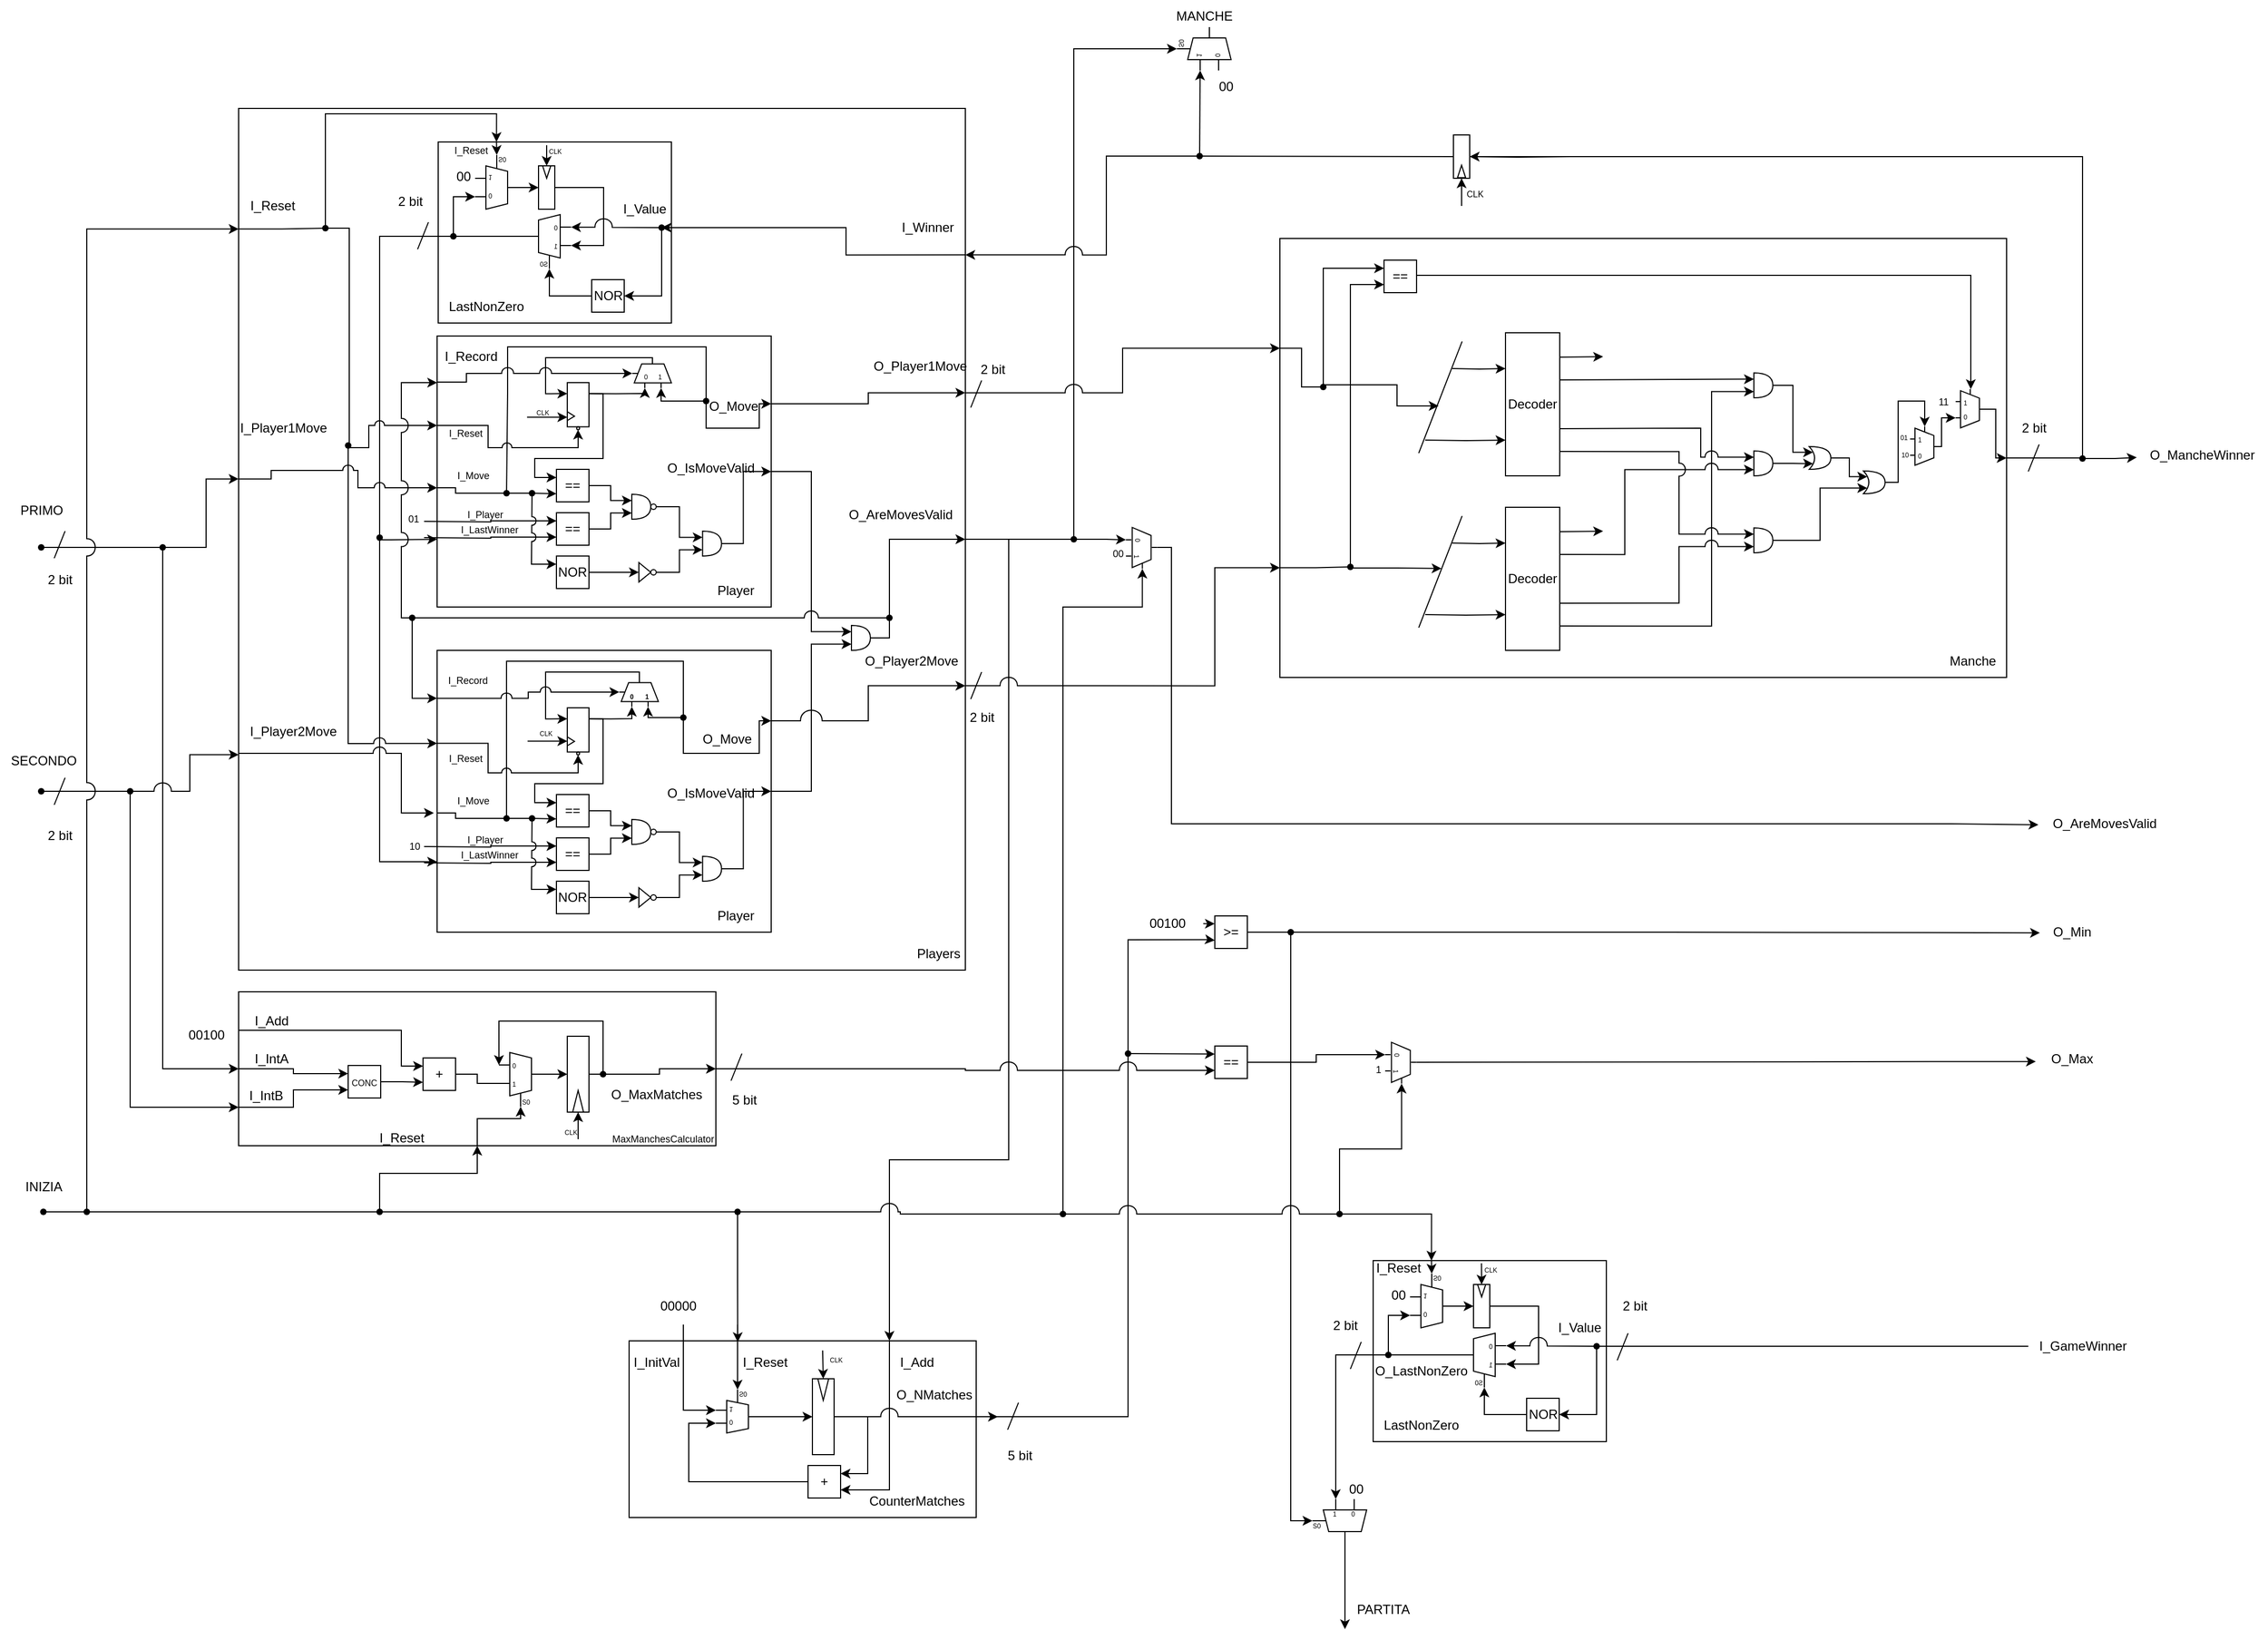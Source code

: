 <mxfile version="23.1.5" type="device">
  <diagram name="Page-1" id="hSZAetTDPi6Qr5ROreP3">
    <mxGraphModel dx="15" dy="1355" grid="1" gridSize="10" guides="1" tooltips="1" connect="1" arrows="1" fold="1" page="0" pageScale="1" pageWidth="850" pageHeight="1100" background="none" math="0" shadow="0">
      <root>
        <mxCell id="0" />
        <mxCell id="1" parent="0" />
        <mxCell id="Li7N5Yae0CZkDWWDmwoK-12" value="" style="whiteSpace=wrap;html=1;fillColor=none;labelBackgroundColor=none;" parent="1" vertex="1">
          <mxGeometry x="3216" y="802.96" width="215" height="167.04" as="geometry" />
        </mxCell>
        <mxCell id="9q0A0bjwvjCgrUsjdiCH-87" style="edgeStyle=orthogonalEdgeStyle;rounded=0;orthogonalLoop=1;jettySize=auto;html=1;exitX=1;exitY=0.5;exitDx=0;exitDy=0;entryX=0.5;entryY=1;entryDx=0;entryDy=0;" edge="1" parent="1" source="9q0A0bjwvjCgrUsjdiCH-36" target="mE6gi2bYA7gFPaVlOnJq-24">
          <mxGeometry relative="1" as="geometry">
            <mxPoint x="3820" y="-220" as="targetPoint" />
            <Array as="points">
              <mxPoint x="3870" y="62" />
              <mxPoint x="3870" y="-216" />
            </Array>
          </mxGeometry>
        </mxCell>
        <mxCell id="2Uuv6Jr3GKPPrzBkkDZs-156" value="" style="rounded=0;whiteSpace=wrap;html=1;labelBackgroundColor=none;align=center;verticalAlign=middle;fontFamily=Helvetica;fontSize=12;fontColor=default;fillColor=none;gradientColor=none;points=[[0,0,0,0,0],[0,0.14,0,0,0],[0,0.25,0,0,0],[0,0.29,0,0,0],[0,0.43,0,0,0],[0,0.5,0,0,0],[0,0.57,0,0,0],[0,0.71,0,0,0],[0,0.75,0,0,0],[0,0.86,0,0,0],[0,1,0,0,0],[0.25,0,0,0,0],[0.25,1,0,0,0],[0.5,0,0,0,0],[0.5,1,0,0,0],[0.75,0,0,0,0],[0.75,1,0,0,0],[1,0,0,0,0],[1,0.17,0,0,0],[1,0.25,0,0,0],[1,0.33,0,0,0],[1,0.5,0,0,0],[1,0.67,0,0,0],[1,0.75,0,0,0],[1,0.83,0,0,0],[1,1,0,0,0]];movable=1;resizable=1;rotatable=1;deletable=1;editable=1;locked=0;connectable=1;collapsible=1;" parent="1" vertex="1">
          <mxGeometry x="2170" y="-260" width="670" height="795" as="geometry">
            <mxRectangle x="2170" y="-260" width="50" height="40" as="alternateBounds" />
          </mxGeometry>
        </mxCell>
        <mxCell id="2Uuv6Jr3GKPPrzBkkDZs-209" value="" style="rounded=0;whiteSpace=wrap;html=1;labelBackgroundColor=none;align=center;verticalAlign=middle;fontFamily=Helvetica;fontSize=12;fontColor=default;fillColor=none;gradientColor=none;" parent="1" vertex="1">
          <mxGeometry x="2170" y="555" width="440" height="142" as="geometry" />
        </mxCell>
        <mxCell id="2Uuv6Jr3GKPPrzBkkDZs-211" style="edgeStyle=elbowEdgeStyle;rounded=0;orthogonalLoop=1;jettySize=auto;html=1;exitX=0;exitY=0.5;exitDx=0;exitDy=0;entryX=0;entryY=0.25;entryDx=0;entryDy=0;fontFamily=Helvetica;fontSize=12;fontColor=default;" parent="1" source="2Uuv6Jr3GKPPrzBkkDZs-209" target="2Uuv6Jr3GKPPrzBkkDZs-204" edge="1">
          <mxGeometry relative="1" as="geometry" />
        </mxCell>
        <mxCell id="2Uuv6Jr3GKPPrzBkkDZs-212" style="edgeStyle=elbowEdgeStyle;rounded=0;orthogonalLoop=1;jettySize=auto;html=1;exitX=0;exitY=0.75;exitDx=0;exitDy=0;entryX=0;entryY=0.75;entryDx=0;entryDy=0;fontFamily=Helvetica;fontSize=12;fontColor=default;" parent="1" source="2Uuv6Jr3GKPPrzBkkDZs-209" target="2Uuv6Jr3GKPPrzBkkDZs-204" edge="1">
          <mxGeometry relative="1" as="geometry" />
        </mxCell>
        <mxCell id="2Uuv6Jr3GKPPrzBkkDZs-213" style="edgeStyle=elbowEdgeStyle;rounded=0;orthogonalLoop=1;jettySize=auto;html=1;exitX=0;exitY=0.25;exitDx=0;exitDy=0;entryX=0;entryY=0.25;entryDx=0;entryDy=0;fontFamily=Helvetica;fontSize=12;fontColor=default;" parent="1" source="2Uuv6Jr3GKPPrzBkkDZs-209" target="2Uuv6Jr3GKPPrzBkkDZs-202" edge="1">
          <mxGeometry relative="1" as="geometry">
            <Array as="points">
              <mxPoint x="2320" y="612" />
            </Array>
          </mxGeometry>
        </mxCell>
        <mxCell id="BBiGhi12kde4CdcQKqKN-63" style="edgeStyle=orthogonalEdgeStyle;rounded=0;orthogonalLoop=1;jettySize=auto;html=1;exitX=1;exitY=0.5;exitDx=0;exitDy=0;exitPerimeter=0;entryX=0;entryY=0.25;entryDx=0;entryDy=0;entryPerimeter=0;labelBackgroundColor=none;fontColor=default;" parent="1" edge="1">
          <mxGeometry relative="1" as="geometry">
            <Array as="points">
              <mxPoint x="1200" y="508" />
              <mxPoint x="1200" y="532" />
            </Array>
            <mxPoint x="1187" y="510.5" as="sourcePoint" />
          </mxGeometry>
        </mxCell>
        <mxCell id="2Uuv6Jr3GKPPrzBkkDZs-183" value="" style="group;labelBackgroundColor=none;" parent="1" vertex="1" connectable="0">
          <mxGeometry x="2530" y="830" width="340" height="210" as="geometry" />
        </mxCell>
        <mxCell id="2Uuv6Jr3GKPPrzBkkDZs-184" value="" style="whiteSpace=wrap;html=1;align=center;verticalAlign=middle;fontFamily=Helvetica;fontSize=12;fillColor=none;labelBackgroundColor=none;" parent="2Uuv6Jr3GKPPrzBkkDZs-183" vertex="1">
          <mxGeometry y="47" width="320" height="163" as="geometry" />
        </mxCell>
        <mxCell id="2Uuv6Jr3GKPPrzBkkDZs-185" value="00000" style="text;html=1;align=center;verticalAlign=middle;resizable=0;points=[];autosize=1;strokeColor=none;fillColor=none;fontSize=12;fontFamily=Helvetica;container=0;labelBackgroundColor=none;" parent="2Uuv6Jr3GKPPrzBkkDZs-183" vertex="1">
          <mxGeometry x="15" width="60" height="30" as="geometry" />
        </mxCell>
        <mxCell id="2Uuv6Jr3GKPPrzBkkDZs-186" value="" style="shadow=0;dashed=0;align=center;html=1;strokeWidth=1;shape=mxgraph.electrical.abstract.mux2;whiteSpace=wrap;flipV=1;container=0;labelBackgroundColor=none;" parent="2Uuv6Jr3GKPPrzBkkDZs-183" vertex="1">
          <mxGeometry x="80" y="92" width="40" height="40" as="geometry" />
        </mxCell>
        <mxCell id="2Uuv6Jr3GKPPrzBkkDZs-187" style="edgeStyle=orthogonalEdgeStyle;rounded=0;orthogonalLoop=1;jettySize=auto;html=1;entryX=0;entryY=0.15;entryDx=0;entryDy=3;entryPerimeter=0;labelBackgroundColor=none;fontColor=default;" parent="2Uuv6Jr3GKPPrzBkkDZs-183" source="2Uuv6Jr3GKPPrzBkkDZs-188" target="2Uuv6Jr3GKPPrzBkkDZs-186" edge="1">
          <mxGeometry relative="1" as="geometry">
            <Array as="points">
              <mxPoint x="55" y="177.04" />
              <mxPoint x="55" y="123.04" />
            </Array>
          </mxGeometry>
        </mxCell>
        <mxCell id="2Uuv6Jr3GKPPrzBkkDZs-188" value="+" style="whiteSpace=wrap;html=1;aspect=fixed;container=0;labelBackgroundColor=none;" parent="2Uuv6Jr3GKPPrzBkkDZs-183" vertex="1">
          <mxGeometry x="165" y="162" width="30" height="30" as="geometry" />
        </mxCell>
        <mxCell id="2Uuv6Jr3GKPPrzBkkDZs-189" value="I_InitVal" style="text;html=1;align=center;verticalAlign=middle;resizable=0;points=[];autosize=1;strokeColor=none;fillColor=none;fontSize=12;fontFamily=Helvetica;container=0;labelBackgroundColor=none;" parent="2Uuv6Jr3GKPPrzBkkDZs-183" vertex="1">
          <mxGeometry x="-10" y="52" width="70" height="30" as="geometry" />
        </mxCell>
        <mxCell id="2Uuv6Jr3GKPPrzBkkDZs-190" value="I_Reset" style="text;html=1;align=center;verticalAlign=middle;resizable=0;points=[];autosize=1;strokeColor=none;fillColor=none;fontSize=12;fontFamily=Helvetica;container=0;labelBackgroundColor=none;" parent="2Uuv6Jr3GKPPrzBkkDZs-183" vertex="1">
          <mxGeometry x="95" y="52" width="60" height="30" as="geometry" />
        </mxCell>
        <mxCell id="2Uuv6Jr3GKPPrzBkkDZs-191" style="edgeStyle=orthogonalEdgeStyle;rounded=0;orthogonalLoop=1;jettySize=auto;html=1;entryX=1;entryY=0.75;entryDx=0;entryDy=0;endArrow=classic;endFill=1;jumpStyle=arc;jumpSize=16;labelBackgroundColor=none;fontColor=default;exitX=0.75;exitY=0;exitDx=0;exitDy=0;" parent="2Uuv6Jr3GKPPrzBkkDZs-183" source="2Uuv6Jr3GKPPrzBkkDZs-184" target="2Uuv6Jr3GKPPrzBkkDZs-188" edge="1">
          <mxGeometry relative="1" as="geometry">
            <mxPoint x="249" y="32" as="sourcePoint" />
            <Array as="points">
              <mxPoint x="240" y="184" />
            </Array>
            <mxPoint x="248.5" y="160" as="targetPoint" />
          </mxGeometry>
        </mxCell>
        <mxCell id="2Uuv6Jr3GKPPrzBkkDZs-192" value="I_Add" style="text;html=1;align=center;verticalAlign=middle;resizable=0;points=[];autosize=1;strokeColor=none;fillColor=none;fontSize=12;fontFamily=Helvetica;container=0;labelBackgroundColor=none;" parent="2Uuv6Jr3GKPPrzBkkDZs-183" vertex="1">
          <mxGeometry x="240" y="52" width="50" height="30" as="geometry" />
        </mxCell>
        <mxCell id="2Uuv6Jr3GKPPrzBkkDZs-193" style="edgeStyle=orthogonalEdgeStyle;rounded=0;orthogonalLoop=1;jettySize=auto;html=1;entryX=1;entryY=0.25;entryDx=0;entryDy=0;fontFamily=Helvetica;fontSize=12;fontColor=default;exitX=0.5;exitY=1;exitDx=0;exitDy=0;labelBackgroundColor=none;" parent="2Uuv6Jr3GKPPrzBkkDZs-183" source="2Uuv6Jr3GKPPrzBkkDZs-197" target="2Uuv6Jr3GKPPrzBkkDZs-188" edge="1">
          <mxGeometry relative="1" as="geometry">
            <Array as="points">
              <mxPoint x="220" y="117" />
              <mxPoint x="220" y="170" />
            </Array>
          </mxGeometry>
        </mxCell>
        <mxCell id="2Uuv6Jr3GKPPrzBkkDZs-194" style="edgeStyle=orthogonalEdgeStyle;rounded=0;orthogonalLoop=1;jettySize=auto;html=1;entryX=0.25;entryY=1;entryDx=10;entryDy=0;entryPerimeter=0;fontFamily=Helvetica;fontSize=12;fontColor=default;labelBackgroundColor=none;" parent="2Uuv6Jr3GKPPrzBkkDZs-183" target="2Uuv6Jr3GKPPrzBkkDZs-186" edge="1">
          <mxGeometry relative="1" as="geometry">
            <mxPoint x="100" y="32" as="sourcePoint" />
            <Array as="points">
              <mxPoint x="100" y="52" />
            </Array>
          </mxGeometry>
        </mxCell>
        <mxCell id="2Uuv6Jr3GKPPrzBkkDZs-195" style="edgeStyle=orthogonalEdgeStyle;rounded=0;orthogonalLoop=1;jettySize=auto;html=1;entryX=0;entryY=0.45;entryDx=0;entryDy=3;entryPerimeter=0;fontFamily=Helvetica;fontSize=12;fontColor=default;labelBackgroundColor=none;" parent="2Uuv6Jr3GKPPrzBkkDZs-183" target="2Uuv6Jr3GKPPrzBkkDZs-186" edge="1">
          <mxGeometry relative="1" as="geometry">
            <mxPoint x="50" y="32" as="sourcePoint" />
            <Array as="points">
              <mxPoint x="50" y="111" />
            </Array>
          </mxGeometry>
        </mxCell>
        <mxCell id="2Uuv6Jr3GKPPrzBkkDZs-196" style="edgeStyle=orthogonalEdgeStyle;rounded=0;orthogonalLoop=1;jettySize=auto;html=1;entryX=0;entryY=0.25;entryDx=0;entryDy=0;endArrow=classic;endFill=1;jumpStyle=arc;jumpSize=16;labelBackgroundColor=none;fontColor=default;" parent="2Uuv6Jr3GKPPrzBkkDZs-183" source="2Uuv6Jr3GKPPrzBkkDZs-197" edge="1">
          <mxGeometry relative="1" as="geometry">
            <mxPoint x="340" y="117" as="targetPoint" />
          </mxGeometry>
        </mxCell>
        <mxCell id="2Uuv6Jr3GKPPrzBkkDZs-197" value="" style="rounded=0;whiteSpace=wrap;html=1;rotation=-90;container=0;labelBackgroundColor=none;" parent="2Uuv6Jr3GKPPrzBkkDZs-183" vertex="1">
          <mxGeometry x="144" y="107" width="70" height="20" as="geometry" />
        </mxCell>
        <mxCell id="2Uuv6Jr3GKPPrzBkkDZs-198" style="edgeStyle=orthogonalEdgeStyle;rounded=0;orthogonalLoop=1;jettySize=auto;html=1;exitX=1;exitY=0.5;exitDx=0;exitDy=-5;exitPerimeter=0;entryX=0.5;entryY=0;entryDx=0;entryDy=0;labelBackgroundColor=none;fontColor=default;" parent="2Uuv6Jr3GKPPrzBkkDZs-183" source="2Uuv6Jr3GKPPrzBkkDZs-186" target="2Uuv6Jr3GKPPrzBkkDZs-197" edge="1">
          <mxGeometry relative="1" as="geometry">
            <Array as="points">
              <mxPoint x="165" y="117" />
            </Array>
          </mxGeometry>
        </mxCell>
        <mxCell id="CMfYnsEyh974iUqcDh4J-9" style="edgeStyle=orthogonalEdgeStyle;rounded=0;orthogonalLoop=1;jettySize=auto;html=1;exitX=0;exitY=0.5;exitDx=0;exitDy=0;entryX=0;entryY=0.5;entryDx=0;entryDy=0;" parent="2Uuv6Jr3GKPPrzBkkDZs-183" target="2Uuv6Jr3GKPPrzBkkDZs-199" edge="1">
          <mxGeometry relative="1" as="geometry">
            <mxPoint x="178.444" y="55.833" as="sourcePoint" />
          </mxGeometry>
        </mxCell>
        <mxCell id="2Uuv6Jr3GKPPrzBkkDZs-199" value="" style="triangle;whiteSpace=wrap;html=1;rotation=-90;container=0;labelBackgroundColor=none;direction=west;" parent="2Uuv6Jr3GKPPrzBkkDZs-183" vertex="1">
          <mxGeometry x="169" y="87" width="20" height="10" as="geometry" />
        </mxCell>
        <mxCell id="2Uuv6Jr3GKPPrzBkkDZs-200" value="O_NMatches" style="text;html=1;align=center;verticalAlign=middle;resizable=0;points=[];autosize=1;strokeColor=none;fillColor=none;fontSize=12;fontFamily=Helvetica;labelBackgroundColor=none;" parent="2Uuv6Jr3GKPPrzBkkDZs-183" vertex="1">
          <mxGeometry x="235.5" y="82" width="90" height="30" as="geometry" />
        </mxCell>
        <mxCell id="2Uuv6Jr3GKPPrzBkkDZs-201" value="CounterMatches" style="text;html=1;align=center;verticalAlign=middle;resizable=0;points=[];autosize=1;strokeColor=none;fillColor=none;labelBackgroundColor=none;" parent="2Uuv6Jr3GKPPrzBkkDZs-183" vertex="1">
          <mxGeometry x="210" y="180" width="110" height="30" as="geometry" />
        </mxCell>
        <mxCell id="Li7N5Yae0CZkDWWDmwoK-41" value="" style="shape=waypoint;sketch=0;fillStyle=solid;size=6;pointerEvents=1;points=[];fillColor=none;resizable=0;rotatable=0;perimeter=centerPerimeter;snapToPoint=1;strokeColor=none;" parent="2Uuv6Jr3GKPPrzBkkDZs-183" vertex="1">
          <mxGeometry x="310.5" y="107" width="20" height="20" as="geometry" />
        </mxCell>
        <mxCell id="2Uuv6Jr3GKPPrzBkkDZs-224" style="edgeStyle=orthogonalEdgeStyle;rounded=0;orthogonalLoop=1;jettySize=auto;html=1;exitX=1;exitY=0.5;exitDx=0;exitDy=0;fontFamily=Helvetica;fontSize=12;fontColor=default;endArrow=none;endFill=0;entryX=0;entryY=0.51;entryDx=0;entryDy=3;entryPerimeter=0;" parent="1" source="2Uuv6Jr3GKPPrzBkkDZs-202" target="2Uuv6Jr3GKPPrzBkkDZs-229" edge="1">
          <mxGeometry relative="1" as="geometry">
            <mxPoint x="2410" y="631" as="targetPoint" />
          </mxGeometry>
        </mxCell>
        <mxCell id="2Uuv6Jr3GKPPrzBkkDZs-202" value="+" style="whiteSpace=wrap;html=1;aspect=fixed;labelBackgroundColor=none;" parent="1" vertex="1">
          <mxGeometry x="2340" y="616" width="30" height="30" as="geometry" />
        </mxCell>
        <mxCell id="2Uuv6Jr3GKPPrzBkkDZs-203" style="edgeStyle=orthogonalEdgeStyle;rounded=0;orthogonalLoop=1;jettySize=auto;html=1;entryX=0;entryY=0.75;entryDx=0;entryDy=0;fontFamily=Helvetica;fontSize=12;fontColor=default;labelBackgroundColor=none;" parent="1" source="2Uuv6Jr3GKPPrzBkkDZs-204" target="2Uuv6Jr3GKPPrzBkkDZs-202" edge="1">
          <mxGeometry relative="1" as="geometry" />
        </mxCell>
        <mxCell id="2Uuv6Jr3GKPPrzBkkDZs-204" value="&lt;font style=&quot;font-size: 8px;&quot;&gt;CONC&lt;/font&gt;" style="whiteSpace=wrap;html=1;aspect=fixed;labelBackgroundColor=none;" parent="1" vertex="1">
          <mxGeometry x="2271" y="622.96" width="30" height="30" as="geometry" />
        </mxCell>
        <mxCell id="2Uuv6Jr3GKPPrzBkkDZs-205" value="00100" style="text;html=1;align=center;verticalAlign=middle;resizable=0;points=[];autosize=1;strokeColor=none;fillColor=none;fontSize=12;fontFamily=Helvetica;labelBackgroundColor=none;" parent="1" vertex="1">
          <mxGeometry x="2110" y="580" width="60" height="30" as="geometry" />
        </mxCell>
        <mxCell id="2Uuv6Jr3GKPPrzBkkDZs-206" value="I_IntA" style="text;html=1;align=center;verticalAlign=middle;resizable=0;points=[];autosize=1;strokeColor=none;fillColor=none;fontSize=12;fontFamily=Helvetica;fontColor=default;" parent="1" vertex="1">
          <mxGeometry x="2175" y="602" width="50" height="30" as="geometry" />
        </mxCell>
        <mxCell id="2Uuv6Jr3GKPPrzBkkDZs-207" value="I_IntB" style="text;html=1;align=center;verticalAlign=middle;resizable=0;points=[];autosize=1;strokeColor=none;fillColor=none;fontSize=12;fontFamily=Helvetica;fontColor=default;" parent="1" vertex="1">
          <mxGeometry x="2170" y="636" width="50" height="30" as="geometry" />
        </mxCell>
        <mxCell id="2Uuv6Jr3GKPPrzBkkDZs-208" value="I_Add" style="text;html=1;align=center;verticalAlign=middle;resizable=0;points=[];autosize=1;strokeColor=none;fillColor=none;fontSize=12;fontFamily=Helvetica;fontColor=default;" parent="1" vertex="1">
          <mxGeometry x="2175" y="567" width="50" height="30" as="geometry" />
        </mxCell>
        <mxCell id="2Uuv6Jr3GKPPrzBkkDZs-222" style="edgeStyle=elbowEdgeStyle;rounded=0;orthogonalLoop=1;jettySize=auto;html=1;fontFamily=Helvetica;fontSize=12;fontColor=default;entryX=1;entryY=0.5;entryDx=0;entryDy=0;" parent="1" source="2Uuv6Jr3GKPPrzBkkDZs-221" target="2Uuv6Jr3GKPPrzBkkDZs-209" edge="1">
          <mxGeometry relative="1" as="geometry">
            <mxPoint x="2520" y="624" as="targetPoint" />
          </mxGeometry>
        </mxCell>
        <mxCell id="2Uuv6Jr3GKPPrzBkkDZs-220" value="" style="edgeStyle=orthogonalEdgeStyle;rounded=0;orthogonalLoop=1;jettySize=auto;html=1;exitX=0.5;exitY=1;exitDx=0;exitDy=0;entryDx=0;entryDy=0;fontFamily=Helvetica;fontSize=12;fontColor=default;endArrow=none;endFill=0;" parent="1" source="2Uuv6Jr3GKPPrzBkkDZs-232" target="2Uuv6Jr3GKPPrzBkkDZs-221" edge="1">
          <mxGeometry relative="1" as="geometry">
            <mxPoint x="2496" y="630.5" as="sourcePoint" />
            <mxPoint x="4876" y="1242" as="targetPoint" />
            <Array as="points" />
          </mxGeometry>
        </mxCell>
        <mxCell id="2Uuv6Jr3GKPPrzBkkDZs-221" value="" style="shape=waypoint;sketch=0;fillStyle=solid;size=6;pointerEvents=1;points=[];fillColor=none;resizable=1;rotatable=0;perimeter=centerPerimeter;snapToPoint=1;labelBackgroundColor=none;align=center;verticalAlign=middle;fontFamily=Helvetica;fontSize=12;fontColor=default;html=1;" parent="1" vertex="1">
          <mxGeometry x="2501" y="626" width="10" height="10" as="geometry" />
        </mxCell>
        <mxCell id="2Uuv6Jr3GKPPrzBkkDZs-226" style="edgeStyle=orthogonalEdgeStyle;rounded=0;orthogonalLoop=1;jettySize=auto;html=1;entryX=1.013;entryY=0.452;entryDx=0;entryDy=0;entryPerimeter=0;fontFamily=Helvetica;fontSize=12;fontColor=default;" parent="1" edge="1">
          <mxGeometry relative="1" as="geometry">
            <mxPoint x="2451" y="631" as="sourcePoint" />
            <mxPoint x="2451" y="631" as="targetPoint" />
          </mxGeometry>
        </mxCell>
        <mxCell id="2Uuv6Jr3GKPPrzBkkDZs-228" value="" style="edgeStyle=orthogonalEdgeStyle;rounded=0;orthogonalLoop=1;jettySize=auto;html=1;exitDx=0;exitDy=0;fontFamily=Helvetica;fontSize=12;fontColor=default;endArrow=classic;endFill=1;entryX=0;entryY=0.17;entryDx=0;entryDy=3;entryPerimeter=0;" parent="1" source="2Uuv6Jr3GKPPrzBkkDZs-221" target="2Uuv6Jr3GKPPrzBkkDZs-229" edge="1">
          <mxGeometry relative="1" as="geometry">
            <mxPoint x="2506" y="631" as="sourcePoint" />
            <mxPoint x="2441" y="631" as="targetPoint" />
            <Array as="points">
              <mxPoint x="2506" y="582" />
              <mxPoint x="2410" y="582" />
            </Array>
          </mxGeometry>
        </mxCell>
        <mxCell id="2Uuv6Jr3GKPPrzBkkDZs-230" style="edgeStyle=elbowEdgeStyle;rounded=0;orthogonalLoop=1;jettySize=auto;html=1;exitX=1;exitY=0.5;exitDx=0;exitDy=-5;exitPerimeter=0;entryX=0.5;entryY=0;entryDx=0;entryDy=0;fontFamily=Helvetica;fontSize=12;fontColor=default;" parent="1" source="2Uuv6Jr3GKPPrzBkkDZs-229" target="2Uuv6Jr3GKPPrzBkkDZs-232" edge="1">
          <mxGeometry relative="1" as="geometry">
            <mxPoint x="2466" y="630.5" as="targetPoint" />
          </mxGeometry>
        </mxCell>
        <mxCell id="2Uuv6Jr3GKPPrzBkkDZs-229" value="" style="shadow=0;dashed=0;align=center;html=1;strokeWidth=1;shape=mxgraph.electrical.abstract.mux2;whiteSpace=wrap;labelBackgroundColor=none;verticalAlign=middle;fontFamily=Helvetica;fontSize=12;fontColor=default;fillColor=none;gradientColor=none;" parent="1" vertex="1">
          <mxGeometry x="2410" y="611" width="40" height="50" as="geometry" />
        </mxCell>
        <mxCell id="2Uuv6Jr3GKPPrzBkkDZs-235" value="" style="group" parent="1" vertex="1" connectable="0">
          <mxGeometry x="2473" y="596" width="20" height="70" as="geometry" />
        </mxCell>
        <mxCell id="2Uuv6Jr3GKPPrzBkkDZs-232" value="" style="rounded=0;whiteSpace=wrap;html=1;rotation=-90;container=0;labelBackgroundColor=none;" parent="2Uuv6Jr3GKPPrzBkkDZs-235" vertex="1">
          <mxGeometry x="-25" y="25" width="70" height="20" as="geometry" />
        </mxCell>
        <mxCell id="2Uuv6Jr3GKPPrzBkkDZs-233" value="" style="triangle;whiteSpace=wrap;html=1;rotation=-90;container=0;labelBackgroundColor=none;" parent="2Uuv6Jr3GKPPrzBkkDZs-235" vertex="1">
          <mxGeometry y="55" width="20" height="10" as="geometry" />
        </mxCell>
        <mxCell id="2Uuv6Jr3GKPPrzBkkDZs-236" value="I_Reset" style="text;html=1;align=center;verticalAlign=middle;resizable=0;points=[];autosize=1;strokeColor=none;fillColor=none;fontSize=12;fontFamily=Helvetica;fontColor=default;" parent="1" vertex="1">
          <mxGeometry x="2290" y="675" width="60" height="30" as="geometry" />
        </mxCell>
        <mxCell id="2Uuv6Jr3GKPPrzBkkDZs-237" style="edgeStyle=elbowEdgeStyle;rounded=0;orthogonalLoop=1;jettySize=auto;html=1;exitX=0.5;exitY=1;exitDx=0;exitDy=0;entryX=0.25;entryY=1;entryDx=10;entryDy=0;entryPerimeter=0;fontFamily=Helvetica;fontSize=12;fontColor=default;elbow=vertical;" parent="1" source="2Uuv6Jr3GKPPrzBkkDZs-209" target="2Uuv6Jr3GKPPrzBkkDZs-229" edge="1">
          <mxGeometry relative="1" as="geometry">
            <Array as="points">
              <mxPoint x="2390" y="672" />
            </Array>
          </mxGeometry>
        </mxCell>
        <mxCell id="2Uuv6Jr3GKPPrzBkkDZs-238" value="&lt;font style=&quot;font-size: 9px;&quot;&gt;MaxManchesCalculator&lt;/font&gt;" style="text;html=1;align=center;verticalAlign=middle;resizable=1;points=[];autosize=1;strokeColor=none;fillColor=none;fontSize=12;fontFamily=Helvetica;fontColor=default;" parent="1" vertex="1">
          <mxGeometry x="2501" y="675" width="120" height="30" as="geometry" />
        </mxCell>
        <mxCell id="2Uuv6Jr3GKPPrzBkkDZs-239" value="INIZIA" style="text;html=1;align=center;verticalAlign=middle;resizable=0;points=[];autosize=1;strokeColor=none;fillColor=none;labelBackgroundColor=none;" parent="1" vertex="1">
          <mxGeometry x="1960" y="720" width="60" height="30" as="geometry" />
        </mxCell>
        <mxCell id="2Uuv6Jr3GKPPrzBkkDZs-240" value="SECONDO" style="text;html=1;align=center;verticalAlign=middle;resizable=0;points=[];autosize=1;strokeColor=none;fillColor=none;labelBackgroundColor=none;" parent="1" vertex="1">
          <mxGeometry x="1950" y="327.04" width="80" height="30" as="geometry" />
        </mxCell>
        <mxCell id="2Uuv6Jr3GKPPrzBkkDZs-241" value="PRIMO" style="text;html=1;align=center;verticalAlign=middle;resizable=0;points=[];autosize=1;strokeColor=none;fillColor=none;labelBackgroundColor=none;" parent="1" vertex="1">
          <mxGeometry x="1958" y="96.04" width="60" height="30" as="geometry" />
        </mxCell>
        <mxCell id="Li7N5Yae0CZkDWWDmwoK-1" style="edgeStyle=orthogonalEdgeStyle;rounded=0;orthogonalLoop=1;jettySize=auto;html=1;entryX=0;entryY=0.5;entryDx=0;entryDy=0;" parent="1" source="Li7N5Yae0CZkDWWDmwoK-83" target="2Uuv6Jr3GKPPrzBkkDZs-209" edge="1">
          <mxGeometry relative="1" as="geometry">
            <mxPoint x="2080" y="110" as="sourcePoint" />
            <Array as="points">
              <mxPoint x="2100" y="626" />
            </Array>
          </mxGeometry>
        </mxCell>
        <mxCell id="2Uuv6Jr3GKPPrzBkkDZs-242" value="" style="shape=waypoint;sketch=0;fillStyle=solid;size=6;pointerEvents=1;points=[];fillColor=none;resizable=0;rotatable=0;perimeter=centerPerimeter;snapToPoint=1;labelBackgroundColor=none;align=center;verticalAlign=middle;fontFamily=Helvetica;fontSize=12;fontColor=default;html=1;" parent="1" vertex="1">
          <mxGeometry x="1978" y="135" width="20" height="20" as="geometry" />
        </mxCell>
        <mxCell id="Li7N5Yae0CZkDWWDmwoK-2" style="edgeStyle=orthogonalEdgeStyle;rounded=0;orthogonalLoop=1;jettySize=auto;html=1;entryX=0;entryY=0.75;entryDx=0;entryDy=0;" parent="1" source="Li7N5Yae0CZkDWWDmwoK-84" target="2Uuv6Jr3GKPPrzBkkDZs-209" edge="1">
          <mxGeometry relative="1" as="geometry">
            <Array as="points">
              <mxPoint x="2070" y="662" />
            </Array>
          </mxGeometry>
        </mxCell>
        <mxCell id="2Uuv6Jr3GKPPrzBkkDZs-243" value="" style="shape=waypoint;sketch=0;fillStyle=solid;size=6;pointerEvents=1;points=[];fillColor=none;resizable=0;rotatable=0;perimeter=centerPerimeter;snapToPoint=1;labelBackgroundColor=none;align=center;verticalAlign=middle;fontFamily=Helvetica;fontSize=12;fontColor=default;html=1;" parent="1" vertex="1">
          <mxGeometry x="1978" y="360" width="20" height="20" as="geometry" />
        </mxCell>
        <mxCell id="2Uuv6Jr3GKPPrzBkkDZs-245" style="edgeStyle=orthogonalEdgeStyle;rounded=0;orthogonalLoop=1;jettySize=auto;html=1;fontFamily=Helvetica;fontSize=12;fontColor=default;entryX=0.313;entryY=0.007;entryDx=0;entryDy=0;entryPerimeter=0;" parent="1" source="Li7N5Yae0CZkDWWDmwoK-30" target="2Uuv6Jr3GKPPrzBkkDZs-184" edge="1">
          <mxGeometry relative="1" as="geometry">
            <mxPoint x="2290" y="820" as="targetPoint" />
          </mxGeometry>
        </mxCell>
        <mxCell id="2Uuv6Jr3GKPPrzBkkDZs-244" value="" style="shape=waypoint;sketch=0;fillStyle=solid;size=6;pointerEvents=1;points=[];fillColor=none;resizable=0;rotatable=0;perimeter=centerPerimeter;snapToPoint=1;labelBackgroundColor=none;align=center;verticalAlign=middle;fontFamily=Helvetica;fontSize=12;fontColor=default;html=1;" parent="1" vertex="1">
          <mxGeometry x="1980" y="748" width="20" height="20" as="geometry" />
        </mxCell>
        <mxCell id="Li7N5Yae0CZkDWWDmwoK-4" value="" style="edgeStyle=orthogonalEdgeStyle;rounded=0;orthogonalLoop=1;jettySize=auto;html=1;fontFamily=Helvetica;fontSize=12;fontColor=default;entryDx=0;entryDy=0;entryPerimeter=0;endArrow=none;endFill=0;" parent="1" source="Li7N5Yae0CZkDWWDmwoK-87" target="Li7N5Yae0CZkDWWDmwoK-3" edge="1">
          <mxGeometry relative="1" as="geometry">
            <mxPoint x="2300" y="858" as="targetPoint" />
            <mxPoint x="1990" y="740" as="sourcePoint" />
          </mxGeometry>
        </mxCell>
        <mxCell id="Li7N5Yae0CZkDWWDmwoK-5" style="edgeStyle=orthogonalEdgeStyle;rounded=0;orthogonalLoop=1;jettySize=auto;html=1;entryX=0.5;entryY=1;entryDx=0;entryDy=0;" parent="1" source="Li7N5Yae0CZkDWWDmwoK-3" target="2Uuv6Jr3GKPPrzBkkDZs-209" edge="1">
          <mxGeometry relative="1" as="geometry" />
        </mxCell>
        <mxCell id="Li7N5Yae0CZkDWWDmwoK-3" value="" style="shape=waypoint;sketch=0;fillStyle=solid;size=6;pointerEvents=1;points=[];fillColor=none;resizable=0;rotatable=0;perimeter=centerPerimeter;snapToPoint=1;" parent="1" vertex="1">
          <mxGeometry x="2290" y="748" width="20" height="20" as="geometry" />
        </mxCell>
        <mxCell id="Li7N5Yae0CZkDWWDmwoK-6" style="edgeStyle=orthogonalEdgeStyle;rounded=0;orthogonalLoop=1;jettySize=auto;html=1;exitX=1;exitY=0.5;exitDx=0;exitDy=0;exitPerimeter=0;entryX=0.75;entryY=0;entryDx=0;entryDy=0;" parent="1" source="2Uuv6Jr3GKPPrzBkkDZs-156" target="2Uuv6Jr3GKPPrzBkkDZs-184" edge="1">
          <mxGeometry relative="1" as="geometry">
            <mxPoint x="2550" y="852.667" as="targetPoint" />
            <Array as="points">
              <mxPoint x="2880" y="138" />
              <mxPoint x="2880" y="710" />
              <mxPoint x="2770" y="710" />
            </Array>
          </mxGeometry>
        </mxCell>
        <mxCell id="Li7N5Yae0CZkDWWDmwoK-31" value="" style="edgeStyle=orthogonalEdgeStyle;rounded=0;orthogonalLoop=1;jettySize=auto;html=1;fontFamily=Helvetica;fontSize=12;fontColor=default;entryDx=0;entryDy=0;entryPerimeter=0;endArrow=none;endFill=0;" parent="1" source="Li7N5Yae0CZkDWWDmwoK-3" target="Li7N5Yae0CZkDWWDmwoK-30" edge="1">
          <mxGeometry relative="1" as="geometry">
            <mxPoint x="2630" y="878" as="targetPoint" />
            <mxPoint x="2300" y="758" as="sourcePoint" />
          </mxGeometry>
        </mxCell>
        <mxCell id="Li7N5Yae0CZkDWWDmwoK-32" style="edgeStyle=orthogonalEdgeStyle;rounded=0;orthogonalLoop=1;jettySize=auto;html=1;entryX=0.25;entryY=0;entryDx=0;entryDy=0;jumpStyle=arc;jumpSize=16;" parent="1" source="xymUzGsUga3tY7WElRn4-16" target="Li7N5Yae0CZkDWWDmwoK-12" edge="1">
          <mxGeometry relative="1" as="geometry" />
        </mxCell>
        <mxCell id="Li7N5Yae0CZkDWWDmwoK-30" value="" style="shape=waypoint;sketch=0;fillStyle=solid;size=6;pointerEvents=1;points=[];fillColor=none;resizable=0;rotatable=0;perimeter=centerPerimeter;snapToPoint=1;" parent="1" vertex="1">
          <mxGeometry x="2620" y="748" width="20" height="20" as="geometry" />
        </mxCell>
        <mxCell id="Li7N5Yae0CZkDWWDmwoK-33" style="edgeStyle=orthogonalEdgeStyle;rounded=0;orthogonalLoop=1;jettySize=auto;html=1;labelBackgroundColor=none;fontColor=default;entryX=0.012;entryY=0.52;entryDx=0;entryDy=0;entryPerimeter=0;" parent="1" source="Li7N5Yae0CZkDWWDmwoK-69" target="Li7N5Yae0CZkDWWDmwoK-38" edge="1">
          <mxGeometry relative="1" as="geometry">
            <mxPoint x="3210" y="499.02" as="targetPoint" />
          </mxGeometry>
        </mxCell>
        <mxCell id="Li7N5Yae0CZkDWWDmwoK-34" value="&amp;gt;=" style="whiteSpace=wrap;html=1;aspect=fixed;container=0;labelBackgroundColor=none;" parent="1" vertex="1">
          <mxGeometry x="3070" y="485" width="30" height="30" as="geometry" />
        </mxCell>
        <mxCell id="Li7N5Yae0CZkDWWDmwoK-48" style="edgeStyle=orthogonalEdgeStyle;shape=connector;rounded=0;jumpStyle=arc;jumpSize=16;orthogonalLoop=1;jettySize=auto;html=1;labelBackgroundColor=default;strokeColor=default;align=center;verticalAlign=middle;fontFamily=Helvetica;fontSize=11;fontColor=default;endArrow=classic;entryX=-0.051;entryY=0.577;entryDx=0;entryDy=0;entryPerimeter=0;exitX=1;exitY=0.5;exitDx=0;exitDy=0;exitPerimeter=0;" parent="1" source="xymUzGsUga3tY7WElRn4-9" target="Li7N5Yae0CZkDWWDmwoK-39" edge="1">
          <mxGeometry relative="1" as="geometry">
            <mxPoint x="3210.0" y="619" as="targetPoint" />
          </mxGeometry>
        </mxCell>
        <mxCell id="Li7N5Yae0CZkDWWDmwoK-36" value="==" style="whiteSpace=wrap;html=1;aspect=fixed;container=0;labelBackgroundColor=none;" parent="1" vertex="1">
          <mxGeometry x="3070" y="605" width="30" height="30" as="geometry" />
        </mxCell>
        <mxCell id="Li7N5Yae0CZkDWWDmwoK-37" value="00100" style="text;html=1;align=center;verticalAlign=middle;resizable=0;points=[];autosize=1;strokeColor=none;fillColor=none;labelBackgroundColor=none;" parent="1" vertex="1">
          <mxGeometry x="2996" y="477" width="60" height="30" as="geometry" />
        </mxCell>
        <mxCell id="Li7N5Yae0CZkDWWDmwoK-38" value="O_Min" style="text;html=1;align=center;verticalAlign=middle;resizable=0;points=[];autosize=1;strokeColor=none;fillColor=none;labelBackgroundColor=none;" parent="1" vertex="1">
          <mxGeometry x="3830" y="485" width="60" height="30" as="geometry" />
        </mxCell>
        <mxCell id="Li7N5Yae0CZkDWWDmwoK-39" value="O_Max" style="text;html=1;align=center;verticalAlign=middle;resizable=0;points=[];autosize=1;strokeColor=none;fillColor=none;labelBackgroundColor=none;" parent="1" vertex="1">
          <mxGeometry x="3830" y="602" width="60" height="30" as="geometry" />
        </mxCell>
        <mxCell id="Li7N5Yae0CZkDWWDmwoK-40" style="edgeStyle=orthogonalEdgeStyle;rounded=0;orthogonalLoop=1;jettySize=auto;html=1;exitX=1.056;exitY=0.506;exitDx=0;exitDy=0;entryX=0;entryY=0.25;entryDx=0;entryDy=0;fontFamily=Helvetica;fontSize=12;fontColor=default;exitPerimeter=0;" parent="1" source="Li7N5Yae0CZkDWWDmwoK-37" target="Li7N5Yae0CZkDWWDmwoK-34" edge="1">
          <mxGeometry relative="1" as="geometry" />
        </mxCell>
        <mxCell id="Li7N5Yae0CZkDWWDmwoK-42" style="edgeStyle=orthogonalEdgeStyle;rounded=0;orthogonalLoop=1;jettySize=auto;html=1;entryX=0;entryY=0.75;entryDx=0;entryDy=0;jumpStyle=arc;jumpSize=16;" parent="1" source="Li7N5Yae0CZkDWWDmwoK-44" target="Li7N5Yae0CZkDWWDmwoK-34" edge="1">
          <mxGeometry relative="1" as="geometry">
            <Array as="points">
              <mxPoint x="2990" y="507" />
              <mxPoint x="3065" y="507" />
            </Array>
          </mxGeometry>
        </mxCell>
        <mxCell id="Li7N5Yae0CZkDWWDmwoK-45" value="" style="edgeStyle=orthogonalEdgeStyle;rounded=0;orthogonalLoop=1;jettySize=auto;html=1;entryDx=0;entryDy=0;jumpStyle=arc;jumpSize=16;endArrow=none;endFill=0;" parent="1" source="Li7N5Yae0CZkDWWDmwoK-41" target="Li7N5Yae0CZkDWWDmwoK-44" edge="1">
          <mxGeometry relative="1" as="geometry">
            <mxPoint x="2851" y="947" as="sourcePoint" />
            <mxPoint x="3130" y="507" as="targetPoint" />
          </mxGeometry>
        </mxCell>
        <mxCell id="Li7N5Yae0CZkDWWDmwoK-46" style="edgeStyle=orthogonalEdgeStyle;shape=connector;rounded=0;jumpStyle=arc;jumpSize=16;orthogonalLoop=1;jettySize=auto;html=1;entryX=0;entryY=0.25;entryDx=0;entryDy=0;labelBackgroundColor=default;strokeColor=default;align=center;verticalAlign=middle;fontFamily=Helvetica;fontSize=11;fontColor=default;endArrow=classic;" parent="1" source="Li7N5Yae0CZkDWWDmwoK-44" target="Li7N5Yae0CZkDWWDmwoK-36" edge="1">
          <mxGeometry relative="1" as="geometry" />
        </mxCell>
        <mxCell id="Li7N5Yae0CZkDWWDmwoK-44" value="" style="shape=waypoint;sketch=0;fillStyle=solid;size=6;pointerEvents=1;points=[];fillColor=none;resizable=0;rotatable=0;perimeter=centerPerimeter;snapToPoint=1;fontFamily=Helvetica;fontSize=11;fontColor=default;" parent="1" vertex="1">
          <mxGeometry x="2980" y="602" width="20" height="20" as="geometry" />
        </mxCell>
        <mxCell id="Li7N5Yae0CZkDWWDmwoK-47" style="edgeStyle=orthogonalEdgeStyle;shape=connector;rounded=0;jumpStyle=arc;jumpSize=16;orthogonalLoop=1;jettySize=auto;html=1;exitX=1;exitY=0.5;exitDx=0;exitDy=0;entryX=0;entryY=0.75;entryDx=0;entryDy=0;labelBackgroundColor=default;strokeColor=default;align=center;verticalAlign=middle;fontFamily=Helvetica;fontSize=11;fontColor=default;endArrow=classic;" parent="1" source="2Uuv6Jr3GKPPrzBkkDZs-209" target="Li7N5Yae0CZkDWWDmwoK-36" edge="1">
          <mxGeometry relative="1" as="geometry" />
        </mxCell>
        <mxCell id="Li7N5Yae0CZkDWWDmwoK-49" value="MANCHE" style="text;html=1;align=center;verticalAlign=middle;resizable=0;points=[];autosize=1;strokeColor=none;fillColor=none;labelBackgroundColor=none;" parent="1" vertex="1">
          <mxGeometry x="3020" y="-360" width="80" height="30" as="geometry" />
        </mxCell>
        <mxCell id="Li7N5Yae0CZkDWWDmwoK-50" value="" style="shadow=0;dashed=0;align=center;html=1;strokeWidth=1;shape=mxgraph.electrical.abstract.mux2;whiteSpace=wrap;rotation=-90;flipH=0;flipV=1;labelBackgroundColor=none;" parent="1" vertex="1">
          <mxGeometry x="3040" y="-340" width="40" height="50" as="geometry" />
        </mxCell>
        <mxCell id="Li7N5Yae0CZkDWWDmwoK-51" value="00" style="text;html=1;align=center;verticalAlign=middle;resizable=1;points=[];autosize=1;strokeColor=none;fillColor=none;labelBackgroundColor=none;" parent="1" vertex="1">
          <mxGeometry x="3070" y="-290" width="20" height="20" as="geometry" />
        </mxCell>
        <mxCell id="Li7N5Yae0CZkDWWDmwoK-52" style="edgeStyle=orthogonalEdgeStyle;shape=connector;rounded=0;jumpStyle=arc;jumpSize=16;orthogonalLoop=1;jettySize=auto;html=1;exitDx=0;exitDy=0;exitPerimeter=0;entryX=0.25;entryY=1;entryDx=10;entryDy=0;entryPerimeter=0;labelBackgroundColor=default;strokeColor=default;align=center;verticalAlign=middle;fontFamily=Helvetica;fontSize=11;fontColor=default;endArrow=classic;" parent="1" source="ZAlOu0CJ_7-fTKXVSEOV-58" target="Li7N5Yae0CZkDWWDmwoK-50" edge="1">
          <mxGeometry relative="1" as="geometry">
            <Array as="points">
              <mxPoint x="2940" y="-315" />
            </Array>
          </mxGeometry>
        </mxCell>
        <mxCell id="Li7N5Yae0CZkDWWDmwoK-53" value="O_MancheWinner" style="text;html=1;align=center;verticalAlign=middle;resizable=0;points=[];autosize=1;strokeColor=none;fillColor=none;labelBackgroundColor=none;" parent="1" vertex="1">
          <mxGeometry x="3920" y="44.5" width="120" height="30" as="geometry" />
        </mxCell>
        <mxCell id="Li7N5Yae0CZkDWWDmwoK-56" style="edgeStyle=orthogonalEdgeStyle;shape=connector;rounded=0;jumpStyle=arc;jumpSize=16;orthogonalLoop=1;jettySize=auto;html=1;labelBackgroundColor=default;strokeColor=default;align=center;verticalAlign=middle;fontFamily=Helvetica;fontSize=11;fontColor=default;endArrow=classic;entryX=0;entryY=0.51;entryDx=0;entryDy=3;entryPerimeter=0;" parent="1" source="Li7N5Yae0CZkDWWDmwoK-58" target="Li7N5Yae0CZkDWWDmwoK-50" edge="1">
          <mxGeometry relative="1" as="geometry">
            <mxPoint x="3030" y="-270" as="targetPoint" />
          </mxGeometry>
        </mxCell>
        <mxCell id="Li7N5Yae0CZkDWWDmwoK-62" style="edgeStyle=orthogonalEdgeStyle;shape=connector;rounded=0;jumpStyle=arc;jumpSize=16;orthogonalLoop=1;jettySize=auto;html=1;labelBackgroundColor=default;strokeColor=default;align=center;verticalAlign=middle;fontFamily=Helvetica;fontSize=12;fontColor=default;endArrow=none;endFill=0;exitX=0.5;exitY=0;exitDx=0;exitDy=0;" parent="1" source="mE6gi2bYA7gFPaVlOnJq-24" target="Li7N5Yae0CZkDWWDmwoK-58" edge="1">
          <mxGeometry relative="1" as="geometry" />
        </mxCell>
        <mxCell id="mE6gi2bYA7gFPaVlOnJq-27" style="edgeStyle=orthogonalEdgeStyle;rounded=0;orthogonalLoop=1;jettySize=auto;html=1;entryX=0.5;entryY=1;entryDx=0;entryDy=0;endArrow=none;endFill=0;" parent="1" target="mE6gi2bYA7gFPaVlOnJq-24" edge="1">
          <mxGeometry relative="1" as="geometry">
            <mxPoint x="3397" y="-215.5" as="sourcePoint" />
          </mxGeometry>
        </mxCell>
        <mxCell id="Li7N5Yae0CZkDWWDmwoK-57" style="edgeStyle=orthogonalEdgeStyle;shape=connector;rounded=0;jumpStyle=arc;jumpSize=16;orthogonalLoop=1;jettySize=auto;html=1;entryX=1;entryY=0.17;entryDx=0;entryDy=0;entryPerimeter=0;labelBackgroundColor=default;strokeColor=default;align=center;verticalAlign=middle;fontFamily=Helvetica;fontSize=12;fontColor=default;endArrow=classic;" parent="1" source="Li7N5Yae0CZkDWWDmwoK-58" target="2Uuv6Jr3GKPPrzBkkDZs-156" edge="1">
          <mxGeometry relative="1" as="geometry">
            <Array as="points">
              <mxPoint x="2970" y="-216" />
              <mxPoint x="2970" y="-125" />
            </Array>
          </mxGeometry>
        </mxCell>
        <mxCell id="Li7N5Yae0CZkDWWDmwoK-58" value="" style="shape=waypoint;sketch=0;fillStyle=solid;size=6;pointerEvents=1;points=[];fillColor=none;resizable=0;rotatable=0;perimeter=centerPerimeter;snapToPoint=1;labelBackgroundColor=none;align=center;verticalAlign=middle;fontFamily=Helvetica;fontSize=12;fontColor=default;html=1;" parent="1" vertex="1">
          <mxGeometry x="3046" y="-226" width="20" height="20" as="geometry" />
        </mxCell>
        <mxCell id="Li7N5Yae0CZkDWWDmwoK-63" style="edgeStyle=orthogonalEdgeStyle;rounded=0;orthogonalLoop=1;jettySize=auto;html=1;exitX=1;exitY=0.5;exitDx=0;exitDy=-5;exitPerimeter=0;labelBackgroundColor=none;fontColor=default;" parent="1" source="Li7N5Yae0CZkDWWDmwoK-64" edge="1">
          <mxGeometry relative="1" as="geometry">
            <mxPoint x="3190" y="1143.04" as="targetPoint" />
            <Array as="points">
              <mxPoint x="3190" y="1083.04" />
            </Array>
          </mxGeometry>
        </mxCell>
        <mxCell id="Li7N5Yae0CZkDWWDmwoK-64" value="" style="shadow=0;dashed=0;align=center;html=1;strokeWidth=1;shape=mxgraph.electrical.abstract.mux2;whiteSpace=wrap;rotation=-180;flipH=1;flipV=1;direction=south;labelBackgroundColor=none;" parent="1" vertex="1">
          <mxGeometry x="3160" y="1023" width="50" height="40" as="geometry" />
        </mxCell>
        <mxCell id="Li7N5Yae0CZkDWWDmwoK-65" value="00" style="text;html=1;align=center;verticalAlign=middle;resizable=1;points=[];autosize=1;strokeColor=none;fillColor=none;labelBackgroundColor=none;" parent="1" vertex="1">
          <mxGeometry x="3190" y="1005" width="20" height="18" as="geometry" />
        </mxCell>
        <mxCell id="Li7N5Yae0CZkDWWDmwoK-8" value="I_GameWinner" style="text;html=1;align=center;verticalAlign=middle;resizable=0;points=[];autosize=1;strokeColor=none;fillColor=none;labelBackgroundColor=none;" parent="1" vertex="1">
          <mxGeometry x="3820" y="867" width="100" height="30" as="geometry" />
        </mxCell>
        <mxCell id="Li7N5Yae0CZkDWWDmwoK-68" style="edgeStyle=orthogonalEdgeStyle;shape=connector;rounded=0;jumpStyle=arc;jumpSize=16;orthogonalLoop=1;jettySize=auto;html=1;labelBackgroundColor=default;strokeColor=default;align=center;verticalAlign=middle;fontFamily=Helvetica;fontSize=12;fontColor=default;endArrow=classic;entryX=0;entryY=0.51;entryDx=0;entryDy=3;entryPerimeter=0;" parent="1" source="Li7N5Yae0CZkDWWDmwoK-66" target="Li7N5Yae0CZkDWWDmwoK-64" edge="1">
          <mxGeometry relative="1" as="geometry">
            <mxPoint x="3040" y="970" as="targetPoint" />
          </mxGeometry>
        </mxCell>
        <mxCell id="Li7N5Yae0CZkDWWDmwoK-70" value="" style="edgeStyle=orthogonalEdgeStyle;rounded=0;orthogonalLoop=1;jettySize=auto;html=1;labelBackgroundColor=none;fontColor=default;endArrow=none;endFill=0;" parent="1" source="Li7N5Yae0CZkDWWDmwoK-34" target="Li7N5Yae0CZkDWWDmwoK-69" edge="1">
          <mxGeometry relative="1" as="geometry">
            <mxPoint x="3210" y="499.02" as="targetPoint" />
            <mxPoint x="3100" y="500" as="sourcePoint" />
          </mxGeometry>
        </mxCell>
        <mxCell id="Li7N5Yae0CZkDWWDmwoK-69" value="" style="shape=waypoint;sketch=0;fillStyle=solid;size=6;pointerEvents=1;points=[];fillColor=none;resizable=0;rotatable=0;perimeter=centerPerimeter;snapToPoint=1;labelBackgroundColor=none;align=center;verticalAlign=middle;fontFamily=Helvetica;fontSize=12;fontColor=default;html=1;" parent="1" vertex="1">
          <mxGeometry x="3130" y="490" width="20" height="20" as="geometry" />
        </mxCell>
        <mxCell id="Li7N5Yae0CZkDWWDmwoK-71" style="edgeStyle=orthogonalEdgeStyle;shape=connector;rounded=0;jumpStyle=arc;jumpSize=16;orthogonalLoop=1;jettySize=auto;html=1;entryX=0.25;entryY=1;entryDx=10;entryDy=0;entryPerimeter=0;labelBackgroundColor=default;strokeColor=default;align=center;verticalAlign=middle;fontFamily=Helvetica;fontSize=12;fontColor=default;endArrow=classic;" parent="1" source="Li7N5Yae0CZkDWWDmwoK-69" target="Li7N5Yae0CZkDWWDmwoK-64" edge="1">
          <mxGeometry relative="1" as="geometry">
            <Array as="points">
              <mxPoint x="3140" y="1043" />
            </Array>
          </mxGeometry>
        </mxCell>
        <mxCell id="Li7N5Yae0CZkDWWDmwoK-72" value="PARTITA" style="text;html=1;align=center;verticalAlign=middle;resizable=0;points=[];autosize=1;strokeColor=none;fillColor=none;labelBackgroundColor=none;" parent="1" vertex="1">
          <mxGeometry x="3190" y="1110" width="70" height="30" as="geometry" />
        </mxCell>
        <mxCell id="Li7N5Yae0CZkDWWDmwoK-73" style="edgeStyle=orthogonalEdgeStyle;shape=connector;rounded=0;jumpStyle=arc;jumpSize=16;orthogonalLoop=1;jettySize=auto;html=1;exitX=1;exitY=0.33;exitDx=0;exitDy=0;exitPerimeter=0;labelBackgroundColor=default;strokeColor=default;align=center;verticalAlign=middle;fontFamily=Helvetica;fontSize=12;fontColor=default;endArrow=classic;entryX=0;entryY=0.25;entryDx=0;entryDy=0;" parent="1" source="2Uuv6Jr3GKPPrzBkkDZs-156" target="9q0A0bjwvjCgrUsjdiCH-36" edge="1">
          <mxGeometry relative="1" as="geometry">
            <mxPoint x="3450" y="1.941" as="targetPoint" />
          </mxGeometry>
        </mxCell>
        <mxCell id="Li7N5Yae0CZkDWWDmwoK-74" style="edgeStyle=orthogonalEdgeStyle;shape=connector;rounded=0;jumpStyle=arc;jumpSize=16;orthogonalLoop=1;jettySize=auto;html=1;exitX=1;exitY=0.67;exitDx=0;exitDy=0;exitPerimeter=0;entryX=0;entryY=0.75;entryDx=0;entryDy=0;labelBackgroundColor=default;strokeColor=default;align=center;verticalAlign=middle;fontFamily=Helvetica;fontSize=12;fontColor=default;endArrow=classic;" parent="1" source="2Uuv6Jr3GKPPrzBkkDZs-156" target="9q0A0bjwvjCgrUsjdiCH-36" edge="1">
          <mxGeometry relative="1" as="geometry">
            <Array as="points">
              <mxPoint x="3070" y="273" />
              <mxPoint x="3070" y="164" />
            </Array>
          </mxGeometry>
        </mxCell>
        <mxCell id="Li7N5Yae0CZkDWWDmwoK-27" value="O_LastNonZero" style="text;html=1;align=center;verticalAlign=middle;resizable=0;points=[];autosize=1;strokeColor=none;fillColor=none;labelBackgroundColor=none;" parent="1" vertex="1">
          <mxGeometry x="3205" y="890" width="110" height="30" as="geometry" />
        </mxCell>
        <mxCell id="Li7N5Yae0CZkDWWDmwoK-76" value="" style="edgeStyle=orthogonalEdgeStyle;rounded=0;orthogonalLoop=1;jettySize=auto;html=1;entryDx=0;entryDy=3;entryPerimeter=0;jumpStyle=arc;jumpSize=16;labelBackgroundColor=none;fontColor=default;endArrow=none;endFill=0;" parent="1" source="Li7N5Yae0CZkDWWDmwoK-8" target="Li7N5Yae0CZkDWWDmwoK-75" edge="1">
          <mxGeometry relative="1" as="geometry">
            <mxPoint x="3456" y="882" as="sourcePoint" />
            <mxPoint x="3339" y="882" as="targetPoint" />
            <Array as="points">
              <mxPoint x="3450" y="882" />
              <mxPoint x="3450" y="882" />
            </Array>
          </mxGeometry>
        </mxCell>
        <mxCell id="Li7N5Yae0CZkDWWDmwoK-81" style="edgeStyle=orthogonalEdgeStyle;shape=connector;rounded=0;jumpStyle=arc;jumpSize=16;orthogonalLoop=1;jettySize=auto;html=1;entryX=0;entryY=0.43;entryDx=0;entryDy=0;entryPerimeter=0;labelBackgroundColor=default;strokeColor=default;align=center;verticalAlign=middle;fontFamily=Helvetica;fontSize=12;fontColor=default;endArrow=classic;" parent="1" source="Li7N5Yae0CZkDWWDmwoK-83" target="2Uuv6Jr3GKPPrzBkkDZs-156" edge="1">
          <mxGeometry relative="1" as="geometry" />
        </mxCell>
        <mxCell id="Li7N5Yae0CZkDWWDmwoK-82" value="" style="edgeStyle=orthogonalEdgeStyle;shape=connector;rounded=0;jumpStyle=arc;jumpSize=16;orthogonalLoop=1;jettySize=auto;html=1;entryDx=0;entryDy=0;entryPerimeter=0;labelBackgroundColor=default;strokeColor=default;align=center;verticalAlign=middle;fontFamily=Helvetica;fontSize=12;fontColor=default;endArrow=none;endFill=0;exitX=0.613;exitY=0.623;exitDx=0;exitDy=0;exitPerimeter=0;" parent="1" source="2Uuv6Jr3GKPPrzBkkDZs-242" target="Li7N5Yae0CZkDWWDmwoK-83" edge="1">
          <mxGeometry relative="1" as="geometry">
            <mxPoint x="2010" y="160" as="sourcePoint" />
            <mxPoint x="2170" y="82" as="targetPoint" />
          </mxGeometry>
        </mxCell>
        <mxCell id="Li7N5Yae0CZkDWWDmwoK-83" value="" style="shape=waypoint;sketch=0;fillStyle=solid;size=6;pointerEvents=1;points=[];fillColor=none;resizable=0;rotatable=0;perimeter=centerPerimeter;snapToPoint=1;labelBackgroundColor=none;align=center;verticalAlign=middle;fontFamily=Helvetica;fontSize=12;fontColor=default;html=1;" parent="1" vertex="1">
          <mxGeometry x="2090" y="135" width="20" height="20" as="geometry" />
        </mxCell>
        <mxCell id="Li7N5Yae0CZkDWWDmwoK-85" value="" style="edgeStyle=orthogonalEdgeStyle;rounded=0;orthogonalLoop=1;jettySize=auto;html=1;entryDx=0;entryDy=0;endArrow=none;endFill=0;" parent="1" source="2Uuv6Jr3GKPPrzBkkDZs-243" target="Li7N5Yae0CZkDWWDmwoK-84" edge="1">
          <mxGeometry relative="1" as="geometry">
            <mxPoint x="1988" y="370" as="sourcePoint" />
            <mxPoint x="2170" y="661" as="targetPoint" />
            <Array as="points" />
          </mxGeometry>
        </mxCell>
        <mxCell id="Li7N5Yae0CZkDWWDmwoK-84" value="" style="shape=waypoint;sketch=0;fillStyle=solid;size=6;pointerEvents=1;points=[];fillColor=none;resizable=0;rotatable=0;perimeter=centerPerimeter;snapToPoint=1;labelBackgroundColor=none;align=center;verticalAlign=middle;fontFamily=Helvetica;fontSize=12;fontColor=default;html=1;" parent="1" vertex="1">
          <mxGeometry x="2060" y="360" width="20" height="20" as="geometry" />
        </mxCell>
        <mxCell id="Li7N5Yae0CZkDWWDmwoK-86" style="edgeStyle=orthogonalEdgeStyle;shape=connector;rounded=0;jumpStyle=arc;jumpSize=16;orthogonalLoop=1;jettySize=auto;html=1;entryX=0;entryY=0.75;entryDx=0;entryDy=0;entryPerimeter=0;labelBackgroundColor=default;strokeColor=default;align=center;verticalAlign=middle;fontFamily=Helvetica;fontSize=12;fontColor=default;endArrow=classic;" parent="1" source="Li7N5Yae0CZkDWWDmwoK-84" target="2Uuv6Jr3GKPPrzBkkDZs-156" edge="1">
          <mxGeometry relative="1" as="geometry" />
        </mxCell>
        <mxCell id="Li7N5Yae0CZkDWWDmwoK-88" value="" style="edgeStyle=orthogonalEdgeStyle;rounded=0;orthogonalLoop=1;jettySize=auto;html=1;fontFamily=Helvetica;fontSize=12;fontColor=default;entryDx=0;entryDy=0;entryPerimeter=0;endArrow=none;endFill=0;" parent="1" source="2Uuv6Jr3GKPPrzBkkDZs-244" target="Li7N5Yae0CZkDWWDmwoK-87" edge="1">
          <mxGeometry relative="1" as="geometry">
            <mxPoint x="2300" y="758" as="targetPoint" />
            <mxPoint x="1990" y="758" as="sourcePoint" />
          </mxGeometry>
        </mxCell>
        <mxCell id="Li7N5Yae0CZkDWWDmwoK-87" value="" style="shape=waypoint;sketch=0;fillStyle=solid;size=6;pointerEvents=1;points=[];fillColor=none;resizable=0;rotatable=0;perimeter=centerPerimeter;snapToPoint=1;labelBackgroundColor=none;align=center;verticalAlign=middle;fontFamily=Helvetica;fontSize=12;fontColor=default;html=1;" parent="1" vertex="1">
          <mxGeometry x="2020" y="748" width="20" height="20" as="geometry" />
        </mxCell>
        <mxCell id="Li7N5Yae0CZkDWWDmwoK-89" style="edgeStyle=orthogonalEdgeStyle;shape=connector;rounded=0;jumpStyle=arc;jumpSize=16;orthogonalLoop=1;jettySize=auto;html=1;entryX=0;entryY=0.14;entryDx=0;entryDy=0;entryPerimeter=0;labelBackgroundColor=default;strokeColor=default;align=center;verticalAlign=middle;fontFamily=Helvetica;fontSize=12;fontColor=default;endArrow=classic;" parent="1" source="Li7N5Yae0CZkDWWDmwoK-87" target="2Uuv6Jr3GKPPrzBkkDZs-156" edge="1">
          <mxGeometry relative="1" as="geometry">
            <Array as="points">
              <mxPoint x="2030" y="-149" />
            </Array>
          </mxGeometry>
        </mxCell>
        <mxCell id="6v1UwcpiBYirSLQahsiM-1" value="O_MaxMatches" style="text;html=1;align=center;verticalAlign=middle;resizable=0;points=[];autosize=1;strokeColor=none;fillColor=none;" parent="1" vertex="1">
          <mxGeometry x="2500" y="635" width="110" height="30" as="geometry" />
        </mxCell>
        <mxCell id="9-844MQ3Dv2drRXLUXu9-8" value="" style="group" parent="1" vertex="1" connectable="0">
          <mxGeometry x="2353" y="-237.0" width="221" height="175" as="geometry" />
        </mxCell>
        <mxCell id="9-844MQ3Dv2drRXLUXu9-9" value="" style="whiteSpace=wrap;html=1;fillColor=none;labelBackgroundColor=none;" parent="9-844MQ3Dv2drRXLUXu9-8" vertex="1">
          <mxGeometry x="1" y="7.96" width="215" height="167.04" as="geometry" />
        </mxCell>
        <mxCell id="9-844MQ3Dv2drRXLUXu9-10" value="00" style="text;html=1;align=center;verticalAlign=middle;resizable=0;points=[];autosize=1;strokeColor=none;fillColor=none;labelBackgroundColor=none;" parent="9-844MQ3Dv2drRXLUXu9-8" vertex="1">
          <mxGeometry x="3.5" y="25" width="40" height="30" as="geometry" />
        </mxCell>
        <mxCell id="9-844MQ3Dv2drRXLUXu9-11" value="NOR" style="whiteSpace=wrap;html=1;aspect=fixed;container=0;labelBackgroundColor=none;" parent="9-844MQ3Dv2drRXLUXu9-8" vertex="1">
          <mxGeometry x="142.5" y="135" width="30" height="30" as="geometry" />
        </mxCell>
        <mxCell id="9-844MQ3Dv2drRXLUXu9-12" value="" style="shadow=0;dashed=0;align=center;html=1;strokeWidth=1;shape=mxgraph.electrical.abstract.mux2;whiteSpace=wrap;rotation=-180;flipH=0;flipV=1;labelBackgroundColor=none;" parent="9-844MQ3Dv2drRXLUXu9-8" vertex="1">
          <mxGeometry x="83.5" y="75" width="40" height="50" as="geometry" />
        </mxCell>
        <mxCell id="9-844MQ3Dv2drRXLUXu9-13" style="edgeStyle=orthogonalEdgeStyle;rounded=0;orthogonalLoop=1;jettySize=auto;html=1;entryX=0.25;entryY=1;entryDx=10;entryDy=0;entryPerimeter=0;labelBackgroundColor=none;fontColor=default;" parent="9-844MQ3Dv2drRXLUXu9-8" source="9-844MQ3Dv2drRXLUXu9-11" target="9-844MQ3Dv2drRXLUXu9-12" edge="1">
          <mxGeometry relative="1" as="geometry" />
        </mxCell>
        <mxCell id="9-844MQ3Dv2drRXLUXu9-17" style="edgeStyle=orthogonalEdgeStyle;rounded=0;orthogonalLoop=1;jettySize=auto;html=1;endArrow=classic;endFill=1;jumpStyle=arc;jumpSize=16;entryX=0;entryY=0.51;entryDx=0;entryDy=3;entryPerimeter=0;labelBackgroundColor=none;fontColor=default;" parent="9-844MQ3Dv2drRXLUXu9-8" source="9-844MQ3Dv2drRXLUXu9-15" target="9-844MQ3Dv2drRXLUXu9-12" edge="1">
          <mxGeometry relative="1" as="geometry">
            <mxPoint x="123.5" y="104" as="targetPoint" />
            <Array as="points">
              <mxPoint x="153.5" y="50" />
              <mxPoint x="153.5" y="104" />
            </Array>
          </mxGeometry>
        </mxCell>
        <mxCell id="9-844MQ3Dv2drRXLUXu9-18" style="edgeStyle=orthogonalEdgeStyle;rounded=0;orthogonalLoop=1;jettySize=auto;html=1;exitX=1;exitY=0.5;exitDx=0;exitDy=-5;exitPerimeter=0;entryX=0.5;entryY=0;entryDx=0;entryDy=0;labelBackgroundColor=none;fontColor=default;" parent="9-844MQ3Dv2drRXLUXu9-8" source="9-844MQ3Dv2drRXLUXu9-19" target="9-844MQ3Dv2drRXLUXu9-15" edge="1">
          <mxGeometry relative="1" as="geometry" />
        </mxCell>
        <mxCell id="9-844MQ3Dv2drRXLUXu9-19" value="" style="shadow=0;dashed=0;align=center;html=1;strokeWidth=1;shape=mxgraph.electrical.abstract.mux2;whiteSpace=wrap;rotation=0;flipH=0;flipV=1;labelBackgroundColor=none;" parent="9-844MQ3Dv2drRXLUXu9-8" vertex="1">
          <mxGeometry x="35" y="20" width="40" height="50" as="geometry" />
        </mxCell>
        <mxCell id="9-844MQ3Dv2drRXLUXu9-20" style="edgeStyle=orthogonalEdgeStyle;rounded=0;orthogonalLoop=1;jettySize=auto;html=1;exitDx=0;exitDy=-5;exitPerimeter=0;entryX=0;entryY=0.17;entryDx=0;entryDy=3;entryPerimeter=0;labelBackgroundColor=none;fontColor=default;" parent="9-844MQ3Dv2drRXLUXu9-8" source="9-844MQ3Dv2drRXLUXu9-25" target="9-844MQ3Dv2drRXLUXu9-19" edge="1">
          <mxGeometry relative="1" as="geometry">
            <mxPoint x="23.5" y="80" as="targetPoint" />
            <Array as="points">
              <mxPoint x="15" y="58" />
            </Array>
          </mxGeometry>
        </mxCell>
        <mxCell id="9-844MQ3Dv2drRXLUXu9-21" style="edgeStyle=orthogonalEdgeStyle;rounded=0;orthogonalLoop=1;jettySize=auto;html=1;exitX=0.25;exitY=0;exitDx=0;exitDy=0;entryX=0.25;entryY=1;entryDx=10;entryDy=0;entryPerimeter=0;labelBackgroundColor=none;fontColor=default;" parent="9-844MQ3Dv2drRXLUXu9-8" source="9-844MQ3Dv2drRXLUXu9-9" target="9-844MQ3Dv2drRXLUXu9-19" edge="1">
          <mxGeometry relative="1" as="geometry" />
        </mxCell>
        <mxCell id="9-844MQ3Dv2drRXLUXu9-22" value="&lt;font style=&quot;font-size: 9px;&quot;&gt;I_Reset&lt;/font&gt;" style="text;html=1;align=center;verticalAlign=middle;resizable=0;points=[];autosize=1;strokeColor=none;fillColor=none;labelBackgroundColor=none;" parent="9-844MQ3Dv2drRXLUXu9-8" vertex="1">
          <mxGeometry x="6" width="50" height="30" as="geometry" />
        </mxCell>
        <mxCell id="9-844MQ3Dv2drRXLUXu9-23" value="LastNonZero" style="text;html=1;align=center;verticalAlign=middle;resizable=0;points=[];autosize=1;strokeColor=none;fillColor=none;labelBackgroundColor=none;" parent="9-844MQ3Dv2drRXLUXu9-8" vertex="1">
          <mxGeometry y="145" width="90" height="30" as="geometry" />
        </mxCell>
        <mxCell id="9-844MQ3Dv2drRXLUXu9-24" value="I_Value" style="text;html=1;align=center;verticalAlign=middle;resizable=0;points=[];autosize=1;strokeColor=none;fillColor=none;labelBackgroundColor=none;" parent="9-844MQ3Dv2drRXLUXu9-8" vertex="1">
          <mxGeometry x="161" y="55" width="60" height="30" as="geometry" />
        </mxCell>
        <mxCell id="9-844MQ3Dv2drRXLUXu9-25" value="" style="shape=waypoint;sketch=0;fillStyle=solid;size=6;pointerEvents=1;points=[];fillColor=none;resizable=0;rotatable=0;perimeter=centerPerimeter;snapToPoint=1;labelBackgroundColor=none;align=center;verticalAlign=middle;fontFamily=Helvetica;fontSize=12;fontColor=default;html=1;" parent="9-844MQ3Dv2drRXLUXu9-8" vertex="1">
          <mxGeometry x="5" y="84.96" width="20" height="20" as="geometry" />
        </mxCell>
        <mxCell id="9-844MQ3Dv2drRXLUXu9-26" value="" style="edgeStyle=orthogonalEdgeStyle;rounded=0;orthogonalLoop=1;jettySize=auto;html=1;exitX=1;exitY=0.5;exitDx=0;exitDy=-5;exitPerimeter=0;entryDx=0;entryDy=3;entryPerimeter=0;labelBackgroundColor=none;fontColor=default;endArrow=none;endFill=0;" parent="9-844MQ3Dv2drRXLUXu9-8" source="9-844MQ3Dv2drRXLUXu9-12" target="9-844MQ3Dv2drRXLUXu9-25" edge="1">
          <mxGeometry relative="1" as="geometry">
            <mxPoint x="3145" y="899" as="targetPoint" />
            <mxPoint x="3194" y="935" as="sourcePoint" />
          </mxGeometry>
        </mxCell>
        <mxCell id="9-844MQ3Dv2drRXLUXu9-30" style="edgeStyle=orthogonalEdgeStyle;rounded=0;orthogonalLoop=1;jettySize=auto;html=1;entryX=1;entryY=0.5;entryDx=0;entryDy=0;" parent="9-844MQ3Dv2drRXLUXu9-8" source="9-844MQ3Dv2drRXLUXu9-27" target="9-844MQ3Dv2drRXLUXu9-11" edge="1">
          <mxGeometry relative="1" as="geometry">
            <Array as="points">
              <mxPoint x="207" y="150" />
            </Array>
          </mxGeometry>
        </mxCell>
        <mxCell id="9-844MQ3Dv2drRXLUXu9-27" value="" style="shape=waypoint;sketch=0;fillStyle=solid;size=6;pointerEvents=1;points=[];fillColor=none;resizable=0;rotatable=0;perimeter=centerPerimeter;snapToPoint=1;labelBackgroundColor=none;align=center;verticalAlign=middle;fontFamily=Helvetica;fontSize=12;fontColor=default;html=1;" parent="9-844MQ3Dv2drRXLUXu9-8" vertex="1">
          <mxGeometry x="197" y="77" width="20" height="20" as="geometry" />
        </mxCell>
        <mxCell id="9-844MQ3Dv2drRXLUXu9-28" style="edgeStyle=orthogonalEdgeStyle;rounded=0;orthogonalLoop=1;jettySize=auto;html=1;entryX=0;entryY=0.17;entryDx=0;entryDy=3;entryPerimeter=0;jumpStyle=arc;jumpSize=16;labelBackgroundColor=none;fontColor=default;" parent="9-844MQ3Dv2drRXLUXu9-8" source="9-844MQ3Dv2drRXLUXu9-27" target="9-844MQ3Dv2drRXLUXu9-12" edge="1">
          <mxGeometry relative="1" as="geometry" />
        </mxCell>
        <mxCell id="9-844MQ3Dv2drRXLUXu9-15" value="" style="rounded=0;whiteSpace=wrap;html=1;rotation=-90;labelBackgroundColor=none;" parent="9-844MQ3Dv2drRXLUXu9-8" vertex="1">
          <mxGeometry x="81.005" y="42.5" width="40" height="15" as="geometry" />
        </mxCell>
        <mxCell id="9-844MQ3Dv2drRXLUXu9-16" value="" style="triangle;whiteSpace=wrap;html=1;rotation=-90;labelBackgroundColor=none;direction=west;" parent="9-844MQ3Dv2drRXLUXu9-8" vertex="1">
          <mxGeometry x="95.291" y="32.0" width="11.429" height="7.5" as="geometry" />
        </mxCell>
        <mxCell id="CMfYnsEyh974iUqcDh4J-7" style="edgeStyle=orthogonalEdgeStyle;rounded=0;orthogonalLoop=1;jettySize=auto;html=1;entryX=0;entryY=0.5;entryDx=0;entryDy=0;" parent="9-844MQ3Dv2drRXLUXu9-8" target="9-844MQ3Dv2drRXLUXu9-16" edge="1">
          <mxGeometry relative="1" as="geometry">
            <mxPoint x="101" y="11.0" as="sourcePoint" />
          </mxGeometry>
        </mxCell>
        <mxCell id="2Uuv6Jr3GKPPrzBkkDZs-175" value="" style="edgeStyle=orthogonalEdgeStyle;rounded=0;orthogonalLoop=1;jettySize=auto;html=1;fontFamily=Helvetica;fontSize=12;fontColor=default;startArrow=none;startFill=0;sourcePerimeterSpacing=11;startSize=10;endArrow=none;endFill=0;entryX=0.375;entryY=0.428;entryDx=0;entryDy=0;entryPerimeter=0;" parent="1" source="9-844MQ3Dv2drRXLUXu9-25" target="2Uuv6Jr3GKPPrzBkkDZs-174" edge="1">
          <mxGeometry relative="1" as="geometry">
            <mxPoint x="2375.785" y="-152.512" as="sourcePoint" />
            <mxPoint x="2280" y="103" as="targetPoint" />
            <Array as="points" />
          </mxGeometry>
        </mxCell>
        <mxCell id="2Uuv6Jr3GKPPrzBkkDZs-180" style="edgeStyle=orthogonalEdgeStyle;rounded=0;orthogonalLoop=1;jettySize=auto;html=1;exitDx=0;exitDy=0;exitPerimeter=0;entryX=0.25;entryY=0;entryDx=0;entryDy=0;fontFamily=Helvetica;fontSize=12;fontColor=default;" parent="1" source="QJshhDIBLvKhUWag_ISZ-64" target="9-844MQ3Dv2drRXLUXu9-9" edge="1">
          <mxGeometry relative="1" as="geometry">
            <Array as="points">
              <mxPoint x="2250" y="-149" />
              <mxPoint x="2250" y="-255" />
              <mxPoint x="2408" y="-255" />
              <mxPoint x="2408" y="-229" />
            </Array>
            <mxPoint x="2429.75" y="-239.54" as="targetPoint" />
          </mxGeometry>
        </mxCell>
        <mxCell id="2Uuv6Jr3GKPPrzBkkDZs-163" style="edgeStyle=orthogonalEdgeStyle;rounded=0;orthogonalLoop=1;jettySize=auto;html=1;exitX=1;exitY=0.17;exitDx=0;exitDy=0;exitPerimeter=0;fontFamily=Helvetica;fontSize=12;fontColor=default;" parent="1" source="2Uuv6Jr3GKPPrzBkkDZs-156" target="9-844MQ3Dv2drRXLUXu9-27" edge="1">
          <mxGeometry relative="1" as="geometry">
            <mxPoint x="2590" y="-160" as="targetPoint" />
            <Array as="points">
              <mxPoint x="2730" y="-125" />
              <mxPoint x="2730" y="-150" />
            </Array>
          </mxGeometry>
        </mxCell>
        <mxCell id="2Uuv6Jr3GKPPrzBkkDZs-152" value="" style="shape=or;whiteSpace=wrap;html=1;" parent="1" vertex="1">
          <mxGeometry x="2735" y="217" width="17.5" height="23" as="geometry" />
        </mxCell>
        <mxCell id="2Uuv6Jr3GKPPrzBkkDZs-153" style="edgeStyle=orthogonalEdgeStyle;rounded=0;orthogonalLoop=1;jettySize=auto;html=1;exitX=1;exitY=0.5;exitDx=0;exitDy=0;fontFamily=Helvetica;fontSize=12;fontColor=default;entryX=0;entryY=0.25;entryDx=0;entryDy=0;entryPerimeter=0;" parent="1" source="2Uuv6Jr3GKPPrzBkkDZs-93" target="2Uuv6Jr3GKPPrzBkkDZs-152" edge="1">
          <mxGeometry relative="1" as="geometry">
            <mxPoint x="2700" y="115" as="sourcePoint" />
          </mxGeometry>
        </mxCell>
        <mxCell id="2Uuv6Jr3GKPPrzBkkDZs-154" style="edgeStyle=orthogonalEdgeStyle;rounded=0;orthogonalLoop=1;jettySize=auto;html=1;exitX=1;exitY=0.5;exitDx=0;exitDy=0;entryX=0;entryY=0.75;entryDx=0;entryDy=0;entryPerimeter=0;fontFamily=Helvetica;fontSize=12;fontColor=default;exitPerimeter=0;" parent="1" source="QJshhDIBLvKhUWag_ISZ-15" target="2Uuv6Jr3GKPPrzBkkDZs-152" edge="1">
          <mxGeometry relative="1" as="geometry">
            <mxPoint x="2661" y="328" as="sourcePoint" />
          </mxGeometry>
        </mxCell>
        <mxCell id="2Uuv6Jr3GKPPrzBkkDZs-157" style="edgeStyle=orthogonalEdgeStyle;rounded=0;orthogonalLoop=1;jettySize=auto;html=1;exitDx=0;exitDy=0;exitPerimeter=0;entryX=1;entryY=0.5;entryDx=0;entryDy=0;entryPerimeter=0;fontFamily=Helvetica;fontSize=12;fontColor=default;" parent="1" source="ZAlOu0CJ_7-fTKXVSEOV-3" target="2Uuv6Jr3GKPPrzBkkDZs-156" edge="1">
          <mxGeometry relative="1" as="geometry">
            <Array as="points">
              <mxPoint x="2770" y="138" />
            </Array>
          </mxGeometry>
        </mxCell>
        <mxCell id="2Uuv6Jr3GKPPrzBkkDZs-158" style="edgeStyle=elbowEdgeStyle;rounded=0;orthogonalLoop=1;jettySize=auto;html=1;exitX=1;exitY=0.25;exitDx=0;exitDy=0;entryX=1;entryY=0.33;entryDx=0;entryDy=0;entryPerimeter=0;fontFamily=Helvetica;fontSize=12;fontColor=default;" parent="1" source="2Uuv6Jr3GKPPrzBkkDZs-93" target="2Uuv6Jr3GKPPrzBkkDZs-156" edge="1">
          <mxGeometry relative="1" as="geometry" />
        </mxCell>
        <mxCell id="2Uuv6Jr3GKPPrzBkkDZs-159" style="edgeStyle=elbowEdgeStyle;rounded=0;orthogonalLoop=1;jettySize=auto;html=1;exitX=1;exitY=0.25;exitDx=0;exitDy=0;entryX=1;entryY=0.67;entryDx=0;entryDy=0;entryPerimeter=0;fontFamily=Helvetica;fontSize=12;fontColor=default;endSize=6;jumpStyle=arc;jumpSize=20;exitPerimeter=0;" parent="1" source="QJshhDIBLvKhUWag_ISZ-15" target="2Uuv6Jr3GKPPrzBkkDZs-156" edge="1">
          <mxGeometry relative="1" as="geometry">
            <mxPoint x="2661" y="273" as="sourcePoint" />
          </mxGeometry>
        </mxCell>
        <mxCell id="2Uuv6Jr3GKPPrzBkkDZs-162" value="I_Winner" style="text;html=1;align=center;verticalAlign=middle;resizable=0;points=[];autosize=1;strokeColor=none;fillColor=none;fontSize=12;fontFamily=Helvetica;fontColor=default;" parent="1" vertex="1">
          <mxGeometry x="2770" y="-165" width="70" height="30" as="geometry" />
        </mxCell>
        <mxCell id="2Uuv6Jr3GKPPrzBkkDZs-164" style="edgeStyle=orthogonalEdgeStyle;rounded=0;orthogonalLoop=1;jettySize=auto;html=1;entryX=0;entryY=0.75;entryDx=0;entryDy=0;entryPerimeter=0;fontFamily=Helvetica;fontSize=12;fontColor=default;" parent="1" source="2Uuv6Jr3GKPPrzBkkDZs-174" target="2Uuv6Jr3GKPPrzBkkDZs-93" edge="1">
          <mxGeometry relative="1" as="geometry">
            <Array as="points">
              <mxPoint x="2300" y="138" />
              <mxPoint x="2310" y="138" />
            </Array>
          </mxGeometry>
        </mxCell>
        <mxCell id="2Uuv6Jr3GKPPrzBkkDZs-165" style="edgeStyle=orthogonalEdgeStyle;rounded=0;orthogonalLoop=1;jettySize=auto;html=1;exitDx=0;exitDy=0;entryX=0;entryY=0.75;entryDx=0;entryDy=0;entryPerimeter=0;fontFamily=Helvetica;fontSize=12;fontColor=default;exitPerimeter=0;startArrow=none;startFill=0;sourcePerimeterSpacing=11;startSize=10;" parent="1" source="2Uuv6Jr3GKPPrzBkkDZs-174" target="QJshhDIBLvKhUWag_ISZ-15" edge="1">
          <mxGeometry relative="1" as="geometry">
            <Array as="points">
              <mxPoint x="2300" y="435" />
            </Array>
            <mxPoint x="2353.616" y="373.98" as="targetPoint" />
          </mxGeometry>
        </mxCell>
        <mxCell id="2Uuv6Jr3GKPPrzBkkDZs-166" value="I_Player1Move" style="text;html=1;align=center;verticalAlign=middle;resizable=0;points=[];autosize=1;strokeColor=none;fillColor=none;fontSize=12;fontFamily=Helvetica;fontColor=default;" parent="1" vertex="1">
          <mxGeometry x="2161" y="20" width="100" height="30" as="geometry" />
        </mxCell>
        <mxCell id="2Uuv6Jr3GKPPrzBkkDZs-167" value="I_Player2Move" style="text;html=1;align=center;verticalAlign=middle;resizable=0;points=[];autosize=1;strokeColor=none;fillColor=none;fontSize=12;fontFamily=Helvetica;fontColor=default;" parent="1" vertex="1">
          <mxGeometry x="2170" y="300" width="100" height="30" as="geometry" />
        </mxCell>
        <mxCell id="2Uuv6Jr3GKPPrzBkkDZs-174" value="" style="shape=waypoint;sketch=0;fillStyle=solid;size=6;pointerEvents=1;points=[];fillColor=none;resizable=0;rotatable=0;perimeter=centerPerimeter;snapToPoint=1;labelBackgroundColor=none;align=center;verticalAlign=middle;fontFamily=Helvetica;fontSize=12;fontColor=default;html=1;" parent="1" vertex="1">
          <mxGeometry x="2290" y="126.04" width="20" height="20" as="geometry" />
        </mxCell>
        <mxCell id="2Uuv6Jr3GKPPrzBkkDZs-172" style="edgeStyle=orthogonalEdgeStyle;rounded=0;orthogonalLoop=1;jettySize=auto;html=1;exitX=0;exitY=0.75;exitDx=0;exitDy=0;exitPerimeter=0;fontFamily=Helvetica;fontSize=12;fontColor=default;jumpStyle=arc;startSize=7;jumpSize=12;" parent="1" source="2Uuv6Jr3GKPPrzBkkDZs-156" edge="1">
          <mxGeometry relative="1" as="geometry">
            <Array as="points">
              <mxPoint x="2170" y="335" />
              <mxPoint x="2320" y="335" />
              <mxPoint x="2320" y="390" />
            </Array>
            <mxPoint x="2350" y="390" as="targetPoint" />
          </mxGeometry>
        </mxCell>
        <mxCell id="2Uuv6Jr3GKPPrzBkkDZs-176" value="O_AreMovesValid" style="text;html=1;align=center;verticalAlign=middle;resizable=0;points=[];autosize=1;strokeColor=none;fillColor=none;fontSize=12;fontFamily=Helvetica;fontColor=default;" parent="1" vertex="1">
          <mxGeometry x="2720" y="100" width="120" height="30" as="geometry" />
        </mxCell>
        <mxCell id="2Uuv6Jr3GKPPrzBkkDZs-177" value="O_Player1Move" style="text;html=1;align=center;verticalAlign=middle;resizable=0;points=[];autosize=1;strokeColor=none;fillColor=none;fontSize=12;fontFamily=Helvetica;fontColor=default;" parent="1" vertex="1">
          <mxGeometry x="2742.5" y="-37" width="110" height="30" as="geometry" />
        </mxCell>
        <mxCell id="2Uuv6Jr3GKPPrzBkkDZs-178" value="O_Player2Move" style="text;html=1;align=center;verticalAlign=middle;resizable=0;points=[];autosize=1;strokeColor=none;fillColor=none;fontSize=12;fontFamily=Helvetica;fontColor=default;" parent="1" vertex="1">
          <mxGeometry x="2735" y="235" width="110" height="30" as="geometry" />
        </mxCell>
        <mxCell id="2Uuv6Jr3GKPPrzBkkDZs-179" value="I_Reset" style="text;html=1;align=center;verticalAlign=middle;resizable=0;points=[];autosize=1;strokeColor=none;fillColor=none;fontSize=12;fontFamily=Helvetica;fontColor=default;" parent="1" vertex="1">
          <mxGeometry x="2170.5" y="-185" width="60" height="30" as="geometry" />
        </mxCell>
        <mxCell id="2Uuv6Jr3GKPPrzBkkDZs-181" value="Players" style="text;html=1;align=center;verticalAlign=middle;resizable=0;points=[];autosize=1;strokeColor=none;fillColor=none;fontSize=12;fontFamily=Helvetica;fontColor=default;" parent="1" vertex="1">
          <mxGeometry x="2785" y="505" width="60" height="30" as="geometry" />
        </mxCell>
        <mxCell id="QJshhDIBLvKhUWag_ISZ-65" value="" style="edgeStyle=elbowEdgeStyle;rounded=0;orthogonalLoop=1;jettySize=auto;html=1;exitX=0;exitY=0.14;exitDx=0;exitDy=0;exitPerimeter=0;entryDx=0;entryDy=0;fontFamily=Helvetica;fontSize=12;fontColor=default;endArrow=none;endFill=0;" parent="1" source="2Uuv6Jr3GKPPrzBkkDZs-156" target="QJshhDIBLvKhUWag_ISZ-64" edge="1">
          <mxGeometry relative="1" as="geometry">
            <mxPoint x="2408" y="-229" as="targetPoint" />
            <mxPoint x="2170" y="-149" as="sourcePoint" />
          </mxGeometry>
        </mxCell>
        <mxCell id="QJshhDIBLvKhUWag_ISZ-64" value="" style="shape=waypoint;sketch=0;fillStyle=solid;size=6;pointerEvents=1;points=[];fillColor=none;resizable=0;rotatable=0;perimeter=centerPerimeter;snapToPoint=1;" parent="1" vertex="1">
          <mxGeometry x="2240" y="-159.5" width="20" height="20" as="geometry" />
        </mxCell>
        <mxCell id="QJshhDIBLvKhUWag_ISZ-66" style="edgeStyle=orthogonalEdgeStyle;rounded=0;orthogonalLoop=1;jettySize=auto;html=1;entryX=0;entryY=0.33;entryDx=0;entryDy=0;entryPerimeter=0;jumpStyle=arc;jumpSize=9;" parent="1" source="QJshhDIBLvKhUWag_ISZ-67" target="2Uuv6Jr3GKPPrzBkkDZs-93" edge="1">
          <mxGeometry relative="1" as="geometry">
            <Array as="points">
              <mxPoint x="2271" y="53" />
              <mxPoint x="2290" y="53" />
            </Array>
          </mxGeometry>
        </mxCell>
        <mxCell id="QJshhDIBLvKhUWag_ISZ-68" value="" style="edgeStyle=orthogonalEdgeStyle;rounded=0;orthogonalLoop=1;jettySize=auto;html=1;entryDx=0;entryDy=0;entryPerimeter=0;endArrow=none;endFill=0;" parent="1" source="QJshhDIBLvKhUWag_ISZ-64" target="QJshhDIBLvKhUWag_ISZ-67" edge="1">
          <mxGeometry relative="1" as="geometry">
            <mxPoint x="2250" y="-149" as="sourcePoint" />
            <mxPoint x="2353" y="20" as="targetPoint" />
            <Array as="points">
              <mxPoint x="2272" y="-149" />
            </Array>
          </mxGeometry>
        </mxCell>
        <mxCell id="QJshhDIBLvKhUWag_ISZ-67" value="" style="shape=waypoint;sketch=0;fillStyle=solid;size=6;pointerEvents=1;points=[];fillColor=none;resizable=0;rotatable=0;perimeter=centerPerimeter;snapToPoint=1;" parent="1" vertex="1">
          <mxGeometry x="2261" y="41" width="20" height="20" as="geometry" />
        </mxCell>
        <mxCell id="QJshhDIBLvKhUWag_ISZ-69" style="edgeStyle=orthogonalEdgeStyle;rounded=0;orthogonalLoop=1;jettySize=auto;html=1;entryX=0;entryY=0.33;entryDx=0;entryDy=0;entryPerimeter=0;jumpStyle=arc;jumpSize=11;exitX=0.517;exitY=1.017;exitDx=0;exitDy=0;exitPerimeter=0;" parent="1" source="QJshhDIBLvKhUWag_ISZ-67" target="QJshhDIBLvKhUWag_ISZ-15" edge="1">
          <mxGeometry relative="1" as="geometry">
            <Array as="points">
              <mxPoint x="2271" y="326" />
              <mxPoint x="2330" y="326" />
            </Array>
            <mxPoint x="2272" y="55" as="sourcePoint" />
          </mxGeometry>
        </mxCell>
        <mxCell id="2Uuv6Jr3GKPPrzBkkDZs-173" style="edgeStyle=orthogonalEdgeStyle;rounded=0;orthogonalLoop=1;jettySize=auto;html=1;exitX=0;exitY=0.43;exitDx=0;exitDy=0;exitPerimeter=0;fontFamily=Helvetica;fontSize=12;fontColor=default;jumpStyle=arc;jumpSize=10;" parent="1" source="2Uuv6Jr3GKPPrzBkkDZs-156" edge="1">
          <mxGeometry relative="1" as="geometry">
            <mxPoint x="2353" y="90" as="targetPoint" />
            <Array as="points">
              <mxPoint x="2200" y="82" />
              <mxPoint x="2200" y="74" />
              <mxPoint x="2280" y="74" />
              <mxPoint x="2280" y="90" />
            </Array>
          </mxGeometry>
        </mxCell>
        <mxCell id="ZAlOu0CJ_7-fTKXVSEOV-4" value="" style="edgeStyle=orthogonalEdgeStyle;rounded=0;orthogonalLoop=1;jettySize=auto;html=1;exitX=1;exitY=0.5;exitDx=0;exitDy=0;exitPerimeter=0;entryDx=0;entryDy=0;entryPerimeter=0;fontFamily=Helvetica;fontSize=12;fontColor=default;endArrow=none;endFill=0;" parent="1" source="2Uuv6Jr3GKPPrzBkkDZs-152" target="ZAlOu0CJ_7-fTKXVSEOV-3" edge="1">
          <mxGeometry relative="1" as="geometry">
            <mxPoint x="2753" y="224" as="sourcePoint" />
            <mxPoint x="2840" y="137" as="targetPoint" />
            <Array as="points">
              <mxPoint x="2770" y="229" />
            </Array>
          </mxGeometry>
        </mxCell>
        <mxCell id="ZAlOu0CJ_7-fTKXVSEOV-3" value="" style="shape=waypoint;sketch=0;fillStyle=solid;size=6;pointerEvents=1;points=[];fillColor=none;resizable=0;rotatable=0;perimeter=centerPerimeter;snapToPoint=1;" parent="1" vertex="1">
          <mxGeometry x="2760" y="200" width="20" height="20" as="geometry" />
        </mxCell>
        <mxCell id="ZAlOu0CJ_7-fTKXVSEOV-5" style="edgeStyle=orthogonalEdgeStyle;rounded=0;orthogonalLoop=1;jettySize=auto;html=1;entryX=0;entryY=0.17;entryDx=0;entryDy=0;entryPerimeter=0;jumpStyle=arc;jumpSize=13;" parent="1" source="ZAlOu0CJ_7-fTKXVSEOV-6" target="2Uuv6Jr3GKPPrzBkkDZs-93" edge="1">
          <mxGeometry relative="1" as="geometry">
            <Array as="points">
              <mxPoint x="2320" y="210" />
              <mxPoint x="2320" y="-7" />
              <mxPoint x="2353" y="-7" />
            </Array>
          </mxGeometry>
        </mxCell>
        <mxCell id="ZAlOu0CJ_7-fTKXVSEOV-7" value="" style="edgeStyle=orthogonalEdgeStyle;rounded=0;orthogonalLoop=1;jettySize=auto;html=1;entryDx=0;entryDy=0;entryPerimeter=0;jumpStyle=arc;jumpSize=13;endArrow=none;endFill=0;" parent="1" source="ZAlOu0CJ_7-fTKXVSEOV-3" target="ZAlOu0CJ_7-fTKXVSEOV-6" edge="1">
          <mxGeometry relative="1" as="geometry">
            <mxPoint x="2770" y="190" as="sourcePoint" />
            <mxPoint x="2353" y="-16" as="targetPoint" />
            <Array as="points">
              <mxPoint x="2770" y="210" />
            </Array>
          </mxGeometry>
        </mxCell>
        <mxCell id="ZAlOu0CJ_7-fTKXVSEOV-6" value="" style="shape=waypoint;sketch=0;fillStyle=solid;size=6;pointerEvents=1;points=[];fillColor=none;resizable=0;rotatable=0;perimeter=centerPerimeter;snapToPoint=1;" parent="1" vertex="1">
          <mxGeometry x="2320" y="200" width="20" height="20" as="geometry" />
        </mxCell>
        <mxCell id="ZAlOu0CJ_7-fTKXVSEOV-8" style="edgeStyle=orthogonalEdgeStyle;rounded=0;orthogonalLoop=1;jettySize=auto;html=1;entryX=0;entryY=0.17;entryDx=0;entryDy=0;entryPerimeter=0;exitX=0.567;exitY=0.64;exitDx=0;exitDy=0;exitPerimeter=0;" parent="1" source="ZAlOu0CJ_7-fTKXVSEOV-6" target="QJshhDIBLvKhUWag_ISZ-15" edge="1">
          <mxGeometry relative="1" as="geometry">
            <mxPoint x="2330" y="222" as="sourcePoint" />
            <Array as="points">
              <mxPoint x="2330" y="284" />
            </Array>
          </mxGeometry>
        </mxCell>
        <mxCell id="ZAlOu0CJ_7-fTKXVSEOV-12" value="" style="group" parent="1" vertex="1" connectable="0">
          <mxGeometry x="2316" y="-20.0" width="345" height="220.0" as="geometry" />
        </mxCell>
        <mxCell id="2Uuv6Jr3GKPPrzBkkDZs-93" value="" style="rounded=0;whiteSpace=wrap;html=1;labelBackgroundColor=none;align=center;verticalAlign=middle;fontFamily=Helvetica;fontSize=12;fontColor=default;fillColor=none;gradientColor=none;points=[[0,0,0,0,0],[0,0.17,0,0,0],[0,0.25,0,0,0],[0,0.33,0,0,0],[0,0.5,0,0,0],[0,0.67,0,0,0],[0,0.75,0,0,0],[0,0.83,0,0,0],[0,1,0,0,0],[0.25,0,0,0,0],[0.25,1,0,0,0],[0.5,0,0,0,0],[0.5,1,0,0,0],[0.75,0,0,0,0],[0.75,1,0,0,0],[1,0,0,0,0],[1,0.25,0,0,0],[1,0.5,0,0,0],[1,0.75,0,0,0],[1,1,0,0,0]];" parent="ZAlOu0CJ_7-fTKXVSEOV-12" vertex="1">
          <mxGeometry x="37" y="-30" width="308" height="250" as="geometry" />
        </mxCell>
        <mxCell id="2Uuv6Jr3GKPPrzBkkDZs-170" value="&lt;font style=&quot;font-size: 9px;&quot;&gt;01&lt;/font&gt;" style="text;html=1;align=center;verticalAlign=middle;resizable=0;points=[];autosize=1;strokeColor=none;fillColor=none;fontSize=12;fontFamily=Helvetica;fontColor=default;" parent="ZAlOu0CJ_7-fTKXVSEOV-12" vertex="1">
          <mxGeometry y="123.0" width="30" height="30" as="geometry" />
        </mxCell>
        <mxCell id="2Uuv6Jr3GKPPrzBkkDZs-95" value="==" style="whiteSpace=wrap;html=1;aspect=fixed;labelBackgroundColor=none;" parent="ZAlOu0CJ_7-fTKXVSEOV-12" vertex="1">
          <mxGeometry x="147" y="93" width="30" height="30" as="geometry" />
        </mxCell>
        <mxCell id="2Uuv6Jr3GKPPrzBkkDZs-97" value="NOR" style="whiteSpace=wrap;html=1;aspect=fixed;labelBackgroundColor=none;" parent="ZAlOu0CJ_7-fTKXVSEOV-12" vertex="1">
          <mxGeometry x="147" y="172.96" width="30" height="30" as="geometry" />
        </mxCell>
        <mxCell id="2Uuv6Jr3GKPPrzBkkDZs-98" style="edgeStyle=orthogonalEdgeStyle;rounded=0;orthogonalLoop=1;jettySize=auto;html=1;fontFamily=Helvetica;fontSize=12;fontColor=default;entryX=0;entryY=0.25;entryDx=0;entryDy=0;" parent="ZAlOu0CJ_7-fTKXVSEOV-12" target="2Uuv6Jr3GKPPrzBkkDZs-100" edge="1">
          <mxGeometry relative="1" as="geometry">
            <mxPoint x="25" y="141" as="sourcePoint" />
          </mxGeometry>
        </mxCell>
        <mxCell id="2Uuv6Jr3GKPPrzBkkDZs-99" style="edgeStyle=orthogonalEdgeStyle;rounded=0;orthogonalLoop=1;jettySize=auto;html=1;fontFamily=Helvetica;fontSize=12;fontColor=default;entryX=0;entryY=0.75;entryDx=0;entryDy=0;" parent="ZAlOu0CJ_7-fTKXVSEOV-12" target="2Uuv6Jr3GKPPrzBkkDZs-100" edge="1">
          <mxGeometry relative="1" as="geometry">
            <mxPoint x="25" y="156" as="sourcePoint" />
          </mxGeometry>
        </mxCell>
        <mxCell id="2Uuv6Jr3GKPPrzBkkDZs-100" value="==" style="whiteSpace=wrap;html=1;aspect=fixed;labelBackgroundColor=none;" parent="ZAlOu0CJ_7-fTKXVSEOV-12" vertex="1">
          <mxGeometry x="147" y="133.0" width="30" height="30" as="geometry" />
        </mxCell>
        <mxCell id="2Uuv6Jr3GKPPrzBkkDZs-104" style="edgeStyle=orthogonalEdgeStyle;rounded=0;orthogonalLoop=1;jettySize=auto;html=1;exitX=1;exitY=0.5;exitDx=0;exitDy=0;entryX=0;entryY=0.25;entryDx=0;entryDy=0;entryPerimeter=0;" parent="ZAlOu0CJ_7-fTKXVSEOV-12" source="2Uuv6Jr3GKPPrzBkkDZs-95" target="2Uuv6Jr3GKPPrzBkkDZs-107" edge="1">
          <mxGeometry relative="1" as="geometry" />
        </mxCell>
        <mxCell id="2Uuv6Jr3GKPPrzBkkDZs-105" style="edgeStyle=orthogonalEdgeStyle;rounded=0;orthogonalLoop=1;jettySize=auto;html=1;entryX=0;entryY=0.75;entryDx=0;entryDy=0;entryPerimeter=0;" parent="ZAlOu0CJ_7-fTKXVSEOV-12" source="2Uuv6Jr3GKPPrzBkkDZs-100" target="2Uuv6Jr3GKPPrzBkkDZs-107" edge="1">
          <mxGeometry relative="1" as="geometry" />
        </mxCell>
        <mxCell id="2Uuv6Jr3GKPPrzBkkDZs-106" value="" style="group" parent="ZAlOu0CJ_7-fTKXVSEOV-12" vertex="1" connectable="0">
          <mxGeometry x="216.5" y="116" width="22.5" height="23" as="geometry" />
        </mxCell>
        <mxCell id="2Uuv6Jr3GKPPrzBkkDZs-107" value="" style="shape=or;whiteSpace=wrap;html=1;" parent="2Uuv6Jr3GKPPrzBkkDZs-106" vertex="1">
          <mxGeometry width="17.5" height="23" as="geometry" />
        </mxCell>
        <mxCell id="2Uuv6Jr3GKPPrzBkkDZs-108" value="" style="ellipse;whiteSpace=wrap;html=1;aspect=fixed;" parent="2Uuv6Jr3GKPPrzBkkDZs-106" vertex="1">
          <mxGeometry x="17.5" y="9" width="5" height="5" as="geometry" />
        </mxCell>
        <mxCell id="2Uuv6Jr3GKPPrzBkkDZs-109" value="" style="group" parent="ZAlOu0CJ_7-fTKXVSEOV-12" vertex="1" connectable="0">
          <mxGeometry x="223" y="178.98" width="16" height="17.96" as="geometry" />
        </mxCell>
        <mxCell id="2Uuv6Jr3GKPPrzBkkDZs-110" value="" style="triangle;whiteSpace=wrap;html=1;" parent="2Uuv6Jr3GKPPrzBkkDZs-109" vertex="1">
          <mxGeometry width="11" height="17.96" as="geometry" />
        </mxCell>
        <mxCell id="2Uuv6Jr3GKPPrzBkkDZs-111" value="" style="ellipse;whiteSpace=wrap;html=1;aspect=fixed;" parent="2Uuv6Jr3GKPPrzBkkDZs-109" vertex="1">
          <mxGeometry x="11" y="6.48" width="5" height="5" as="geometry" />
        </mxCell>
        <mxCell id="2Uuv6Jr3GKPPrzBkkDZs-112" style="edgeStyle=orthogonalEdgeStyle;rounded=0;orthogonalLoop=1;jettySize=auto;html=1;exitX=1;exitY=0.5;exitDx=0;exitDy=0;exitPerimeter=0;entryX=1;entryY=0.5;entryDx=0;entryDy=0;fontFamily=Helvetica;fontSize=12;fontColor=default;" parent="ZAlOu0CJ_7-fTKXVSEOV-12" source="2Uuv6Jr3GKPPrzBkkDZs-113" target="2Uuv6Jr3GKPPrzBkkDZs-93" edge="1">
          <mxGeometry relative="1" as="geometry" />
        </mxCell>
        <mxCell id="2Uuv6Jr3GKPPrzBkkDZs-113" value="" style="shape=or;whiteSpace=wrap;html=1;" parent="ZAlOu0CJ_7-fTKXVSEOV-12" vertex="1">
          <mxGeometry x="281.75" y="149.96" width="17.5" height="23" as="geometry" />
        </mxCell>
        <mxCell id="2Uuv6Jr3GKPPrzBkkDZs-114" style="edgeStyle=orthogonalEdgeStyle;rounded=0;orthogonalLoop=1;jettySize=auto;html=1;exitX=1;exitY=0.5;exitDx=0;exitDy=0;entryX=0;entryY=0.75;entryDx=0;entryDy=0;entryPerimeter=0;" parent="ZAlOu0CJ_7-fTKXVSEOV-12" source="2Uuv6Jr3GKPPrzBkkDZs-111" target="2Uuv6Jr3GKPPrzBkkDZs-113" edge="1">
          <mxGeometry relative="1" as="geometry" />
        </mxCell>
        <mxCell id="2Uuv6Jr3GKPPrzBkkDZs-115" style="edgeStyle=orthogonalEdgeStyle;rounded=0;orthogonalLoop=1;jettySize=auto;html=1;exitX=1;exitY=0.5;exitDx=0;exitDy=0;entryX=0;entryY=0.25;entryDx=0;entryDy=0;entryPerimeter=0;" parent="ZAlOu0CJ_7-fTKXVSEOV-12" source="2Uuv6Jr3GKPPrzBkkDZs-108" target="2Uuv6Jr3GKPPrzBkkDZs-113" edge="1">
          <mxGeometry relative="1" as="geometry" />
        </mxCell>
        <mxCell id="2Uuv6Jr3GKPPrzBkkDZs-116" style="edgeStyle=orthogonalEdgeStyle;rounded=0;orthogonalLoop=1;jettySize=auto;html=1;exitX=1;exitY=0.25;exitDx=0;exitDy=0;entryX=0;entryY=0.25;entryDx=0;entryDy=0;" parent="ZAlOu0CJ_7-fTKXVSEOV-12" source="QJshhDIBLvKhUWag_ISZ-2" target="2Uuv6Jr3GKPPrzBkkDZs-95" edge="1">
          <mxGeometry relative="1" as="geometry">
            <Array as="points">
              <mxPoint x="190" y="23.0" />
              <mxPoint x="190" y="83.0" />
              <mxPoint x="127" y="83.0" />
              <mxPoint x="127" y="101.0" />
            </Array>
            <mxPoint x="162.005" y="50.0" as="sourcePoint" />
          </mxGeometry>
        </mxCell>
        <mxCell id="2Uuv6Jr3GKPPrzBkkDZs-118" value="&lt;font style=&quot;font-size: 9px;&quot;&gt;I_LastWinner&lt;/font&gt;" style="text;html=1;align=center;verticalAlign=middle;resizable=1;points=[];autosize=1;strokeColor=none;fillColor=none;labelBackgroundColor=none;" parent="ZAlOu0CJ_7-fTKXVSEOV-12" vertex="1">
          <mxGeometry x="45" y="141.24" width="80" height="13.52" as="geometry" />
        </mxCell>
        <mxCell id="2Uuv6Jr3GKPPrzBkkDZs-119" value="&lt;font style=&quot;font-size: 9px;&quot;&gt;I_Player&lt;/font&gt;" style="text;html=1;align=center;verticalAlign=middle;resizable=1;points=[];autosize=1;strokeColor=none;fillColor=none;movable=1;rotatable=1;deletable=1;editable=1;locked=0;connectable=1;labelBackgroundColor=none;" parent="ZAlOu0CJ_7-fTKXVSEOV-12" vertex="1">
          <mxGeometry x="51" y="127" width="60" height="13" as="geometry" />
        </mxCell>
        <mxCell id="2Uuv6Jr3GKPPrzBkkDZs-121" value="&lt;font style=&quot;font-size: 9px;&quot;&gt;I_Move&lt;/font&gt;" style="text;html=1;align=center;verticalAlign=middle;resizable=1;points=[];autosize=1;strokeColor=none;fillColor=none;fontSize=12;fontFamily=Helvetica;fontColor=default;" parent="ZAlOu0CJ_7-fTKXVSEOV-12" vertex="1">
          <mxGeometry x="45" y="88.04" width="50" height="19" as="geometry" />
        </mxCell>
        <mxCell id="2Uuv6Jr3GKPPrzBkkDZs-123" value="" style="rounded=0;whiteSpace=wrap;html=1;labelBackgroundColor=none;align=center;verticalAlign=middle;fontFamily=Helvetica;fontSize=12;fontColor=default;fillColor=none;gradientColor=none;" parent="ZAlOu0CJ_7-fTKXVSEOV-12" vertex="1">
          <mxGeometry x="25.25" y="107.04" height="9.96" as="geometry" />
        </mxCell>
        <mxCell id="2Uuv6Jr3GKPPrzBkkDZs-124" value="O_IsMoveValid" style="text;html=1;align=center;verticalAlign=middle;resizable=0;points=[];autosize=1;strokeColor=none;fillColor=none;fontSize=12;fontFamily=Helvetica;fontColor=default;" parent="ZAlOu0CJ_7-fTKXVSEOV-12" vertex="1">
          <mxGeometry x="239" y="77.04" width="100" height="30" as="geometry" />
        </mxCell>
        <mxCell id="2Uuv6Jr3GKPPrzBkkDZs-125" style="edgeStyle=orthogonalEdgeStyle;rounded=0;orthogonalLoop=1;jettySize=auto;html=1;exitX=1;exitY=0.5;exitDx=0;exitDy=0;entryX=0;entryY=0.5;entryDx=0;entryDy=0;" parent="ZAlOu0CJ_7-fTKXVSEOV-12" source="2Uuv6Jr3GKPPrzBkkDZs-97" target="2Uuv6Jr3GKPPrzBkkDZs-110" edge="1">
          <mxGeometry relative="1" as="geometry" />
        </mxCell>
        <mxCell id="2Uuv6Jr3GKPPrzBkkDZs-127" value="O_Move" style="text;html=1;align=center;verticalAlign=middle;resizable=0;points=[];autosize=1;strokeColor=none;fillColor=none;fontSize=12;fontFamily=Helvetica;fontColor=default;" parent="ZAlOu0CJ_7-fTKXVSEOV-12" vertex="1">
          <mxGeometry x="275" y="20" width="70" height="30" as="geometry" />
        </mxCell>
        <mxCell id="2Uuv6Jr3GKPPrzBkkDZs-128" value="Player" style="text;html=1;align=center;verticalAlign=middle;resizable=0;points=[];autosize=1;strokeColor=none;fillColor=none;fontSize=12;fontFamily=Helvetica;fontColor=default;" parent="ZAlOu0CJ_7-fTKXVSEOV-12" vertex="1">
          <mxGeometry x="281.75" y="190.0" width="60" height="30" as="geometry" />
        </mxCell>
        <mxCell id="QJshhDIBLvKhUWag_ISZ-1" value="" style="group" parent="ZAlOu0CJ_7-fTKXVSEOV-12" vertex="1" connectable="0">
          <mxGeometry x="157" y="12.98" width="20" height="44.04" as="geometry" />
        </mxCell>
        <mxCell id="QJshhDIBLvKhUWag_ISZ-2" value="" style="rounded=0;whiteSpace=wrap;html=1;labelBackgroundColor=none;align=center;verticalAlign=middle;fontFamily=Helvetica;fontSize=12;fontColor=default;fillColor=none;gradientColor=none;" parent="QJshhDIBLvKhUWag_ISZ-1" vertex="1">
          <mxGeometry width="20" height="40.778" as="geometry" />
        </mxCell>
        <mxCell id="CMfYnsEyh974iUqcDh4J-3" style="edgeStyle=orthogonalEdgeStyle;rounded=0;orthogonalLoop=1;jettySize=auto;html=1;exitX=0;exitY=0.5;exitDx=0;exitDy=0;entryX=0;entryY=0.5;entryDx=0;entryDy=0;" parent="QJshhDIBLvKhUWag_ISZ-1" target="QJshhDIBLvKhUWag_ISZ-3" edge="1">
          <mxGeometry relative="1" as="geometry">
            <mxPoint x="-37.077" y="31.905" as="sourcePoint" />
          </mxGeometry>
        </mxCell>
        <mxCell id="QJshhDIBLvKhUWag_ISZ-3" value="" style="triangle;whiteSpace=wrap;html=1;labelBackgroundColor=none;align=center;verticalAlign=middle;fontFamily=Helvetica;fontSize=12;fontColor=default;fillColor=none;gradientColor=none;" parent="QJshhDIBLvKhUWag_ISZ-1" vertex="1">
          <mxGeometry y="26.881" width="6.667" height="8.156" as="geometry" />
        </mxCell>
        <mxCell id="QJshhDIBLvKhUWag_ISZ-4" value="" style="ellipse;whiteSpace=wrap;html=1;aspect=fixed;labelBackgroundColor=none;align=center;verticalAlign=middle;fontFamily=Helvetica;fontSize=12;fontColor=default;fillColor=none;gradientColor=none;" parent="QJshhDIBLvKhUWag_ISZ-1" vertex="1">
          <mxGeometry x="8.667" y="40.778" width="2.667" height="2.667" as="geometry" />
        </mxCell>
        <mxCell id="QJshhDIBLvKhUWag_ISZ-8" style="edgeStyle=orthogonalEdgeStyle;rounded=0;orthogonalLoop=1;jettySize=auto;html=1;entryX=0;entryY=0.25;entryDx=0;entryDy=0;jumpStyle=arc;jumpSize=8;" parent="ZAlOu0CJ_7-fTKXVSEOV-12" source="QJshhDIBLvKhUWag_ISZ-5" target="2Uuv6Jr3GKPPrzBkkDZs-97" edge="1">
          <mxGeometry relative="1" as="geometry">
            <Array as="points">
              <mxPoint x="125" y="149.0" />
              <mxPoint x="124" y="149.0" />
              <mxPoint x="124" y="181.0" />
            </Array>
          </mxGeometry>
        </mxCell>
        <mxCell id="QJshhDIBLvKhUWag_ISZ-5" value="" style="shape=waypoint;sketch=0;fillStyle=solid;size=6;pointerEvents=1;points=[];fillColor=none;resizable=0;rotatable=0;perimeter=centerPerimeter;snapToPoint=1;" parent="ZAlOu0CJ_7-fTKXVSEOV-12" vertex="1">
          <mxGeometry x="114.5" y="105.0" width="20" height="20" as="geometry" />
        </mxCell>
        <mxCell id="QJshhDIBLvKhUWag_ISZ-10" value="" style="edgeStyle=orthogonalEdgeStyle;rounded=0;orthogonalLoop=1;jettySize=auto;html=1;exitX=0;exitY=0.5;exitDx=0;exitDy=0;entryDx=0;entryDy=0;entryPerimeter=0;endArrow=none;endFill=0;" parent="ZAlOu0CJ_7-fTKXVSEOV-12" source="2Uuv6Jr3GKPPrzBkkDZs-93" target="QJshhDIBLvKhUWag_ISZ-9" edge="1">
          <mxGeometry relative="1" as="geometry">
            <mxPoint x="2207" y="-150.0" as="sourcePoint" />
            <mxPoint x="2295" y="-145.0" as="targetPoint" />
            <Array as="points">
              <mxPoint x="54" y="110.0" />
              <mxPoint x="54" y="115.0" />
            </Array>
          </mxGeometry>
        </mxCell>
        <mxCell id="QJshhDIBLvKhUWag_ISZ-11" style="edgeStyle=orthogonalEdgeStyle;rounded=0;orthogonalLoop=1;jettySize=auto;html=1;endArrow=none;endFill=0;" parent="ZAlOu0CJ_7-fTKXVSEOV-12" source="QJshhDIBLvKhUWag_ISZ-9" target="QJshhDIBLvKhUWag_ISZ-5" edge="1">
          <mxGeometry relative="1" as="geometry" />
        </mxCell>
        <mxCell id="QJshhDIBLvKhUWag_ISZ-9" value="" style="shape=waypoint;sketch=0;fillStyle=solid;size=6;pointerEvents=1;points=[];fillColor=none;resizable=0;rotatable=0;perimeter=centerPerimeter;snapToPoint=1;" parent="ZAlOu0CJ_7-fTKXVSEOV-12" vertex="1">
          <mxGeometry x="91" y="105.0" width="20" height="20" as="geometry" />
        </mxCell>
        <mxCell id="2Uuv6Jr3GKPPrzBkkDZs-94" style="edgeStyle=orthogonalEdgeStyle;rounded=0;orthogonalLoop=1;jettySize=auto;html=1;fontFamily=Helvetica;fontSize=12;fontColor=default;entryX=0;entryY=0.75;entryDx=0;entryDy=0;" parent="ZAlOu0CJ_7-fTKXVSEOV-12" source="QJshhDIBLvKhUWag_ISZ-5" target="2Uuv6Jr3GKPPrzBkkDZs-95" edge="1">
          <mxGeometry relative="1" as="geometry">
            <mxPoint x="25" y="116" as="sourcePoint" />
            <Array as="points">
              <mxPoint x="147" y="116" />
            </Array>
          </mxGeometry>
        </mxCell>
        <mxCell id="QJshhDIBLvKhUWag_ISZ-14" value="&lt;font style=&quot;font-size: 9px;&quot;&gt;I_Reset&lt;/font&gt;" style="text;html=1;strokeColor=none;fillColor=none;align=center;verticalAlign=middle;whiteSpace=wrap;rounded=0;" parent="ZAlOu0CJ_7-fTKXVSEOV-12" vertex="1">
          <mxGeometry x="45" y="51.0" width="37" height="16" as="geometry" />
        </mxCell>
        <mxCell id="QJshhDIBLvKhUWag_ISZ-59" value="" style="edgeStyle=orthogonalEdgeStyle;rounded=0;orthogonalLoop=1;jettySize=auto;html=1;entryDx=0;entryDy=0;endArrow=none;endFill=0;jumpStyle=arc;jumpSize=12;" parent="ZAlOu0CJ_7-fTKXVSEOV-12" source="QJshhDIBLvKhUWag_ISZ-9" target="QJshhDIBLvKhUWag_ISZ-58" edge="1">
          <mxGeometry relative="1" as="geometry">
            <mxPoint x="101" y="115.0" as="sourcePoint" />
            <mxPoint x="157" y="23.0" as="targetPoint" />
            <Array as="points" />
          </mxGeometry>
        </mxCell>
        <mxCell id="QJshhDIBLvKhUWag_ISZ-60" style="edgeStyle=orthogonalEdgeStyle;rounded=0;orthogonalLoop=1;jettySize=auto;html=1;entryX=1;entryY=0.25;entryDx=0;entryDy=0;entryPerimeter=0;" parent="ZAlOu0CJ_7-fTKXVSEOV-12" source="ZAlOu0CJ_7-fTKXVSEOV-51" target="2Uuv6Jr3GKPPrzBkkDZs-93" edge="1">
          <mxGeometry relative="1" as="geometry">
            <mxPoint x="345" y="53.0" as="targetPoint" />
            <Array as="points">
              <mxPoint x="285" y="55" />
              <mxPoint x="334" y="55" />
              <mxPoint x="334" y="33" />
            </Array>
          </mxGeometry>
        </mxCell>
        <mxCell id="QJshhDIBLvKhUWag_ISZ-58" value="" style="shape=waypoint;sketch=0;fillStyle=solid;size=6;pointerEvents=1;points=[];fillColor=none;resizable=0;rotatable=0;perimeter=centerPerimeter;snapToPoint=1;strokeColor=none;" parent="ZAlOu0CJ_7-fTKXVSEOV-12" vertex="1">
          <mxGeometry x="92" y="12.98" width="20" height="20" as="geometry" />
        </mxCell>
        <mxCell id="ZAlOu0CJ_7-fTKXVSEOV-51" value="" style="shape=waypoint;sketch=0;fillStyle=solid;size=6;pointerEvents=1;points=[];fillColor=none;resizable=0;rotatable=0;perimeter=centerPerimeter;snapToPoint=1;" parent="ZAlOu0CJ_7-fTKXVSEOV-12" vertex="1">
          <mxGeometry x="275" y="20.0" width="20" height="20" as="geometry" />
        </mxCell>
        <mxCell id="ZAlOu0CJ_7-fTKXVSEOV-52" value="" style="edgeStyle=orthogonalEdgeStyle;rounded=0;orthogonalLoop=1;jettySize=auto;html=1;entryDx=0;entryDy=0;entryPerimeter=0;endArrow=none;endFill=0;" parent="ZAlOu0CJ_7-fTKXVSEOV-12" source="QJshhDIBLvKhUWag_ISZ-58" target="ZAlOu0CJ_7-fTKXVSEOV-51" edge="1">
          <mxGeometry relative="1" as="geometry">
            <mxPoint x="2661" y="13.0" as="targetPoint" />
            <Array as="points">
              <mxPoint x="102" y="-20" />
              <mxPoint x="285" y="-20" />
            </Array>
            <mxPoint x="2418" y="3.0" as="sourcePoint" />
          </mxGeometry>
        </mxCell>
        <mxCell id="ZAlOu0CJ_7-fTKXVSEOV-56" value="&lt;font style=&quot;font-size: 6px;&quot;&gt;1&lt;/font&gt;" style="text;html=1;strokeColor=none;fillColor=none;align=center;verticalAlign=middle;whiteSpace=wrap;rounded=0;" parent="ZAlOu0CJ_7-fTKXVSEOV-12" vertex="1">
          <mxGeometry x="237" y="1" width="11" height="10" as="geometry" />
        </mxCell>
        <mxCell id="QJshhDIBLvKhUWag_ISZ-13" style="edgeStyle=orthogonalEdgeStyle;rounded=0;orthogonalLoop=1;jettySize=auto;html=1;exitX=0;exitY=0.33;exitDx=0;exitDy=0;exitPerimeter=0;entryX=0.5;entryY=1;entryDx=0;entryDy=0;jumpStyle=arc;jumpSize=9;" parent="ZAlOu0CJ_7-fTKXVSEOV-12" source="2Uuv6Jr3GKPPrzBkkDZs-93" target="QJshhDIBLvKhUWag_ISZ-4" edge="1">
          <mxGeometry relative="1" as="geometry">
            <Array as="points">
              <mxPoint x="84" y="73.0" />
              <mxPoint x="167" y="73.0" />
            </Array>
          </mxGeometry>
        </mxCell>
        <mxCell id="2Uuv6Jr3GKPPrzBkkDZs-168" value="&lt;font style=&quot;font-size: 9px;&quot;&gt;10&lt;/font&gt;" style="text;html=1;align=center;verticalAlign=middle;resizable=0;points=[];autosize=1;strokeColor=none;fillColor=none;fontSize=12;fontFamily=Helvetica;fontColor=default;" parent="1" vertex="1">
          <mxGeometry x="2317" y="405" width="30" height="30" as="geometry" />
        </mxCell>
        <mxCell id="QJshhDIBLvKhUWag_ISZ-15" value="" style="rounded=0;whiteSpace=wrap;html=1;labelBackgroundColor=none;align=center;verticalAlign=middle;fontFamily=Helvetica;fontSize=12;fontColor=default;fillColor=none;gradientColor=none;points=[[0,0,0,0,0],[0,0.17,0,0,0],[0,0.25,0,0,0],[0,0.33,0,0,0],[0,0.5,0,0,0],[0,0.67,0,0,0],[0,0.75,0,0,0],[0,0.83,0,0,0],[0,1,0,0,0],[0.25,0,0,0,0],[0.25,1,0,0,0],[0.5,0,0,0,0],[0.5,1,0,0,0],[0.75,0,0,0,0],[0.75,1,0,0,0],[1,0,0,0,0],[1,0.25,0,0,0],[1,0.5,0,0,0],[1,0.75,0,0,0],[1,1,0,0,0]];" parent="1" vertex="1">
          <mxGeometry x="2353" y="240.0" width="308" height="260" as="geometry" />
        </mxCell>
        <mxCell id="QJshhDIBLvKhUWag_ISZ-17" value="==" style="whiteSpace=wrap;html=1;aspect=fixed;labelBackgroundColor=none;" parent="1" vertex="1">
          <mxGeometry x="2463" y="373.0" width="30" height="30" as="geometry" />
        </mxCell>
        <mxCell id="QJshhDIBLvKhUWag_ISZ-19" value="NOR" style="whiteSpace=wrap;html=1;aspect=fixed;labelBackgroundColor=none;" parent="1" vertex="1">
          <mxGeometry x="2463" y="452.96" width="30" height="30" as="geometry" />
        </mxCell>
        <mxCell id="QJshhDIBLvKhUWag_ISZ-20" style="edgeStyle=orthogonalEdgeStyle;rounded=0;orthogonalLoop=1;jettySize=auto;html=1;fontFamily=Helvetica;fontSize=12;fontColor=default;entryX=0;entryY=0.25;entryDx=0;entryDy=0;" parent="1" target="QJshhDIBLvKhUWag_ISZ-22" edge="1">
          <mxGeometry relative="1" as="geometry">
            <mxPoint x="2341" y="421.0" as="sourcePoint" />
          </mxGeometry>
        </mxCell>
        <mxCell id="QJshhDIBLvKhUWag_ISZ-21" style="edgeStyle=orthogonalEdgeStyle;rounded=0;orthogonalLoop=1;jettySize=auto;html=1;fontFamily=Helvetica;fontSize=12;fontColor=default;entryX=0;entryY=0.75;entryDx=0;entryDy=0;" parent="1" target="QJshhDIBLvKhUWag_ISZ-22" edge="1">
          <mxGeometry relative="1" as="geometry">
            <mxPoint x="2341" y="436.0" as="sourcePoint" />
          </mxGeometry>
        </mxCell>
        <mxCell id="QJshhDIBLvKhUWag_ISZ-22" value="==" style="whiteSpace=wrap;html=1;aspect=fixed;labelBackgroundColor=none;" parent="1" vertex="1">
          <mxGeometry x="2463" y="413.0" width="30" height="30" as="geometry" />
        </mxCell>
        <mxCell id="QJshhDIBLvKhUWag_ISZ-23" style="edgeStyle=orthogonalEdgeStyle;rounded=0;orthogonalLoop=1;jettySize=auto;html=1;exitX=1;exitY=0.5;exitDx=0;exitDy=0;entryX=0;entryY=0.25;entryDx=0;entryDy=0;entryPerimeter=0;" parent="1" source="QJshhDIBLvKhUWag_ISZ-17" target="QJshhDIBLvKhUWag_ISZ-26" edge="1">
          <mxGeometry relative="1" as="geometry" />
        </mxCell>
        <mxCell id="QJshhDIBLvKhUWag_ISZ-24" style="edgeStyle=orthogonalEdgeStyle;rounded=0;orthogonalLoop=1;jettySize=auto;html=1;entryX=0;entryY=0.75;entryDx=0;entryDy=0;entryPerimeter=0;" parent="1" source="QJshhDIBLvKhUWag_ISZ-22" target="QJshhDIBLvKhUWag_ISZ-26" edge="1">
          <mxGeometry relative="1" as="geometry" />
        </mxCell>
        <mxCell id="QJshhDIBLvKhUWag_ISZ-25" value="" style="group" parent="1" vertex="1" connectable="0">
          <mxGeometry x="2532.5" y="396.0" width="22.5" height="23" as="geometry" />
        </mxCell>
        <mxCell id="QJshhDIBLvKhUWag_ISZ-26" value="" style="shape=or;whiteSpace=wrap;html=1;" parent="QJshhDIBLvKhUWag_ISZ-25" vertex="1">
          <mxGeometry width="17.5" height="23" as="geometry" />
        </mxCell>
        <mxCell id="QJshhDIBLvKhUWag_ISZ-27" value="" style="ellipse;whiteSpace=wrap;html=1;aspect=fixed;" parent="QJshhDIBLvKhUWag_ISZ-25" vertex="1">
          <mxGeometry x="17.5" y="9" width="5" height="5" as="geometry" />
        </mxCell>
        <mxCell id="QJshhDIBLvKhUWag_ISZ-28" value="" style="group" parent="1" vertex="1" connectable="0">
          <mxGeometry x="2539" y="458.98" width="16" height="17.96" as="geometry" />
        </mxCell>
        <mxCell id="QJshhDIBLvKhUWag_ISZ-29" value="" style="triangle;whiteSpace=wrap;html=1;" parent="QJshhDIBLvKhUWag_ISZ-28" vertex="1">
          <mxGeometry width="11" height="17.96" as="geometry" />
        </mxCell>
        <mxCell id="QJshhDIBLvKhUWag_ISZ-30" value="" style="ellipse;whiteSpace=wrap;html=1;aspect=fixed;" parent="QJshhDIBLvKhUWag_ISZ-28" vertex="1">
          <mxGeometry x="11" y="6.48" width="5" height="5" as="geometry" />
        </mxCell>
        <mxCell id="QJshhDIBLvKhUWag_ISZ-31" style="edgeStyle=orthogonalEdgeStyle;rounded=0;orthogonalLoop=1;jettySize=auto;html=1;exitX=1;exitY=0.5;exitDx=0;exitDy=0;exitPerimeter=0;entryX=1;entryY=0.5;entryDx=0;entryDy=0;fontFamily=Helvetica;fontSize=12;fontColor=default;" parent="1" source="QJshhDIBLvKhUWag_ISZ-32" target="QJshhDIBLvKhUWag_ISZ-15" edge="1">
          <mxGeometry relative="1" as="geometry" />
        </mxCell>
        <mxCell id="QJshhDIBLvKhUWag_ISZ-32" value="" style="shape=or;whiteSpace=wrap;html=1;" parent="1" vertex="1">
          <mxGeometry x="2597.75" y="429.96" width="17.5" height="23" as="geometry" />
        </mxCell>
        <mxCell id="QJshhDIBLvKhUWag_ISZ-33" style="edgeStyle=orthogonalEdgeStyle;rounded=0;orthogonalLoop=1;jettySize=auto;html=1;exitX=1;exitY=0.5;exitDx=0;exitDy=0;entryX=0;entryY=0.75;entryDx=0;entryDy=0;entryPerimeter=0;" parent="1" source="QJshhDIBLvKhUWag_ISZ-30" target="QJshhDIBLvKhUWag_ISZ-32" edge="1">
          <mxGeometry relative="1" as="geometry" />
        </mxCell>
        <mxCell id="QJshhDIBLvKhUWag_ISZ-34" style="edgeStyle=orthogonalEdgeStyle;rounded=0;orthogonalLoop=1;jettySize=auto;html=1;exitX=1;exitY=0.5;exitDx=0;exitDy=0;entryX=0;entryY=0.25;entryDx=0;entryDy=0;entryPerimeter=0;" parent="1" source="QJshhDIBLvKhUWag_ISZ-27" target="QJshhDIBLvKhUWag_ISZ-32" edge="1">
          <mxGeometry relative="1" as="geometry" />
        </mxCell>
        <mxCell id="QJshhDIBLvKhUWag_ISZ-35" style="edgeStyle=orthogonalEdgeStyle;rounded=0;orthogonalLoop=1;jettySize=auto;html=1;exitX=1;exitY=0.25;exitDx=0;exitDy=0;entryX=0;entryY=0.25;entryDx=0;entryDy=0;" parent="1" source="QJshhDIBLvKhUWag_ISZ-46" target="QJshhDIBLvKhUWag_ISZ-17" edge="1">
          <mxGeometry relative="1" as="geometry">
            <Array as="points">
              <mxPoint x="2506" y="303" />
              <mxPoint x="2506" y="363" />
              <mxPoint x="2443" y="363" />
              <mxPoint x="2443" y="381" />
            </Array>
            <mxPoint x="2478.005" y="330" as="sourcePoint" />
          </mxGeometry>
        </mxCell>
        <mxCell id="QJshhDIBLvKhUWag_ISZ-37" value="&lt;font style=&quot;font-size: 9px;&quot;&gt;I_LastWinner&lt;/font&gt;" style="text;html=1;align=center;verticalAlign=middle;resizable=1;points=[];autosize=1;strokeColor=none;fillColor=none;labelBackgroundColor=none;" parent="1" vertex="1">
          <mxGeometry x="2361" y="413.24" width="80" height="30" as="geometry" />
        </mxCell>
        <mxCell id="QJshhDIBLvKhUWag_ISZ-38" value="&lt;font style=&quot;font-size: 9px;&quot;&gt;I_Player&lt;/font&gt;" style="text;html=1;align=center;verticalAlign=middle;resizable=1;points=[];autosize=1;strokeColor=none;fillColor=none;movable=1;rotatable=1;deletable=1;editable=1;locked=0;connectable=1;labelBackgroundColor=none;" parent="1" vertex="1">
          <mxGeometry x="2367" y="399.0" width="60" height="30" as="geometry" />
        </mxCell>
        <mxCell id="QJshhDIBLvKhUWag_ISZ-39" value="&lt;font style=&quot;font-size: 9px;&quot;&gt;I_Move&lt;/font&gt;" style="text;html=1;align=center;verticalAlign=middle;resizable=1;points=[];autosize=1;strokeColor=none;fillColor=none;fontSize=12;fontFamily=Helvetica;fontColor=default;" parent="1" vertex="1">
          <mxGeometry x="2361" y="363.04" width="50" height="30" as="geometry" />
        </mxCell>
        <mxCell id="QJshhDIBLvKhUWag_ISZ-40" value="" style="rounded=0;whiteSpace=wrap;html=1;labelBackgroundColor=none;align=center;verticalAlign=middle;fontFamily=Helvetica;fontSize=12;fontColor=default;fillColor=none;gradientColor=none;" parent="1" vertex="1">
          <mxGeometry x="2341.25" y="387.04" height="9.96" as="geometry" />
        </mxCell>
        <mxCell id="QJshhDIBLvKhUWag_ISZ-41" value="O_IsMoveValid" style="text;html=1;align=center;verticalAlign=middle;resizable=0;points=[];autosize=1;strokeColor=none;fillColor=none;fontSize=12;fontFamily=Helvetica;fontColor=default;" parent="1" vertex="1">
          <mxGeometry x="2555" y="357.04" width="100" height="30" as="geometry" />
        </mxCell>
        <mxCell id="QJshhDIBLvKhUWag_ISZ-42" style="edgeStyle=orthogonalEdgeStyle;rounded=0;orthogonalLoop=1;jettySize=auto;html=1;exitX=1;exitY=0.5;exitDx=0;exitDy=0;entryX=0;entryY=0.5;entryDx=0;entryDy=0;" parent="1" source="QJshhDIBLvKhUWag_ISZ-19" target="QJshhDIBLvKhUWag_ISZ-29" edge="1">
          <mxGeometry relative="1" as="geometry" />
        </mxCell>
        <mxCell id="QJshhDIBLvKhUWag_ISZ-43" value="O_Move" style="text;html=1;align=center;verticalAlign=middle;resizable=0;points=[];autosize=1;strokeColor=none;fillColor=none;fontSize=12;fontFamily=Helvetica;fontColor=default;" parent="1" vertex="1">
          <mxGeometry x="2585" y="307.02" width="70" height="30" as="geometry" />
        </mxCell>
        <mxCell id="QJshhDIBLvKhUWag_ISZ-44" value="Player" style="text;html=1;align=center;verticalAlign=middle;resizable=0;points=[];autosize=1;strokeColor=none;fillColor=none;fontSize=12;fontFamily=Helvetica;fontColor=default;" parent="1" vertex="1">
          <mxGeometry x="2597.75" y="470" width="60" height="30" as="geometry" />
        </mxCell>
        <mxCell id="QJshhDIBLvKhUWag_ISZ-45" value="" style="group" parent="1" vertex="1" connectable="0">
          <mxGeometry x="2473" y="292.98" width="20" height="44.04" as="geometry" />
        </mxCell>
        <mxCell id="QJshhDIBLvKhUWag_ISZ-46" value="" style="rounded=0;whiteSpace=wrap;html=1;labelBackgroundColor=none;align=center;verticalAlign=middle;fontFamily=Helvetica;fontSize=12;fontColor=default;fillColor=none;gradientColor=none;" parent="QJshhDIBLvKhUWag_ISZ-45" vertex="1">
          <mxGeometry width="20" height="40.778" as="geometry" />
        </mxCell>
        <mxCell id="CMfYnsEyh974iUqcDh4J-5" style="edgeStyle=orthogonalEdgeStyle;rounded=0;orthogonalLoop=1;jettySize=auto;html=1;exitX=0;exitY=0.5;exitDx=0;exitDy=0;entryX=0;entryY=0.5;entryDx=0;entryDy=0;" parent="QJshhDIBLvKhUWag_ISZ-45" target="QJshhDIBLvKhUWag_ISZ-47" edge="1">
          <mxGeometry relative="1" as="geometry">
            <mxPoint x="-36.605" y="30.811" as="sourcePoint" />
          </mxGeometry>
        </mxCell>
        <mxCell id="QJshhDIBLvKhUWag_ISZ-47" value="" style="triangle;whiteSpace=wrap;html=1;labelBackgroundColor=none;align=center;verticalAlign=middle;fontFamily=Helvetica;fontSize=12;fontColor=default;fillColor=none;gradientColor=none;" parent="QJshhDIBLvKhUWag_ISZ-45" vertex="1">
          <mxGeometry y="26.881" width="6.667" height="8.156" as="geometry" />
        </mxCell>
        <mxCell id="QJshhDIBLvKhUWag_ISZ-48" value="" style="ellipse;whiteSpace=wrap;html=1;aspect=fixed;labelBackgroundColor=none;align=center;verticalAlign=middle;fontFamily=Helvetica;fontSize=12;fontColor=default;fillColor=none;gradientColor=none;" parent="QJshhDIBLvKhUWag_ISZ-45" vertex="1">
          <mxGeometry x="8.667" y="40.778" width="2.667" height="2.667" as="geometry" />
        </mxCell>
        <mxCell id="QJshhDIBLvKhUWag_ISZ-49" style="edgeStyle=orthogonalEdgeStyle;rounded=0;orthogonalLoop=1;jettySize=auto;html=1;entryX=0;entryY=0.25;entryDx=0;entryDy=0;jumpStyle=arc;jumpSize=8;" parent="1" source="QJshhDIBLvKhUWag_ISZ-50" target="QJshhDIBLvKhUWag_ISZ-19" edge="1">
          <mxGeometry relative="1" as="geometry">
            <Array as="points">
              <mxPoint x="2441" y="429" />
              <mxPoint x="2440" y="429" />
              <mxPoint x="2440" y="461" />
            </Array>
          </mxGeometry>
        </mxCell>
        <mxCell id="QJshhDIBLvKhUWag_ISZ-50" value="" style="shape=waypoint;sketch=0;fillStyle=solid;size=6;pointerEvents=1;points=[];fillColor=none;resizable=0;rotatable=0;perimeter=centerPerimeter;snapToPoint=1;" parent="1" vertex="1">
          <mxGeometry x="2430.5" y="385" width="20" height="20" as="geometry" />
        </mxCell>
        <mxCell id="QJshhDIBLvKhUWag_ISZ-51" value="" style="edgeStyle=orthogonalEdgeStyle;rounded=0;orthogonalLoop=1;jettySize=auto;html=1;exitX=0;exitY=0.5;exitDx=0;exitDy=0;entryDx=0;entryDy=0;entryPerimeter=0;endArrow=none;endFill=0;" parent="1" source="QJshhDIBLvKhUWag_ISZ-15" target="QJshhDIBLvKhUWag_ISZ-54" edge="1">
          <mxGeometry relative="1" as="geometry">
            <mxPoint x="4523" y="130" as="sourcePoint" />
            <mxPoint x="4611" y="135" as="targetPoint" />
            <Array as="points">
              <mxPoint x="2370" y="390" />
              <mxPoint x="2370" y="395" />
            </Array>
          </mxGeometry>
        </mxCell>
        <mxCell id="QJshhDIBLvKhUWag_ISZ-52" style="edgeStyle=orthogonalEdgeStyle;rounded=0;orthogonalLoop=1;jettySize=auto;html=1;endArrow=none;endFill=0;" parent="1" source="QJshhDIBLvKhUWag_ISZ-54" target="QJshhDIBLvKhUWag_ISZ-50" edge="1">
          <mxGeometry relative="1" as="geometry" />
        </mxCell>
        <mxCell id="QJshhDIBLvKhUWag_ISZ-54" value="" style="shape=waypoint;sketch=0;fillStyle=solid;size=6;pointerEvents=1;points=[];fillColor=none;resizable=0;rotatable=0;perimeter=centerPerimeter;snapToPoint=1;" parent="1" vertex="1">
          <mxGeometry x="2407" y="385" width="20" height="20" as="geometry" />
        </mxCell>
        <mxCell id="QJshhDIBLvKhUWag_ISZ-16" style="edgeStyle=orthogonalEdgeStyle;rounded=0;orthogonalLoop=1;jettySize=auto;html=1;fontFamily=Helvetica;fontSize=12;fontColor=default;entryX=0;entryY=0.75;entryDx=0;entryDy=0;" parent="1" source="QJshhDIBLvKhUWag_ISZ-50" target="QJshhDIBLvKhUWag_ISZ-17" edge="1">
          <mxGeometry relative="1" as="geometry">
            <mxPoint x="2341" y="396.0" as="sourcePoint" />
            <Array as="points">
              <mxPoint x="2463" y="396.0" />
            </Array>
          </mxGeometry>
        </mxCell>
        <mxCell id="QJshhDIBLvKhUWag_ISZ-56" value="&lt;font style=&quot;font-size: 9px;&quot;&gt;I_Reset&lt;/font&gt;" style="text;html=1;strokeColor=none;fillColor=none;align=center;verticalAlign=middle;whiteSpace=wrap;rounded=0;" parent="1" vertex="1">
          <mxGeometry x="2361" y="331" width="37" height="16" as="geometry" />
        </mxCell>
        <mxCell id="QJshhDIBLvKhUWag_ISZ-61" value="" style="shape=waypoint;sketch=0;fillStyle=solid;size=6;pointerEvents=1;points=[];fillColor=none;resizable=0;rotatable=0;perimeter=centerPerimeter;snapToPoint=1;strokeColor=none;" parent="1" vertex="1">
          <mxGeometry x="2407" y="292.98" width="20" height="20" as="geometry" />
        </mxCell>
        <mxCell id="QJshhDIBLvKhUWag_ISZ-62" value="" style="edgeStyle=orthogonalEdgeStyle;rounded=0;orthogonalLoop=1;jettySize=auto;html=1;entryDx=0;entryDy=0;endArrow=none;endFill=0;" parent="1" source="QJshhDIBLvKhUWag_ISZ-54" target="QJshhDIBLvKhUWag_ISZ-61" edge="1">
          <mxGeometry relative="1" as="geometry">
            <mxPoint x="4758" y="615.0" as="sourcePoint" />
            <mxPoint x="4814" y="523.0" as="targetPoint" />
            <Array as="points">
              <mxPoint x="2417" y="303.0" />
            </Array>
          </mxGeometry>
        </mxCell>
        <mxCell id="QJshhDIBLvKhUWag_ISZ-55" style="edgeStyle=orthogonalEdgeStyle;rounded=0;orthogonalLoop=1;jettySize=auto;html=1;exitX=0;exitY=0.33;exitDx=0;exitDy=0;exitPerimeter=0;entryX=0.5;entryY=1;entryDx=0;entryDy=0;jumpStyle=arc;jumpSize=9;" parent="1" source="QJshhDIBLvKhUWag_ISZ-15" target="QJshhDIBLvKhUWag_ISZ-48" edge="1">
          <mxGeometry relative="1" as="geometry">
            <Array as="points">
              <mxPoint x="2400" y="353" />
              <mxPoint x="2483" y="353" />
            </Array>
          </mxGeometry>
        </mxCell>
        <mxCell id="QJshhDIBLvKhUWag_ISZ-63" style="edgeStyle=orthogonalEdgeStyle;rounded=0;orthogonalLoop=1;jettySize=auto;html=1;entryX=1;entryY=0.25;entryDx=0;entryDy=0;entryPerimeter=0;" parent="1" source="ZAlOu0CJ_7-fTKXVSEOV-32" target="QJshhDIBLvKhUWag_ISZ-15" edge="1">
          <mxGeometry relative="1" as="geometry">
            <Array as="points">
              <mxPoint x="2580" y="335" />
              <mxPoint x="2650" y="335" />
              <mxPoint x="2650" y="305" />
            </Array>
          </mxGeometry>
        </mxCell>
        <mxCell id="ZAlOu0CJ_7-fTKXVSEOV-9" value="&lt;font style=&quot;font-size: 9px;&quot;&gt;I_Record&lt;/font&gt;" style="text;html=1;align=center;verticalAlign=middle;resizable=1;points=[];autosize=1;strokeColor=none;fillColor=none;" parent="1" vertex="1">
          <mxGeometry x="2350.5" y="251.52" width="60" height="30" as="geometry" />
        </mxCell>
        <mxCell id="ZAlOu0CJ_7-fTKXVSEOV-15" style="edgeStyle=orthogonalEdgeStyle;rounded=0;orthogonalLoop=1;jettySize=auto;html=1;exitX=1;exitY=0.25;exitDx=0;exitDy=0;entryX=1;entryY=0.5;entryDx=0;entryDy=0;entryPerimeter=0;" parent="1" source="QJshhDIBLvKhUWag_ISZ-46" target="ZAlOu0CJ_7-fTKXVSEOV-28" edge="1">
          <mxGeometry relative="1" as="geometry">
            <mxPoint x="2530" y="290" as="targetPoint" />
            <Array as="points">
              <mxPoint x="2513" y="303" />
              <mxPoint x="2533" y="303" />
            </Array>
          </mxGeometry>
        </mxCell>
        <mxCell id="ZAlOu0CJ_7-fTKXVSEOV-34" value="" style="edgeStyle=orthogonalEdgeStyle;rounded=0;orthogonalLoop=1;jettySize=auto;html=1;entryDx=0;entryDy=0;entryPerimeter=0;endArrow=none;endFill=0;" parent="1" source="QJshhDIBLvKhUWag_ISZ-61" target="ZAlOu0CJ_7-fTKXVSEOV-32" edge="1">
          <mxGeometry relative="1" as="geometry">
            <Array as="points">
              <mxPoint x="2417" y="250" />
              <mxPoint x="2580" y="250" />
            </Array>
            <mxPoint x="2417" y="303" as="sourcePoint" />
            <mxPoint x="2661" y="305" as="targetPoint" />
          </mxGeometry>
        </mxCell>
        <mxCell id="ZAlOu0CJ_7-fTKXVSEOV-32" value="" style="shape=waypoint;sketch=0;fillStyle=solid;size=6;pointerEvents=1;points=[];fillColor=none;resizable=0;rotatable=0;perimeter=centerPerimeter;snapToPoint=1;" parent="1" vertex="1">
          <mxGeometry x="2570" y="291.98" width="20" height="20" as="geometry" />
        </mxCell>
        <mxCell id="ZAlOu0CJ_7-fTKXVSEOV-35" style="edgeStyle=orthogonalEdgeStyle;rounded=0;orthogonalLoop=1;jettySize=auto;html=1;entryX=1;entryY=0.5;entryDx=0;entryDy=0;entryPerimeter=0;" parent="1" source="ZAlOu0CJ_7-fTKXVSEOV-32" target="ZAlOu0CJ_7-fTKXVSEOV-29" edge="1">
          <mxGeometry relative="1" as="geometry" />
        </mxCell>
        <mxCell id="ZAlOu0CJ_7-fTKXVSEOV-38" style="edgeStyle=orthogonalEdgeStyle;rounded=0;orthogonalLoop=1;jettySize=auto;html=1;exitX=1;exitY=0.5;exitDx=0;exitDy=0;exitPerimeter=0;entryX=0;entryY=0.25;entryDx=0;entryDy=0;" parent="1" source="ZAlOu0CJ_7-fTKXVSEOV-36" target="QJshhDIBLvKhUWag_ISZ-46" edge="1">
          <mxGeometry relative="1" as="geometry">
            <Array as="points">
              <mxPoint x="2540" y="260" />
              <mxPoint x="2453" y="260" />
              <mxPoint x="2453" y="303" />
            </Array>
          </mxGeometry>
        </mxCell>
        <mxCell id="ZAlOu0CJ_7-fTKXVSEOV-14" style="edgeStyle=elbowEdgeStyle;rounded=0;orthogonalLoop=1;jettySize=auto;html=1;exitX=0;exitY=0.17;exitDx=0;exitDy=0;exitPerimeter=0;entryX=1;entryY=0.5;entryDx=0;entryDy=0;entryPerimeter=0;jumpStyle=arc;jumpSize=10;" parent="1" source="QJshhDIBLvKhUWag_ISZ-15" target="ZAlOu0CJ_7-fTKXVSEOV-30" edge="1">
          <mxGeometry relative="1" as="geometry">
            <mxPoint x="2511" y="285" as="targetPoint" />
          </mxGeometry>
        </mxCell>
        <mxCell id="ZAlOu0CJ_7-fTKXVSEOV-37" value="" style="group" parent="1" vertex="1" connectable="0">
          <mxGeometry x="2520" y="260" width="62.5" height="40" as="geometry" />
        </mxCell>
        <mxCell id="ZAlOu0CJ_7-fTKXVSEOV-31" value="" style="group" parent="ZAlOu0CJ_7-fTKXVSEOV-37" vertex="1" connectable="0">
          <mxGeometry width="62.5" height="40" as="geometry" />
        </mxCell>
        <mxCell id="ZAlOu0CJ_7-fTKXVSEOV-20" value="" style="group" parent="ZAlOu0CJ_7-fTKXVSEOV-31" vertex="1" connectable="0">
          <mxGeometry width="62.5" height="40" as="geometry" />
        </mxCell>
        <mxCell id="ZAlOu0CJ_7-fTKXVSEOV-16" value="" style="verticalLabelPosition=bottom;verticalAlign=top;html=1;shape=mxgraph.basic.polygon;polyCoords=[[0.2,0.36],[0.8,0.36],[0.8,0.36],[1,1],[1,1],[0,1],[0,1],[0.2,0.36]];polyline=0;points=[];perimeter=rectanglePerimeter;recursiveResize=1;autosize=0;resizable=1;" parent="ZAlOu0CJ_7-fTKXVSEOV-20" vertex="1">
          <mxGeometry x="2.741" width="34.259" height="27.194" as="geometry" />
        </mxCell>
        <mxCell id="ZAlOu0CJ_7-fTKXVSEOV-28" value="" style="line;strokeWidth=1;direction=south;html=1;points=[[1,0.5,0,0,0]];" parent="ZAlOu0CJ_7-fTKXVSEOV-20" vertex="1">
          <mxGeometry x="10" y="26.98" width="5" height="5" as="geometry" />
        </mxCell>
        <mxCell id="ZAlOu0CJ_7-fTKXVSEOV-39" value="&lt;font style=&quot;font-size: 6px;&quot;&gt;1&lt;/font&gt;" style="text;strokeColor=none;fillColor=none;html=1;fontSize=24;fontStyle=1;verticalAlign=middle;align=center;" parent="ZAlOu0CJ_7-fTKXVSEOV-20" vertex="1">
          <mxGeometry x="17" y="12" width="17.5" height="10" as="geometry" />
        </mxCell>
        <mxCell id="ZAlOu0CJ_7-fTKXVSEOV-29" value="" style="line;strokeWidth=1;direction=south;html=1;points=[[1,0.5,0,0,0]];" parent="ZAlOu0CJ_7-fTKXVSEOV-31" vertex="1">
          <mxGeometry x="25" y="26.98" width="5" height="5" as="geometry" />
        </mxCell>
        <mxCell id="ZAlOu0CJ_7-fTKXVSEOV-30" value="" style="line;strokeWidth=1;direction=west;html=1;points=[[1,0.5,0,0,0]];" parent="ZAlOu0CJ_7-fTKXVSEOV-31" vertex="1">
          <mxGeometry x="1" y="15.98" width="5" height="5" as="geometry" />
        </mxCell>
        <mxCell id="ZAlOu0CJ_7-fTKXVSEOV-36" value="" style="line;strokeWidth=1;direction=north;html=1;points=[[1,0.5,0,0,0]];" parent="ZAlOu0CJ_7-fTKXVSEOV-37" vertex="1">
          <mxGeometry x="17" y="5" width="5" height="5" as="geometry" />
        </mxCell>
        <mxCell id="ZAlOu0CJ_7-fTKXVSEOV-40" value="&lt;font style=&quot;font-size: 6px;&quot;&gt;0&lt;/font&gt;" style="text;strokeColor=none;fillColor=none;html=1;fontSize=24;fontStyle=1;verticalAlign=middle;align=center;" parent="1" vertex="1">
          <mxGeometry x="2523" y="272" width="17.5" height="10" as="geometry" />
        </mxCell>
        <mxCell id="ZAlOu0CJ_7-fTKXVSEOV-42" value="" style="group;fillColor=none;" parent="1" vertex="1" connectable="0">
          <mxGeometry x="2532" y="-34" width="37" height="34" as="geometry" />
        </mxCell>
        <mxCell id="ZAlOu0CJ_7-fTKXVSEOV-43" value="" style="group" parent="ZAlOu0CJ_7-fTKXVSEOV-42" vertex="1" connectable="0">
          <mxGeometry width="37" height="34" as="geometry" />
        </mxCell>
        <mxCell id="ZAlOu0CJ_7-fTKXVSEOV-44" value="" style="group" parent="ZAlOu0CJ_7-fTKXVSEOV-43" vertex="1" connectable="0">
          <mxGeometry width="37" height="34" as="geometry" />
        </mxCell>
        <mxCell id="ZAlOu0CJ_7-fTKXVSEOV-45" value="" style="verticalLabelPosition=bottom;verticalAlign=top;html=1;shape=mxgraph.basic.polygon;polyCoords=[[0.2,0.36],[0.8,0.36],[0.8,0.36],[1,1],[1,1],[0,1],[0,1],[0.2,0.36]];polyline=0;points=[];perimeter=rectanglePerimeter;recursiveResize=1;autosize=0;resizable=1;fillColor=none;" parent="ZAlOu0CJ_7-fTKXVSEOV-44" vertex="1">
          <mxGeometry x="2.741" width="34.259" height="27.194" as="geometry" />
        </mxCell>
        <mxCell id="ZAlOu0CJ_7-fTKXVSEOV-46" value="" style="line;strokeWidth=1;direction=south;html=1;points=[[1,0.5,0,0,0]];" parent="ZAlOu0CJ_7-fTKXVSEOV-44" vertex="1">
          <mxGeometry x="10" y="26.98" width="5" height="5" as="geometry" />
        </mxCell>
        <mxCell id="ZAlOu0CJ_7-fTKXVSEOV-47" value="" style="line;strokeWidth=1;direction=south;html=1;points=[[1,0.5,0,0,0]];" parent="ZAlOu0CJ_7-fTKXVSEOV-43" vertex="1">
          <mxGeometry x="25" y="26.98" width="5" height="5" as="geometry" />
        </mxCell>
        <mxCell id="ZAlOu0CJ_7-fTKXVSEOV-48" value="" style="line;strokeWidth=1;direction=west;html=1;points=[[1,0.5,0,0,0]];" parent="ZAlOu0CJ_7-fTKXVSEOV-43" vertex="1">
          <mxGeometry x="1" y="15.98" width="5" height="5" as="geometry" />
        </mxCell>
        <mxCell id="ZAlOu0CJ_7-fTKXVSEOV-49" value="" style="line;strokeWidth=1;direction=north;html=1;points=[[1,0.5,0,0,0]];" parent="ZAlOu0CJ_7-fTKXVSEOV-42" vertex="1">
          <mxGeometry x="17" y="5" width="5" height="5" as="geometry" />
        </mxCell>
        <mxCell id="ZAlOu0CJ_7-fTKXVSEOV-10" value="I_Record" style="text;html=1;align=center;verticalAlign=middle;resizable=1;points=[];autosize=1;strokeColor=none;fillColor=none;" parent="1" vertex="1">
          <mxGeometry x="2357.5" y="-42.98" width="53.5" height="22.98" as="geometry" />
        </mxCell>
        <mxCell id="ZAlOu0CJ_7-fTKXVSEOV-53" style="edgeStyle=orthogonalEdgeStyle;rounded=0;orthogonalLoop=1;jettySize=auto;html=1;exitX=1;exitY=0.5;exitDx=0;exitDy=0;exitPerimeter=0;entryX=0;entryY=0.25;entryDx=0;entryDy=0;" parent="1" source="ZAlOu0CJ_7-fTKXVSEOV-49" target="QJshhDIBLvKhUWag_ISZ-2" edge="1">
          <mxGeometry relative="1" as="geometry">
            <Array as="points">
              <mxPoint x="2552" y="-30" />
              <mxPoint x="2453" y="-30" />
              <mxPoint x="2453" y="3" />
            </Array>
          </mxGeometry>
        </mxCell>
        <mxCell id="ZAlOu0CJ_7-fTKXVSEOV-54" style="edgeStyle=orthogonalEdgeStyle;rounded=0;orthogonalLoop=1;jettySize=auto;html=1;exitX=1;exitY=0.25;exitDx=0;exitDy=0;entryX=1;entryY=0.5;entryDx=0;entryDy=0;entryPerimeter=0;" parent="1" source="QJshhDIBLvKhUWag_ISZ-2" target="ZAlOu0CJ_7-fTKXVSEOV-46" edge="1">
          <mxGeometry relative="1" as="geometry">
            <Array as="points">
              <mxPoint x="2518" y="3" />
              <mxPoint x="2545" y="3" />
            </Array>
          </mxGeometry>
        </mxCell>
        <mxCell id="ZAlOu0CJ_7-fTKXVSEOV-55" style="edgeStyle=orthogonalEdgeStyle;rounded=0;orthogonalLoop=1;jettySize=auto;html=1;entryX=1;entryY=0.5;entryDx=0;entryDy=0;entryPerimeter=0;exitX=0.598;exitY=1.038;exitDx=0;exitDy=0;exitPerimeter=0;" parent="1" source="ZAlOu0CJ_7-fTKXVSEOV-51" target="ZAlOu0CJ_7-fTKXVSEOV-47" edge="1">
          <mxGeometry relative="1" as="geometry">
            <Array as="points">
              <mxPoint x="2571" y="10" />
              <mxPoint x="2571" y="10" />
              <mxPoint x="2560" y="10" />
            </Array>
          </mxGeometry>
        </mxCell>
        <mxCell id="ZAlOu0CJ_7-fTKXVSEOV-57" value="&lt;font style=&quot;font-size: 6px;&quot;&gt;0&lt;/font&gt;" style="text;html=1;strokeColor=none;fillColor=none;align=center;verticalAlign=middle;whiteSpace=wrap;rounded=0;" parent="1" vertex="1">
          <mxGeometry x="2540" y="-19.0" width="11" height="10" as="geometry" />
        </mxCell>
        <mxCell id="ZAlOu0CJ_7-fTKXVSEOV-50" style="edgeStyle=elbowEdgeStyle;rounded=0;orthogonalLoop=1;jettySize=auto;html=1;exitX=0;exitY=0.17;exitDx=0;exitDy=0;exitPerimeter=0;entryX=1;entryY=0.5;entryDx=0;entryDy=0;entryPerimeter=0;jumpStyle=arc;jumpSize=11;" parent="1" source="2Uuv6Jr3GKPPrzBkkDZs-93" target="ZAlOu0CJ_7-fTKXVSEOV-48" edge="1">
          <mxGeometry relative="1" as="geometry">
            <Array as="points">
              <mxPoint x="2380" y="-15" />
            </Array>
          </mxGeometry>
        </mxCell>
        <mxCell id="ZAlOu0CJ_7-fTKXVSEOV-59" value="" style="edgeStyle=orthogonalEdgeStyle;shape=connector;rounded=0;jumpStyle=arc;jumpSize=16;orthogonalLoop=1;jettySize=auto;html=1;exitX=1;exitY=0.5;exitDx=0;exitDy=0;exitPerimeter=0;entryDx=10;entryDy=0;entryPerimeter=0;labelBackgroundColor=default;strokeColor=default;align=center;verticalAlign=middle;fontFamily=Helvetica;fontSize=11;fontColor=default;endArrow=none;endFill=0;" parent="1" source="2Uuv6Jr3GKPPrzBkkDZs-156" target="ZAlOu0CJ_7-fTKXVSEOV-58" edge="1">
          <mxGeometry relative="1" as="geometry">
            <mxPoint x="2840" y="138" as="sourcePoint" />
            <mxPoint x="3035" y="-315" as="targetPoint" />
          </mxGeometry>
        </mxCell>
        <mxCell id="ZAlOu0CJ_7-fTKXVSEOV-58" value="" style="shape=waypoint;sketch=0;fillStyle=solid;size=6;pointerEvents=1;points=[];fillColor=none;resizable=0;rotatable=0;perimeter=centerPerimeter;snapToPoint=1;" parent="1" vertex="1">
          <mxGeometry x="2930" y="127.5" width="20" height="20" as="geometry" />
        </mxCell>
        <mxCell id="ZAlOu0CJ_7-fTKXVSEOV-62" value="O_AreMovesValid" style="text;html=1;align=center;verticalAlign=middle;resizable=0;points=[];autosize=1;strokeColor=none;fillColor=none;fontSize=12;fontFamily=Helvetica;fontColor=default;" parent="1" vertex="1">
          <mxGeometry x="3830" y="385" width="120" height="30" as="geometry" />
        </mxCell>
        <mxCell id="mE6gi2bYA7gFPaVlOnJq-2" value="" style="edgeStyle=orthogonalEdgeStyle;rounded=0;orthogonalLoop=1;jettySize=auto;html=1;entryDx=0;entryDy=0;jumpStyle=arc;jumpSize=16;endArrow=none;endFill=0;" parent="1" source="Li7N5Yae0CZkDWWDmwoK-30" target="mE6gi2bYA7gFPaVlOnJq-1" edge="1">
          <mxGeometry relative="1" as="geometry">
            <mxPoint x="2630" y="758" as="sourcePoint" />
            <mxPoint x="3270" y="803" as="targetPoint" />
          </mxGeometry>
        </mxCell>
        <mxCell id="mE6gi2bYA7gFPaVlOnJq-3" style="edgeStyle=orthogonalEdgeStyle;rounded=0;orthogonalLoop=1;jettySize=auto;html=1;entryX=1;entryY=0.5;entryDx=0;entryDy=0;entryPerimeter=0;" parent="1" source="mE6gi2bYA7gFPaVlOnJq-1" target="mE6gi2bYA7gFPaVlOnJq-10" edge="1">
          <mxGeometry relative="1" as="geometry">
            <mxPoint x="2930" y="310" as="targetPoint" />
            <Array as="points">
              <mxPoint x="2930" y="200" />
              <mxPoint x="3003" y="200" />
            </Array>
          </mxGeometry>
        </mxCell>
        <mxCell id="mE6gi2bYA7gFPaVlOnJq-1" value="" style="shape=waypoint;sketch=0;fillStyle=solid;size=6;pointerEvents=1;points=[];fillColor=none;resizable=0;rotatable=0;perimeter=centerPerimeter;snapToPoint=1;" parent="1" vertex="1">
          <mxGeometry x="2920" y="750" width="20" height="20" as="geometry" />
        </mxCell>
        <mxCell id="mE6gi2bYA7gFPaVlOnJq-16" value="" style="group" parent="1" vertex="1" connectable="0">
          <mxGeometry x="2987.02" y="125.0" width="32.98" height="40" as="geometry" />
        </mxCell>
        <mxCell id="mE6gi2bYA7gFPaVlOnJq-13" value="" style="group" parent="mE6gi2bYA7gFPaVlOnJq-16" vertex="1" connectable="0">
          <mxGeometry width="32.98" height="40" as="geometry" />
        </mxCell>
        <mxCell id="mE6gi2bYA7gFPaVlOnJq-4" value="" style="group;direction=east;rotation=90;flipV=1;flipH=0;" parent="mE6gi2bYA7gFPaVlOnJq-13" vertex="1" connectable="0">
          <mxGeometry x="-3.51" y="3.51" width="40" height="32.98" as="geometry" />
        </mxCell>
        <mxCell id="mE6gi2bYA7gFPaVlOnJq-5" value="" style="group;rotation=90;" parent="mE6gi2bYA7gFPaVlOnJq-4" vertex="1" connectable="0">
          <mxGeometry x="1.081" y="-1.0" width="40" height="32.98" as="geometry" />
        </mxCell>
        <mxCell id="mE6gi2bYA7gFPaVlOnJq-6" value="" style="group;rotation=90;" parent="mE6gi2bYA7gFPaVlOnJq-5" vertex="1" connectable="0">
          <mxGeometry width="40" height="32.98" as="geometry" />
        </mxCell>
        <mxCell id="mE6gi2bYA7gFPaVlOnJq-7" value="" style="verticalLabelPosition=bottom;verticalAlign=top;html=1;shape=mxgraph.basic.polygon;polyCoords=[[0.2,0.36],[0.8,0.36],[0.8,0.36],[1,1],[1,1],[0,1],[0,1],[0.2,0.36]];polyline=0;points=[];perimeter=rectanglePerimeter;recursiveResize=1;autosize=0;resizable=1;rotation=90;" parent="mE6gi2bYA7gFPaVlOnJq-6" vertex="1">
          <mxGeometry x="4.324" y="4.0" width="37.037" height="27.194" as="geometry" />
        </mxCell>
        <mxCell id="mE6gi2bYA7gFPaVlOnJq-8" value="" style="line;strokeWidth=1;direction=south;html=1;points=[[1,0.5,0,0,0]];rotation=90;" parent="mE6gi2bYA7gFPaVlOnJq-6" vertex="1">
          <mxGeometry x="3.243" y="8.0" width="5.405" height="5.0" as="geometry" />
        </mxCell>
        <mxCell id="mE6gi2bYA7gFPaVlOnJq-9" value="" style="line;strokeWidth=1;direction=south;html=1;points=[[1,0.5,0,0,0]];rotation=90;" parent="mE6gi2bYA7gFPaVlOnJq-5" vertex="1">
          <mxGeometry x="3.243" y="23.0" width="5.405" height="5.0" as="geometry" />
        </mxCell>
        <mxCell id="mE6gi2bYA7gFPaVlOnJq-11" value="" style="line;strokeWidth=1;direction=north;html=1;points=[[1,0.5,0,0,0]];rotation=90;" parent="mE6gi2bYA7gFPaVlOnJq-4" vertex="1">
          <mxGeometry x="28.108" y="14.0" width="5.405" height="5.0" as="geometry" />
        </mxCell>
        <mxCell id="mE6gi2bYA7gFPaVlOnJq-10" value="" style="line;strokeWidth=1;direction=west;html=1;points=[[1,0.5,0,0,0]];rotation=-90;" parent="mE6gi2bYA7gFPaVlOnJq-13" vertex="1">
          <mxGeometry x="13.486" y="34.5" width="5.405" height="5.0" as="geometry" />
        </mxCell>
        <mxCell id="mE6gi2bYA7gFPaVlOnJq-14" value="&lt;font style=&quot;font-size: 6px;&quot;&gt;1&lt;/font&gt;" style="text;html=1;strokeColor=none;fillColor=none;align=center;verticalAlign=middle;whiteSpace=wrap;rounded=0;rotation=90;" parent="mE6gi2bYA7gFPaVlOnJq-16" vertex="1">
          <mxGeometry x="6.98" y="23.48" width="10" height="10" as="geometry" />
        </mxCell>
        <mxCell id="mE6gi2bYA7gFPaVlOnJq-15" value="&lt;font style=&quot;font-size: 6px;&quot;&gt;0&lt;/font&gt;" style="text;html=1;strokeColor=none;fillColor=none;align=center;verticalAlign=middle;whiteSpace=wrap;rounded=0;direction=south;rotation=90;" parent="mE6gi2bYA7gFPaVlOnJq-16" vertex="1">
          <mxGeometry x="7.98" y="8.48" width="10" height="10" as="geometry" />
        </mxCell>
        <mxCell id="mE6gi2bYA7gFPaVlOnJq-20" style="edgeStyle=orthogonalEdgeStyle;rounded=0;orthogonalLoop=1;jettySize=auto;html=1;entryX=1;entryY=0.5;entryDx=0;entryDy=0;entryPerimeter=0;" parent="1" source="ZAlOu0CJ_7-fTKXVSEOV-58" target="mE6gi2bYA7gFPaVlOnJq-8" edge="1">
          <mxGeometry relative="1" as="geometry" />
        </mxCell>
        <mxCell id="mE6gi2bYA7gFPaVlOnJq-21" style="edgeStyle=orthogonalEdgeStyle;rounded=0;orthogonalLoop=1;jettySize=auto;html=1;exitX=1;exitY=0.5;exitDx=0;exitDy=0;exitPerimeter=0;entryX=-0.006;entryY=0.53;entryDx=0;entryDy=0;entryPerimeter=0;" parent="1" source="mE6gi2bYA7gFPaVlOnJq-11" target="ZAlOu0CJ_7-fTKXVSEOV-62" edge="1">
          <mxGeometry relative="1" as="geometry">
            <Array as="points">
              <mxPoint x="3030" y="145" />
              <mxPoint x="3030" y="400" />
              <mxPoint x="3749" y="400" />
            </Array>
          </mxGeometry>
        </mxCell>
        <mxCell id="mE6gi2bYA7gFPaVlOnJq-22" value="&lt;font style=&quot;font-size: 9px;&quot;&gt;00&lt;/font&gt;" style="text;html=1;strokeColor=none;fillColor=none;align=center;verticalAlign=middle;whiteSpace=wrap;rounded=0;" parent="1" vertex="1">
          <mxGeometry x="2966" y="140" width="30" height="20" as="geometry" />
        </mxCell>
        <mxCell id="mE6gi2bYA7gFPaVlOnJq-23" value="" style="group;labelBackgroundColor=none;" parent="1" vertex="1" connectable="0">
          <mxGeometry x="3290.005" y="-235.5" width="29.995" height="40" as="geometry" />
        </mxCell>
        <mxCell id="CMfYnsEyh974iUqcDh4J-14" style="edgeStyle=orthogonalEdgeStyle;rounded=0;orthogonalLoop=1;jettySize=auto;html=1;exitX=0;exitY=0.5;exitDx=0;exitDy=0;entryX=0;entryY=0.5;entryDx=0;entryDy=0;" parent="mE6gi2bYA7gFPaVlOnJq-23" target="mE6gi2bYA7gFPaVlOnJq-24" edge="1">
          <mxGeometry relative="1" as="geometry">
            <mxPoint x="7.533" y="65.5" as="sourcePoint" />
          </mxGeometry>
        </mxCell>
        <mxCell id="mE6gi2bYA7gFPaVlOnJq-24" value="" style="rounded=0;whiteSpace=wrap;html=1;rotation=-90;labelBackgroundColor=none;" parent="mE6gi2bYA7gFPaVlOnJq-23" vertex="1">
          <mxGeometry x="-12.5" y="12.5" width="40" height="15" as="geometry" />
        </mxCell>
        <mxCell id="mE6gi2bYA7gFPaVlOnJq-25" value="" style="triangle;whiteSpace=wrap;html=1;rotation=-90;labelBackgroundColor=none;" parent="mE6gi2bYA7gFPaVlOnJq-23" vertex="1">
          <mxGeometry x="1.786" y="29.95" width="11.429" height="7.5" as="geometry" />
        </mxCell>
        <mxCell id="xymUzGsUga3tY7WElRn4-1" value="" style="group" parent="1" vertex="1" connectable="0">
          <mxGeometry x="3226.02" y="600" width="32.98" height="40" as="geometry" />
        </mxCell>
        <mxCell id="xymUzGsUga3tY7WElRn4-2" value="" style="group" parent="xymUzGsUga3tY7WElRn4-1" vertex="1" connectable="0">
          <mxGeometry width="32.98" height="40" as="geometry" />
        </mxCell>
        <mxCell id="xymUzGsUga3tY7WElRn4-3" value="" style="group;direction=east;rotation=90;flipV=1;flipH=0;" parent="xymUzGsUga3tY7WElRn4-2" vertex="1" connectable="0">
          <mxGeometry x="-3.51" y="3.51" width="40" height="32.98" as="geometry" />
        </mxCell>
        <mxCell id="xymUzGsUga3tY7WElRn4-4" value="" style="group;rotation=90;" parent="xymUzGsUga3tY7WElRn4-3" vertex="1" connectable="0">
          <mxGeometry x="1.081" y="-1.0" width="40" height="32.98" as="geometry" />
        </mxCell>
        <mxCell id="xymUzGsUga3tY7WElRn4-5" value="" style="group;rotation=90;" parent="xymUzGsUga3tY7WElRn4-4" vertex="1" connectable="0">
          <mxGeometry width="40" height="32.98" as="geometry" />
        </mxCell>
        <mxCell id="xymUzGsUga3tY7WElRn4-6" value="" style="verticalLabelPosition=bottom;verticalAlign=top;html=1;shape=mxgraph.basic.polygon;polyCoords=[[0.2,0.36],[0.8,0.36],[0.8,0.36],[1,1],[1,1],[0,1],[0,1],[0.2,0.36]];polyline=0;points=[];perimeter=rectanglePerimeter;recursiveResize=1;autosize=0;resizable=1;rotation=90;" parent="xymUzGsUga3tY7WElRn4-5" vertex="1">
          <mxGeometry x="4.324" y="4.0" width="37.037" height="27.194" as="geometry" />
        </mxCell>
        <mxCell id="xymUzGsUga3tY7WElRn4-7" value="" style="line;strokeWidth=1;direction=south;html=1;points=[[1,0.5,0,0,0]];rotation=90;" parent="xymUzGsUga3tY7WElRn4-5" vertex="1">
          <mxGeometry x="3.243" y="8.0" width="5.405" height="5.0" as="geometry" />
        </mxCell>
        <mxCell id="xymUzGsUga3tY7WElRn4-8" value="" style="line;strokeWidth=1;direction=south;html=1;points=[[1,0.5,0,0,0]];rotation=90;" parent="xymUzGsUga3tY7WElRn4-4" vertex="1">
          <mxGeometry x="3.243" y="23.0" width="5.405" height="5.0" as="geometry" />
        </mxCell>
        <mxCell id="xymUzGsUga3tY7WElRn4-9" value="" style="line;strokeWidth=1;direction=north;html=1;points=[[1,0.5,0,0,0]];rotation=90;" parent="xymUzGsUga3tY7WElRn4-3" vertex="1">
          <mxGeometry x="28.108" y="14.0" width="5.405" height="5.0" as="geometry" />
        </mxCell>
        <mxCell id="xymUzGsUga3tY7WElRn4-10" value="" style="line;strokeWidth=1;direction=west;html=1;points=[[1,0.5,0,0,0]];rotation=-90;" parent="xymUzGsUga3tY7WElRn4-2" vertex="1">
          <mxGeometry x="13.486" y="34.5" width="5.405" height="5.0" as="geometry" />
        </mxCell>
        <mxCell id="xymUzGsUga3tY7WElRn4-11" value="&lt;font style=&quot;font-size: 6px;&quot;&gt;1&lt;/font&gt;" style="text;html=1;strokeColor=none;fillColor=none;align=center;verticalAlign=middle;whiteSpace=wrap;rounded=0;rotation=90;" parent="xymUzGsUga3tY7WElRn4-1" vertex="1">
          <mxGeometry x="6.98" y="23.48" width="10" height="10" as="geometry" />
        </mxCell>
        <mxCell id="xymUzGsUga3tY7WElRn4-12" value="&lt;font style=&quot;font-size: 6px;&quot;&gt;0&lt;/font&gt;" style="text;html=1;strokeColor=none;fillColor=none;align=center;verticalAlign=middle;whiteSpace=wrap;rounded=0;direction=south;rotation=90;" parent="xymUzGsUga3tY7WElRn4-1" vertex="1">
          <mxGeometry x="7.98" y="8.48" width="10" height="10" as="geometry" />
        </mxCell>
        <mxCell id="xymUzGsUga3tY7WElRn4-13" value="&lt;font style=&quot;font-size: 9px;&quot;&gt;1&lt;/font&gt;" style="text;html=1;strokeColor=none;fillColor=none;align=center;verticalAlign=middle;whiteSpace=wrap;rounded=0;" parent="1" vertex="1">
          <mxGeometry x="3216.02" y="621" width="10" height="10" as="geometry" />
        </mxCell>
        <mxCell id="xymUzGsUga3tY7WElRn4-14" style="edgeStyle=orthogonalEdgeStyle;rounded=0;orthogonalLoop=1;jettySize=auto;html=1;exitX=1;exitY=0.5;exitDx=0;exitDy=0;entryX=1;entryY=0.5;entryDx=0;entryDy=0;entryPerimeter=0;" parent="1" source="Li7N5Yae0CZkDWWDmwoK-36" target="xymUzGsUga3tY7WElRn4-7" edge="1">
          <mxGeometry relative="1" as="geometry" />
        </mxCell>
        <mxCell id="xymUzGsUga3tY7WElRn4-17" value="" style="edgeStyle=orthogonalEdgeStyle;rounded=0;orthogonalLoop=1;jettySize=auto;html=1;entryDx=0;entryDy=0;jumpStyle=arc;jumpSize=16;endArrow=none;endFill=0;" parent="1" source="mE6gi2bYA7gFPaVlOnJq-1" target="xymUzGsUga3tY7WElRn4-16" edge="1">
          <mxGeometry relative="1" as="geometry">
            <mxPoint x="2930" y="760" as="sourcePoint" />
            <mxPoint x="3270" y="803" as="targetPoint" />
          </mxGeometry>
        </mxCell>
        <mxCell id="xymUzGsUga3tY7WElRn4-18" style="edgeStyle=orthogonalEdgeStyle;rounded=0;orthogonalLoop=1;jettySize=auto;html=1;entryX=1;entryY=0.5;entryDx=0;entryDy=0;entryPerimeter=0;" parent="1" source="xymUzGsUga3tY7WElRn4-16" target="xymUzGsUga3tY7WElRn4-10" edge="1">
          <mxGeometry relative="1" as="geometry">
            <mxPoint x="3210" y="690" as="targetPoint" />
            <Array as="points">
              <mxPoint x="3185" y="700" />
              <mxPoint x="3242" y="700" />
            </Array>
          </mxGeometry>
        </mxCell>
        <mxCell id="xymUzGsUga3tY7WElRn4-16" value="" style="shape=waypoint;sketch=0;fillStyle=solid;size=6;pointerEvents=1;points=[];fillColor=none;resizable=0;rotatable=0;perimeter=centerPerimeter;snapToPoint=1;" parent="1" vertex="1">
          <mxGeometry x="3175" y="750" width="20" height="20" as="geometry" />
        </mxCell>
        <mxCell id="CMfYnsEyh974iUqcDh4J-1" style="edgeStyle=orthogonalEdgeStyle;rounded=0;orthogonalLoop=1;jettySize=auto;html=1;exitX=0;exitY=0.5;exitDx=0;exitDy=0;endArrow=none;endFill=0;startArrow=classic;startFill=1;" parent="1" source="2Uuv6Jr3GKPPrzBkkDZs-233" edge="1">
          <mxGeometry relative="1" as="geometry">
            <mxPoint x="2483" y="691" as="targetPoint" />
            <Array as="points">
              <mxPoint x="2483" y="690" />
              <mxPoint x="2483" y="690" />
            </Array>
          </mxGeometry>
        </mxCell>
        <mxCell id="CMfYnsEyh974iUqcDh4J-2" value="&lt;font style=&quot;font-size: 6px;&quot;&gt;CLK&lt;/font&gt;" style="text;html=1;align=center;verticalAlign=middle;resizable=1;points=[];autosize=1;strokeColor=none;fillColor=none;" parent="1" vertex="1">
          <mxGeometry x="2471" y="679" width="10" height="8" as="geometry" />
        </mxCell>
        <mxCell id="CMfYnsEyh974iUqcDh4J-4" value="&lt;font style=&quot;font-size: 6px;&quot;&gt;CLK&lt;br&gt;&lt;/font&gt;" style="text;html=1;strokeColor=none;fillColor=none;align=center;verticalAlign=middle;whiteSpace=wrap;rounded=0;" parent="1" vertex="1">
          <mxGeometry x="2436" y="14" width="29" height="9" as="geometry" />
        </mxCell>
        <mxCell id="CMfYnsEyh974iUqcDh4J-6" value="&lt;font style=&quot;font-size: 6px;&quot;&gt;CLK&lt;/font&gt;" style="text;html=1;strokeColor=none;fillColor=none;align=center;verticalAlign=middle;whiteSpace=wrap;rounded=0;" parent="1" vertex="1">
          <mxGeometry x="2432.5" y="305" width="40.5" height="20" as="geometry" />
        </mxCell>
        <mxCell id="CMfYnsEyh974iUqcDh4J-8" value="&lt;font style=&quot;font-size: 6px;&quot;&gt;CLK&lt;/font&gt;" style="text;html=1;strokeColor=none;fillColor=none;align=center;verticalAlign=middle;whiteSpace=wrap;rounded=0;" parent="1" vertex="1">
          <mxGeometry x="2452" y="-227" width="20" height="10" as="geometry" />
        </mxCell>
        <mxCell id="CMfYnsEyh974iUqcDh4J-10" value="&lt;font style=&quot;font-size: 6px;&quot;&gt;CLK&lt;/font&gt;" style="text;html=1;strokeColor=none;fillColor=none;align=center;verticalAlign=middle;whiteSpace=wrap;rounded=0;" parent="1" vertex="1">
          <mxGeometry x="2691" y="878" width="60" height="30" as="geometry" />
        </mxCell>
        <mxCell id="CMfYnsEyh974iUqcDh4J-13" value="&lt;font style=&quot;font-size: 6px;&quot;&gt;CLK&lt;/font&gt;" style="text;html=1;strokeColor=none;fillColor=none;align=center;verticalAlign=middle;whiteSpace=wrap;rounded=0;" parent="1" vertex="1">
          <mxGeometry x="3315" y="806" width="19" height="7" as="geometry" />
        </mxCell>
        <mxCell id="CMfYnsEyh974iUqcDh4J-15" value="&lt;font style=&quot;font-size: 8px;&quot;&gt;CLK&lt;/font&gt;" style="text;html=1;strokeColor=none;fillColor=none;align=center;verticalAlign=middle;whiteSpace=wrap;rounded=0;" parent="1" vertex="1">
          <mxGeometry x="3300" y="-185" width="20" height="5.5" as="geometry" />
        </mxCell>
        <mxCell id="CMfYnsEyh974iUqcDh4J-16" value="" style="endArrow=none;html=1;rounded=0;" parent="1" edge="1">
          <mxGeometry width="50" height="50" relative="1" as="geometry">
            <mxPoint x="2000" y="155" as="sourcePoint" />
            <mxPoint x="2010" y="130" as="targetPoint" />
          </mxGeometry>
        </mxCell>
        <mxCell id="CMfYnsEyh974iUqcDh4J-17" value="" style="endArrow=none;html=1;rounded=0;" parent="1" edge="1">
          <mxGeometry width="50" height="50" relative="1" as="geometry">
            <mxPoint x="2000" y="382.5" as="sourcePoint" />
            <mxPoint x="2010" y="357.5" as="targetPoint" />
          </mxGeometry>
        </mxCell>
        <mxCell id="CMfYnsEyh974iUqcDh4J-19" value="" style="endArrow=none;html=1;rounded=0;" parent="1" edge="1">
          <mxGeometry width="50" height="50" relative="1" as="geometry">
            <mxPoint x="2879" y="959" as="sourcePoint" />
            <mxPoint x="2889" y="934" as="targetPoint" />
          </mxGeometry>
        </mxCell>
        <mxCell id="CMfYnsEyh974iUqcDh4J-20" value="" style="endArrow=none;html=1;rounded=0;" parent="1" edge="1">
          <mxGeometry width="50" height="50" relative="1" as="geometry">
            <mxPoint x="3441" y="895" as="sourcePoint" />
            <mxPoint x="3451" y="870" as="targetPoint" />
          </mxGeometry>
        </mxCell>
        <mxCell id="CMfYnsEyh974iUqcDh4J-21" value="" style="endArrow=none;html=1;rounded=0;" parent="1" edge="1">
          <mxGeometry width="50" height="50" relative="1" as="geometry">
            <mxPoint x="3195" y="903" as="sourcePoint" />
            <mxPoint x="3205" y="878" as="targetPoint" />
          </mxGeometry>
        </mxCell>
        <mxCell id="CMfYnsEyh974iUqcDh4J-22" value="" style="endArrow=none;html=1;rounded=0;" parent="1" edge="1">
          <mxGeometry width="50" height="50" relative="1" as="geometry">
            <mxPoint x="2624" y="637" as="sourcePoint" />
            <mxPoint x="2634" y="612" as="targetPoint" />
          </mxGeometry>
        </mxCell>
        <mxCell id="CMfYnsEyh974iUqcDh4J-24" value="" style="endArrow=none;html=1;rounded=0;" parent="1" edge="1">
          <mxGeometry width="50" height="50" relative="1" as="geometry">
            <mxPoint x="2845" y="16" as="sourcePoint" />
            <mxPoint x="2855" y="-9" as="targetPoint" />
          </mxGeometry>
        </mxCell>
        <mxCell id="CMfYnsEyh974iUqcDh4J-26" value="" style="endArrow=none;html=1;rounded=0;" parent="1" edge="1">
          <mxGeometry width="50" height="50" relative="1" as="geometry">
            <mxPoint x="2845" y="285" as="sourcePoint" />
            <mxPoint x="2855" y="260" as="targetPoint" />
          </mxGeometry>
        </mxCell>
        <mxCell id="CMfYnsEyh974iUqcDh4J-27" value="" style="endArrow=none;html=1;rounded=0;" parent="1" edge="1">
          <mxGeometry width="50" height="50" relative="1" as="geometry">
            <mxPoint x="2335" y="-130" as="sourcePoint" />
            <mxPoint x="2345" y="-155" as="targetPoint" />
          </mxGeometry>
        </mxCell>
        <mxCell id="CMfYnsEyh974iUqcDh4J-28" value="5 bit" style="text;html=1;align=center;verticalAlign=middle;resizable=0;points=[];autosize=1;strokeColor=none;fillColor=none;" parent="1" vertex="1">
          <mxGeometry x="2865" y="968" width="50" height="30" as="geometry" />
        </mxCell>
        <mxCell id="CMfYnsEyh974iUqcDh4J-29" value="2 bit" style="text;html=1;align=center;verticalAlign=middle;resizable=0;points=[];autosize=1;strokeColor=none;fillColor=none;" parent="1" vertex="1">
          <mxGeometry x="3165" y="848" width="50" height="30" as="geometry" />
        </mxCell>
        <mxCell id="CMfYnsEyh974iUqcDh4J-30" value="2 bit" style="text;html=1;align=center;verticalAlign=middle;resizable=0;points=[];autosize=1;strokeColor=none;fillColor=none;" parent="1" vertex="1">
          <mxGeometry x="3432" y="830" width="50" height="30" as="geometry" />
        </mxCell>
        <mxCell id="CMfYnsEyh974iUqcDh4J-31" value="2 bit" style="text;html=1;align=center;verticalAlign=middle;resizable=0;points=[];autosize=1;strokeColor=none;fillColor=none;" parent="1" vertex="1">
          <mxGeometry x="1980" y="396" width="50" height="30" as="geometry" />
        </mxCell>
        <mxCell id="CMfYnsEyh974iUqcDh4J-32" value="2 bit" style="text;html=1;align=center;verticalAlign=middle;resizable=0;points=[];autosize=1;strokeColor=none;fillColor=none;" parent="1" vertex="1">
          <mxGeometry x="1980" y="160" width="50" height="30" as="geometry" />
        </mxCell>
        <mxCell id="CMfYnsEyh974iUqcDh4J-33" value="2 bit" style="text;html=1;align=center;verticalAlign=middle;resizable=0;points=[];autosize=1;strokeColor=none;fillColor=none;" parent="1" vertex="1">
          <mxGeometry x="2303" y="-189.5" width="50" height="30" as="geometry" />
        </mxCell>
        <mxCell id="CMfYnsEyh974iUqcDh4J-34" value="2 bit" style="text;html=1;align=center;verticalAlign=middle;resizable=0;points=[];autosize=1;strokeColor=none;fillColor=none;" parent="1" vertex="1">
          <mxGeometry x="2840" y="-34" width="50" height="30" as="geometry" />
        </mxCell>
        <mxCell id="CMfYnsEyh974iUqcDh4J-35" value="2 bit" style="text;html=1;align=center;verticalAlign=middle;resizable=0;points=[];autosize=1;strokeColor=none;fillColor=none;" parent="1" vertex="1">
          <mxGeometry x="2830" y="286.98" width="50" height="30" as="geometry" />
        </mxCell>
        <mxCell id="CMfYnsEyh974iUqcDh4J-37" value="5&amp;nbsp;bit" style="text;html=1;align=center;verticalAlign=middle;resizable=0;points=[];autosize=1;strokeColor=none;fillColor=none;" parent="1" vertex="1">
          <mxGeometry x="2611" y="640" width="50" height="30" as="geometry" />
        </mxCell>
        <mxCell id="9q0A0bjwvjCgrUsjdiCH-88" value="" style="endArrow=none;html=1;rounded=0;" edge="1" parent="1">
          <mxGeometry width="50" height="50" relative="1" as="geometry">
            <mxPoint x="3820" y="75" as="sourcePoint" />
            <mxPoint x="3830" y="50" as="targetPoint" />
          </mxGeometry>
        </mxCell>
        <mxCell id="9q0A0bjwvjCgrUsjdiCH-89" value="2 bit" style="text;html=1;align=center;verticalAlign=middle;resizable=0;points=[];autosize=1;strokeColor=none;fillColor=none;" vertex="1" parent="1">
          <mxGeometry x="3800" y="19.5" width="50" height="30" as="geometry" />
        </mxCell>
        <mxCell id="9q0A0bjwvjCgrUsjdiCH-90" value="" style="shape=waypoint;sketch=0;fillStyle=solid;size=6;pointerEvents=1;points=[];fillColor=none;resizable=0;rotatable=0;perimeter=centerPerimeter;snapToPoint=1;" vertex="1" parent="1">
          <mxGeometry x="3860" y="53.04" width="20" height="20" as="geometry" />
        </mxCell>
        <mxCell id="9q0A0bjwvjCgrUsjdiCH-92" style="edgeStyle=orthogonalEdgeStyle;rounded=0;orthogonalLoop=1;jettySize=auto;html=1;entryX=0;entryY=0.585;entryDx=0;entryDy=0;entryPerimeter=0;" edge="1" parent="1" source="9q0A0bjwvjCgrUsjdiCH-90" target="Li7N5Yae0CZkDWWDmwoK-53">
          <mxGeometry relative="1" as="geometry">
            <Array as="points">
              <mxPoint x="3900" y="63" />
              <mxPoint x="3900" y="62" />
            </Array>
          </mxGeometry>
        </mxCell>
        <mxCell id="Li7N5Yae0CZkDWWDmwoK-13" value="00" style="text;html=1;align=center;verticalAlign=middle;resizable=0;points=[];autosize=1;strokeColor=none;fillColor=none;labelBackgroundColor=none;" parent="1" vertex="1">
          <mxGeometry x="3218.5" y="820" width="40" height="30" as="geometry" />
        </mxCell>
        <mxCell id="Li7N5Yae0CZkDWWDmwoK-15" value="NOR" style="whiteSpace=wrap;html=1;aspect=fixed;container=0;labelBackgroundColor=none;" parent="1" vertex="1">
          <mxGeometry x="3357.5" y="930" width="30" height="30" as="geometry" />
        </mxCell>
        <mxCell id="Li7N5Yae0CZkDWWDmwoK-16" value="" style="shadow=0;dashed=0;align=center;html=1;strokeWidth=1;shape=mxgraph.electrical.abstract.mux2;whiteSpace=wrap;rotation=-180;flipH=0;flipV=1;labelBackgroundColor=none;" parent="1" vertex="1">
          <mxGeometry x="3298.5" y="870" width="40" height="50" as="geometry" />
        </mxCell>
        <mxCell id="Li7N5Yae0CZkDWWDmwoK-17" style="edgeStyle=orthogonalEdgeStyle;rounded=0;orthogonalLoop=1;jettySize=auto;html=1;entryX=0.25;entryY=1;entryDx=10;entryDy=0;entryPerimeter=0;labelBackgroundColor=none;fontColor=default;" parent="1" source="Li7N5Yae0CZkDWWDmwoK-15" target="Li7N5Yae0CZkDWWDmwoK-16" edge="1">
          <mxGeometry relative="1" as="geometry" />
        </mxCell>
        <mxCell id="Li7N5Yae0CZkDWWDmwoK-18" value="" style="group;labelBackgroundColor=none;" parent="1" vertex="1" connectable="0">
          <mxGeometry x="3308.505" y="825" width="29.995" height="40" as="geometry" />
        </mxCell>
        <mxCell id="Li7N5Yae0CZkDWWDmwoK-19" value="" style="rounded=0;whiteSpace=wrap;html=1;rotation=-90;labelBackgroundColor=none;" parent="Li7N5Yae0CZkDWWDmwoK-18" vertex="1">
          <mxGeometry x="-12.5" y="12.5" width="40" height="15" as="geometry" />
        </mxCell>
        <mxCell id="CMfYnsEyh974iUqcDh4J-12" style="edgeStyle=orthogonalEdgeStyle;rounded=0;orthogonalLoop=1;jettySize=auto;html=1;exitX=0;exitY=0.5;exitDx=0;exitDy=0;entryX=0;entryY=0.5;entryDx=0;entryDy=0;" parent="Li7N5Yae0CZkDWWDmwoK-18" target="Li7N5Yae0CZkDWWDmwoK-20" edge="1">
          <mxGeometry relative="1" as="geometry">
            <mxPoint x="7.334" y="-19.484" as="sourcePoint" />
          </mxGeometry>
        </mxCell>
        <mxCell id="Li7N5Yae0CZkDWWDmwoK-20" value="" style="triangle;whiteSpace=wrap;html=1;rotation=-90;labelBackgroundColor=none;direction=west;" parent="Li7N5Yae0CZkDWWDmwoK-18" vertex="1">
          <mxGeometry x="1.786" y="2.0" width="11.429" height="7.5" as="geometry" />
        </mxCell>
        <mxCell id="Li7N5Yae0CZkDWWDmwoK-21" style="edgeStyle=orthogonalEdgeStyle;rounded=0;orthogonalLoop=1;jettySize=auto;html=1;endArrow=classic;endFill=1;jumpStyle=arc;jumpSize=16;entryX=0;entryY=0.51;entryDx=0;entryDy=3;entryPerimeter=0;labelBackgroundColor=none;fontColor=default;" parent="1" source="Li7N5Yae0CZkDWWDmwoK-19" target="Li7N5Yae0CZkDWWDmwoK-16" edge="1">
          <mxGeometry relative="1" as="geometry">
            <mxPoint x="3338.5" y="899" as="targetPoint" />
            <Array as="points">
              <mxPoint x="3368.5" y="845" />
              <mxPoint x="3368.5" y="899" />
            </Array>
          </mxGeometry>
        </mxCell>
        <mxCell id="Li7N5Yae0CZkDWWDmwoK-22" style="edgeStyle=orthogonalEdgeStyle;rounded=0;orthogonalLoop=1;jettySize=auto;html=1;exitX=1;exitY=0.5;exitDx=0;exitDy=-5;exitPerimeter=0;entryX=0.5;entryY=0;entryDx=0;entryDy=0;labelBackgroundColor=none;fontColor=default;" parent="1" source="Li7N5Yae0CZkDWWDmwoK-23" target="Li7N5Yae0CZkDWWDmwoK-19" edge="1">
          <mxGeometry relative="1" as="geometry" />
        </mxCell>
        <mxCell id="Li7N5Yae0CZkDWWDmwoK-23" value="" style="shadow=0;dashed=0;align=center;html=1;strokeWidth=1;shape=mxgraph.electrical.abstract.mux2;whiteSpace=wrap;rotation=0;flipH=0;flipV=1;labelBackgroundColor=none;" parent="1" vertex="1">
          <mxGeometry x="3250" y="815" width="40" height="50" as="geometry" />
        </mxCell>
        <mxCell id="Li7N5Yae0CZkDWWDmwoK-24" style="edgeStyle=orthogonalEdgeStyle;rounded=0;orthogonalLoop=1;jettySize=auto;html=1;exitDx=0;exitDy=-5;exitPerimeter=0;entryX=0;entryY=0.17;entryDx=0;entryDy=3;entryPerimeter=0;labelBackgroundColor=none;fontColor=default;" parent="1" source="Li7N5Yae0CZkDWWDmwoK-66" target="Li7N5Yae0CZkDWWDmwoK-23" edge="1">
          <mxGeometry relative="1" as="geometry">
            <mxPoint x="3238.5" y="875" as="targetPoint" />
            <Array as="points">
              <mxPoint x="3230" y="853" />
            </Array>
          </mxGeometry>
        </mxCell>
        <mxCell id="Li7N5Yae0CZkDWWDmwoK-25" style="edgeStyle=orthogonalEdgeStyle;rounded=0;orthogonalLoop=1;jettySize=auto;html=1;exitX=0.25;exitY=0;exitDx=0;exitDy=0;entryX=0.25;entryY=1;entryDx=10;entryDy=0;entryPerimeter=0;labelBackgroundColor=none;fontColor=default;" parent="1" source="Li7N5Yae0CZkDWWDmwoK-12" target="Li7N5Yae0CZkDWWDmwoK-23" edge="1">
          <mxGeometry relative="1" as="geometry" />
        </mxCell>
        <mxCell id="Li7N5Yae0CZkDWWDmwoK-26" value="I_Reset" style="text;html=1;align=center;verticalAlign=middle;resizable=0;points=[];autosize=1;strokeColor=none;fillColor=none;labelBackgroundColor=none;" parent="1" vertex="1">
          <mxGeometry x="3208.5" y="795" width="60" height="30" as="geometry" />
        </mxCell>
        <mxCell id="Li7N5Yae0CZkDWWDmwoK-28" value="LastNonZero" style="text;html=1;align=center;verticalAlign=middle;resizable=0;points=[];autosize=1;strokeColor=none;fillColor=none;labelBackgroundColor=none;" parent="1" vertex="1">
          <mxGeometry x="3215" y="940" width="90" height="30" as="geometry" />
        </mxCell>
        <mxCell id="Li7N5Yae0CZkDWWDmwoK-29" value="I_Value" style="text;html=1;align=center;verticalAlign=middle;resizable=0;points=[];autosize=1;strokeColor=none;fillColor=none;labelBackgroundColor=none;" parent="1" vertex="1">
          <mxGeometry x="3376" y="850" width="60" height="30" as="geometry" />
        </mxCell>
        <mxCell id="Li7N5Yae0CZkDWWDmwoK-66" value="" style="shape=waypoint;sketch=0;fillStyle=solid;size=6;pointerEvents=1;points=[];fillColor=none;resizable=0;rotatable=0;perimeter=centerPerimeter;snapToPoint=1;labelBackgroundColor=none;align=center;verticalAlign=middle;fontFamily=Helvetica;fontSize=12;fontColor=default;html=1;" parent="1" vertex="1">
          <mxGeometry x="3220" y="879.96" width="20" height="20" as="geometry" />
        </mxCell>
        <mxCell id="Li7N5Yae0CZkDWWDmwoK-67" value="" style="edgeStyle=orthogonalEdgeStyle;rounded=0;orthogonalLoop=1;jettySize=auto;html=1;exitX=1;exitY=0.5;exitDx=0;exitDy=-5;exitPerimeter=0;entryDx=0;entryDy=3;entryPerimeter=0;labelBackgroundColor=none;fontColor=default;endArrow=none;endFill=0;" parent="1" source="Li7N5Yae0CZkDWWDmwoK-16" target="Li7N5Yae0CZkDWWDmwoK-66" edge="1">
          <mxGeometry relative="1" as="geometry">
            <mxPoint x="6360" y="1694" as="targetPoint" />
            <mxPoint x="6409" y="1730" as="sourcePoint" />
          </mxGeometry>
        </mxCell>
        <mxCell id="9q0A0bjwvjCgrUsjdiCH-93" style="edgeStyle=orthogonalEdgeStyle;rounded=0;orthogonalLoop=1;jettySize=auto;html=1;entryX=1;entryY=0.5;entryDx=0;entryDy=0;" edge="1" parent="1" source="Li7N5Yae0CZkDWWDmwoK-75" target="Li7N5Yae0CZkDWWDmwoK-15">
          <mxGeometry relative="1" as="geometry">
            <Array as="points">
              <mxPoint x="3422" y="945" />
            </Array>
          </mxGeometry>
        </mxCell>
        <mxCell id="Li7N5Yae0CZkDWWDmwoK-75" value="" style="shape=waypoint;sketch=0;fillStyle=solid;size=6;pointerEvents=1;points=[];fillColor=none;resizable=0;rotatable=0;perimeter=centerPerimeter;snapToPoint=1;labelBackgroundColor=none;align=center;verticalAlign=middle;fontFamily=Helvetica;fontSize=12;fontColor=default;html=1;" parent="1" vertex="1">
          <mxGeometry x="3412" y="872" width="20" height="20" as="geometry" />
        </mxCell>
        <mxCell id="Li7N5Yae0CZkDWWDmwoK-9" style="edgeStyle=orthogonalEdgeStyle;rounded=0;orthogonalLoop=1;jettySize=auto;html=1;entryX=0;entryY=0.17;entryDx=0;entryDy=3;entryPerimeter=0;jumpStyle=arc;jumpSize=16;labelBackgroundColor=none;fontColor=default;" parent="1" source="Li7N5Yae0CZkDWWDmwoK-75" target="Li7N5Yae0CZkDWWDmwoK-16" edge="1">
          <mxGeometry relative="1" as="geometry" />
        </mxCell>
        <mxCell id="9q0A0bjwvjCgrUsjdiCH-95" value="" style="group" vertex="1" connectable="0" parent="1">
          <mxGeometry x="3130" y="-140" width="670" height="405" as="geometry" />
        </mxCell>
        <mxCell id="9q0A0bjwvjCgrUsjdiCH-36" value="" style="rounded=0;whiteSpace=wrap;html=1;fillColor=none;" vertex="1" parent="9q0A0bjwvjCgrUsjdiCH-95">
          <mxGeometry width="670" height="405" as="geometry" />
        </mxCell>
        <mxCell id="9q0A0bjwvjCgrUsjdiCH-38" style="edgeStyle=orthogonalEdgeStyle;rounded=0;orthogonalLoop=1;jettySize=auto;html=1;exitDx=0;exitDy=0;" edge="1" parent="9q0A0bjwvjCgrUsjdiCH-95" source="9q0A0bjwvjCgrUsjdiCH-44">
          <mxGeometry relative="1" as="geometry">
            <mxPoint x="146.333" y="154.5" as="targetPoint" />
            <Array as="points">
              <mxPoint x="108" y="135" />
              <mxPoint x="108" y="155" />
            </Array>
          </mxGeometry>
        </mxCell>
        <mxCell id="9q0A0bjwvjCgrUsjdiCH-39" style="edgeStyle=orthogonalEdgeStyle;rounded=0;orthogonalLoop=1;jettySize=auto;html=1;exitDx=0;exitDy=0;" edge="1" parent="9q0A0bjwvjCgrUsjdiCH-95" source="9q0A0bjwvjCgrUsjdiCH-47">
          <mxGeometry relative="1" as="geometry">
            <mxPoint x="149.0" y="304.5" as="targetPoint" />
            <Array as="points">
              <mxPoint x="108" y="304" />
              <mxPoint x="108" y="305" />
            </Array>
          </mxGeometry>
        </mxCell>
        <mxCell id="9q0A0bjwvjCgrUsjdiCH-7" style="edgeStyle=orthogonalEdgeStyle;rounded=0;orthogonalLoop=1;jettySize=auto;html=1;entryX=0;entryY=0.25;entryDx=0;entryDy=0;" edge="1" parent="9q0A0bjwvjCgrUsjdiCH-95" target="9q0A0bjwvjCgrUsjdiCH-6">
          <mxGeometry relative="1" as="geometry">
            <mxPoint x="159" y="120" as="sourcePoint" />
          </mxGeometry>
        </mxCell>
        <mxCell id="9q0A0bjwvjCgrUsjdiCH-8" style="edgeStyle=orthogonalEdgeStyle;rounded=0;orthogonalLoop=1;jettySize=auto;html=1;entryX=0;entryY=0.75;entryDx=0;entryDy=0;" edge="1" parent="9q0A0bjwvjCgrUsjdiCH-95" target="9q0A0bjwvjCgrUsjdiCH-6">
          <mxGeometry relative="1" as="geometry">
            <mxPoint x="134" y="186" as="sourcePoint" />
          </mxGeometry>
        </mxCell>
        <mxCell id="9q0A0bjwvjCgrUsjdiCH-9" style="edgeStyle=orthogonalEdgeStyle;rounded=0;orthogonalLoop=1;jettySize=auto;html=1;exitX=1;exitY=0.17;exitDx=0;exitDy=0;exitPerimeter=0;jumpStyle=arc;" edge="1" parent="9q0A0bjwvjCgrUsjdiCH-95" source="9q0A0bjwvjCgrUsjdiCH-6">
          <mxGeometry relative="1" as="geometry">
            <mxPoint x="298" y="109" as="targetPoint" />
          </mxGeometry>
        </mxCell>
        <mxCell id="9q0A0bjwvjCgrUsjdiCH-6" value="Decoder" style="rounded=0;whiteSpace=wrap;html=1;points=[[0,0,0,0,0],[0,0.25,0,0,0],[0,0.5,0,0,0],[0,0.75,0,0,0],[0,1,0,0,0],[0.25,0,0,0,0],[0.25,1,0,0,0],[0.5,0,0,0,0],[0.5,1,0,0,0],[0.75,0,0,0,0],[0.75,1,0,0,0],[1,0,0,0,0],[1,0.17,0,0,0],[1,0.25,0,0,0],[1,0.33,0,0,0],[1,0.5,0,0,0],[1,0.67,0,0,0],[1,0.75,0,0,0],[1,0.83,0,0,0],[1,1,0,0,0]];" vertex="1" parent="9q0A0bjwvjCgrUsjdiCH-95">
          <mxGeometry x="208" y="87" width="50" height="132" as="geometry" />
        </mxCell>
        <mxCell id="9q0A0bjwvjCgrUsjdiCH-13" value="" style="endArrow=none;html=1;rounded=0;" edge="1" parent="9q0A0bjwvjCgrUsjdiCH-95">
          <mxGeometry width="50" height="50" relative="1" as="geometry">
            <mxPoint x="128" y="198.04" as="sourcePoint" />
            <mxPoint x="168" y="95" as="targetPoint" />
          </mxGeometry>
        </mxCell>
        <mxCell id="9q0A0bjwvjCgrUsjdiCH-15" value="" style="shape=or;whiteSpace=wrap;html=1;" vertex="1" parent="9q0A0bjwvjCgrUsjdiCH-95">
          <mxGeometry x="437" y="124" width="17.5" height="23" as="geometry" />
        </mxCell>
        <mxCell id="9q0A0bjwvjCgrUsjdiCH-10" style="edgeStyle=orthogonalEdgeStyle;rounded=0;orthogonalLoop=1;jettySize=auto;html=1;exitX=1;exitY=0.33;exitDx=0;exitDy=0;exitPerimeter=0;entryX=0;entryY=0.25;entryDx=0;entryDy=0;entryPerimeter=0;jumpStyle=arc;jumpSize=12;" edge="1" parent="9q0A0bjwvjCgrUsjdiCH-95" source="9q0A0bjwvjCgrUsjdiCH-6" target="9q0A0bjwvjCgrUsjdiCH-15">
          <mxGeometry relative="1" as="geometry">
            <mxPoint x="308" y="130.571" as="targetPoint" />
          </mxGeometry>
        </mxCell>
        <mxCell id="9q0A0bjwvjCgrUsjdiCH-17" style="edgeStyle=orthogonalEdgeStyle;rounded=0;orthogonalLoop=1;jettySize=auto;html=1;entryX=0;entryY=0.25;entryDx=0;entryDy=0;" edge="1" parent="9q0A0bjwvjCgrUsjdiCH-95" target="9q0A0bjwvjCgrUsjdiCH-23">
          <mxGeometry relative="1" as="geometry">
            <mxPoint x="159" y="281" as="sourcePoint" />
          </mxGeometry>
        </mxCell>
        <mxCell id="9q0A0bjwvjCgrUsjdiCH-18" style="edgeStyle=orthogonalEdgeStyle;rounded=0;orthogonalLoop=1;jettySize=auto;html=1;entryX=0;entryY=0.75;entryDx=0;entryDy=0;" edge="1" parent="9q0A0bjwvjCgrUsjdiCH-95" target="9q0A0bjwvjCgrUsjdiCH-23">
          <mxGeometry relative="1" as="geometry">
            <mxPoint x="134" y="347" as="sourcePoint" />
          </mxGeometry>
        </mxCell>
        <mxCell id="9q0A0bjwvjCgrUsjdiCH-22" style="edgeStyle=orthogonalEdgeStyle;rounded=0;orthogonalLoop=1;jettySize=auto;html=1;exitX=1;exitY=0.83;exitDx=0;exitDy=0;exitPerimeter=0;entryX=0;entryY=0.75;entryDx=0;entryDy=0;entryPerimeter=0;jumpStyle=arc;jumpSize=12;" edge="1" parent="9q0A0bjwvjCgrUsjdiCH-95" source="9q0A0bjwvjCgrUsjdiCH-23" target="9q0A0bjwvjCgrUsjdiCH-15">
          <mxGeometry relative="1" as="geometry">
            <mxPoint x="308" y="357.286" as="targetPoint" />
            <Array as="points">
              <mxPoint x="398" y="358" />
              <mxPoint x="398" y="141" />
            </Array>
          </mxGeometry>
        </mxCell>
        <mxCell id="9q0A0bjwvjCgrUsjdiCH-27" style="edgeStyle=orthogonalEdgeStyle;rounded=0;orthogonalLoop=1;jettySize=auto;html=1;exitX=1;exitY=0.17;exitDx=0;exitDy=0;exitPerimeter=0;jumpStyle=arc;" edge="1" parent="9q0A0bjwvjCgrUsjdiCH-95" source="9q0A0bjwvjCgrUsjdiCH-23">
          <mxGeometry relative="1" as="geometry">
            <mxPoint x="298" y="270" as="targetPoint" />
          </mxGeometry>
        </mxCell>
        <mxCell id="9q0A0bjwvjCgrUsjdiCH-23" value="Decoder" style="rounded=0;whiteSpace=wrap;html=1;points=[[0,0,0,0,0],[0,0.25,0,0,0],[0,0.5,0,0,0],[0,0.75,0,0,0],[0,1,0,0,0],[0.25,0,0,0,0],[0.25,1,0,0,0],[0.5,0,0,0,0],[0.5,1,0,0,0],[0.75,0,0,0,0],[0.75,1,0,0,0],[1,0,0,0,0],[1,0.17,0,0,0],[1,0.25,0,0,0],[1,0.33,0,0,0],[1,0.5,0,0,0],[1,0.67,0,0,0],[1,0.75,0,0,0],[1,0.83,0,0,0],[1,1,0,0,0]];" vertex="1" parent="9q0A0bjwvjCgrUsjdiCH-95">
          <mxGeometry x="208" y="248" width="50" height="132" as="geometry" />
        </mxCell>
        <mxCell id="9q0A0bjwvjCgrUsjdiCH-24" value="" style="endArrow=none;html=1;rounded=0;" edge="1" parent="9q0A0bjwvjCgrUsjdiCH-95">
          <mxGeometry width="50" height="50" relative="1" as="geometry">
            <mxPoint x="128" y="359.04" as="sourcePoint" />
            <mxPoint x="168" y="256" as="targetPoint" />
          </mxGeometry>
        </mxCell>
        <mxCell id="9q0A0bjwvjCgrUsjdiCH-25" value="" style="shape=or;whiteSpace=wrap;html=1;" vertex="1" parent="9q0A0bjwvjCgrUsjdiCH-95">
          <mxGeometry x="437" y="196" width="17.5" height="23" as="geometry" />
        </mxCell>
        <mxCell id="9q0A0bjwvjCgrUsjdiCH-11" style="edgeStyle=orthogonalEdgeStyle;rounded=0;orthogonalLoop=1;jettySize=auto;html=1;exitX=1;exitY=0.67;exitDx=0;exitDy=0;exitPerimeter=0;entryX=0;entryY=0.25;entryDx=0;entryDy=0;entryPerimeter=0;jumpStyle=arc;jumpSize=12;" edge="1" parent="9q0A0bjwvjCgrUsjdiCH-95" source="9q0A0bjwvjCgrUsjdiCH-6" target="9q0A0bjwvjCgrUsjdiCH-25">
          <mxGeometry relative="1" as="geometry">
            <mxPoint x="308" y="175.714" as="targetPoint" />
            <Array as="points">
              <mxPoint x="378" y="175" />
              <mxPoint x="388" y="175" />
              <mxPoint x="388" y="202" />
            </Array>
          </mxGeometry>
        </mxCell>
        <mxCell id="9q0A0bjwvjCgrUsjdiCH-20" style="edgeStyle=orthogonalEdgeStyle;rounded=0;orthogonalLoop=1;jettySize=auto;html=1;exitX=1;exitY=0.33;exitDx=0;exitDy=0;exitPerimeter=0;entryX=0;entryY=0.75;entryDx=0;entryDy=0;entryPerimeter=0;jumpStyle=arc;jumpSize=12;" edge="1" parent="9q0A0bjwvjCgrUsjdiCH-95" source="9q0A0bjwvjCgrUsjdiCH-23" target="9q0A0bjwvjCgrUsjdiCH-25">
          <mxGeometry relative="1" as="geometry">
            <mxPoint x="308" y="292" as="targetPoint" />
            <Array as="points">
              <mxPoint x="318" y="292" />
              <mxPoint x="318" y="213" />
            </Array>
          </mxGeometry>
        </mxCell>
        <mxCell id="9q0A0bjwvjCgrUsjdiCH-26" value="" style="shape=or;whiteSpace=wrap;html=1;" vertex="1" parent="9q0A0bjwvjCgrUsjdiCH-95">
          <mxGeometry x="437" y="267" width="17.5" height="23" as="geometry" />
        </mxCell>
        <mxCell id="9q0A0bjwvjCgrUsjdiCH-12" style="edgeStyle=orthogonalEdgeStyle;rounded=0;orthogonalLoop=1;jettySize=auto;html=1;exitX=1;exitY=0.83;exitDx=0;exitDy=0;exitPerimeter=0;entryX=0;entryY=0.25;entryDx=0;entryDy=0;entryPerimeter=0;jumpStyle=arc;jumpSize=12;" edge="1" parent="9q0A0bjwvjCgrUsjdiCH-95" source="9q0A0bjwvjCgrUsjdiCH-6" target="9q0A0bjwvjCgrUsjdiCH-26">
          <mxGeometry relative="1" as="geometry">
            <mxPoint x="308" y="196" as="targetPoint" />
            <Array as="points">
              <mxPoint x="368" y="197" />
              <mxPoint x="368" y="273" />
            </Array>
          </mxGeometry>
        </mxCell>
        <mxCell id="9q0A0bjwvjCgrUsjdiCH-21" style="edgeStyle=orthogonalEdgeStyle;rounded=0;orthogonalLoop=1;jettySize=auto;html=1;exitX=1;exitY=0.67;exitDx=0;exitDy=0;exitPerimeter=0;entryX=0;entryY=0.75;entryDx=0;entryDy=0;entryPerimeter=0;jumpStyle=arc;jumpSize=12;" edge="1" parent="9q0A0bjwvjCgrUsjdiCH-95" source="9q0A0bjwvjCgrUsjdiCH-23" target="9q0A0bjwvjCgrUsjdiCH-26">
          <mxGeometry relative="1" as="geometry">
            <mxPoint x="308" y="336.714" as="targetPoint" />
            <Array as="points">
              <mxPoint x="368" y="336" />
              <mxPoint x="368" y="284" />
            </Array>
          </mxGeometry>
        </mxCell>
        <mxCell id="9q0A0bjwvjCgrUsjdiCH-28" value="" style="shape=xor;whiteSpace=wrap;html=1;" vertex="1" parent="9q0A0bjwvjCgrUsjdiCH-95">
          <mxGeometry x="488" y="192.04" width="20" height="21" as="geometry" />
        </mxCell>
        <mxCell id="9q0A0bjwvjCgrUsjdiCH-30" style="edgeStyle=elbowEdgeStyle;rounded=0;orthogonalLoop=1;jettySize=auto;html=1;exitX=1;exitY=0.5;exitDx=0;exitDy=0;exitPerimeter=0;entryX=0.175;entryY=0.25;entryDx=0;entryDy=0;entryPerimeter=0;" edge="1" parent="9q0A0bjwvjCgrUsjdiCH-95" source="9q0A0bjwvjCgrUsjdiCH-15" target="9q0A0bjwvjCgrUsjdiCH-28">
          <mxGeometry relative="1" as="geometry" />
        </mxCell>
        <mxCell id="9q0A0bjwvjCgrUsjdiCH-31" style="edgeStyle=elbowEdgeStyle;rounded=0;orthogonalLoop=1;jettySize=auto;html=1;entryX=0.175;entryY=0.75;entryDx=0;entryDy=0;entryPerimeter=0;" edge="1" parent="9q0A0bjwvjCgrUsjdiCH-95" source="9q0A0bjwvjCgrUsjdiCH-25" target="9q0A0bjwvjCgrUsjdiCH-28">
          <mxGeometry relative="1" as="geometry" />
        </mxCell>
        <mxCell id="9q0A0bjwvjCgrUsjdiCH-32" value="" style="shape=xor;whiteSpace=wrap;html=1;" vertex="1" parent="9q0A0bjwvjCgrUsjdiCH-95">
          <mxGeometry x="538" y="214.5" width="20" height="21" as="geometry" />
        </mxCell>
        <mxCell id="9q0A0bjwvjCgrUsjdiCH-33" style="edgeStyle=elbowEdgeStyle;rounded=0;orthogonalLoop=1;jettySize=auto;html=1;entryX=0.175;entryY=0.75;entryDx=0;entryDy=0;entryPerimeter=0;" edge="1" parent="9q0A0bjwvjCgrUsjdiCH-95" source="9q0A0bjwvjCgrUsjdiCH-26" target="9q0A0bjwvjCgrUsjdiCH-32">
          <mxGeometry relative="1" as="geometry" />
        </mxCell>
        <mxCell id="9q0A0bjwvjCgrUsjdiCH-34" style="edgeStyle=elbowEdgeStyle;rounded=0;orthogonalLoop=1;jettySize=auto;html=1;entryX=0.175;entryY=0.25;entryDx=0;entryDy=0;entryPerimeter=0;" edge="1" parent="9q0A0bjwvjCgrUsjdiCH-95" source="9q0A0bjwvjCgrUsjdiCH-28" target="9q0A0bjwvjCgrUsjdiCH-32">
          <mxGeometry relative="1" as="geometry" />
        </mxCell>
        <mxCell id="9q0A0bjwvjCgrUsjdiCH-37" value="Manche" style="text;html=1;align=center;verticalAlign=middle;whiteSpace=wrap;rounded=0;" vertex="1" parent="9q0A0bjwvjCgrUsjdiCH-95">
          <mxGeometry x="608.5" y="375" width="60" height="30" as="geometry" />
        </mxCell>
        <mxCell id="9q0A0bjwvjCgrUsjdiCH-43" value="==" style="whiteSpace=wrap;html=1;aspect=fixed;container=0;labelBackgroundColor=none;" vertex="1" parent="9q0A0bjwvjCgrUsjdiCH-95">
          <mxGeometry x="96.02" y="20" width="30" height="30" as="geometry" />
        </mxCell>
        <mxCell id="9q0A0bjwvjCgrUsjdiCH-45" value="" style="edgeStyle=orthogonalEdgeStyle;rounded=0;orthogonalLoop=1;jettySize=auto;html=1;exitX=0;exitY=0.25;exitDx=0;exitDy=0;endArrow=none;endFill=0;" edge="1" parent="9q0A0bjwvjCgrUsjdiCH-95" source="9q0A0bjwvjCgrUsjdiCH-36" target="9q0A0bjwvjCgrUsjdiCH-44">
          <mxGeometry relative="1" as="geometry">
            <mxPoint x="146.333" y="154.5" as="targetPoint" />
            <mxPoint y="101" as="sourcePoint" />
            <Array as="points">
              <mxPoint x="20" y="101" />
              <mxPoint x="20" y="137" />
            </Array>
          </mxGeometry>
        </mxCell>
        <mxCell id="9q0A0bjwvjCgrUsjdiCH-46" style="edgeStyle=orthogonalEdgeStyle;rounded=0;orthogonalLoop=1;jettySize=auto;html=1;entryX=0;entryY=0.25;entryDx=0;entryDy=0;" edge="1" parent="9q0A0bjwvjCgrUsjdiCH-95" source="9q0A0bjwvjCgrUsjdiCH-44" target="9q0A0bjwvjCgrUsjdiCH-43">
          <mxGeometry relative="1" as="geometry">
            <Array as="points">
              <mxPoint x="40" y="28" />
            </Array>
          </mxGeometry>
        </mxCell>
        <mxCell id="9q0A0bjwvjCgrUsjdiCH-44" value="" style="shape=waypoint;sketch=0;fillStyle=solid;size=6;pointerEvents=1;points=[];fillColor=none;resizable=0;rotatable=0;perimeter=centerPerimeter;snapToPoint=1;" vertex="1" parent="9q0A0bjwvjCgrUsjdiCH-95">
          <mxGeometry x="30" y="126.98" width="20" height="20" as="geometry" />
        </mxCell>
        <mxCell id="9q0A0bjwvjCgrUsjdiCH-48" value="" style="edgeStyle=orthogonalEdgeStyle;rounded=0;orthogonalLoop=1;jettySize=auto;html=1;exitX=0;exitY=0.75;exitDx=0;exitDy=0;endArrow=none;endFill=0;" edge="1" parent="9q0A0bjwvjCgrUsjdiCH-95" source="9q0A0bjwvjCgrUsjdiCH-36" target="9q0A0bjwvjCgrUsjdiCH-47">
          <mxGeometry relative="1" as="geometry">
            <mxPoint x="149.0" y="304.5" as="targetPoint" />
            <mxPoint y="304" as="sourcePoint" />
            <Array as="points">
              <mxPoint x="33" y="304" />
            </Array>
          </mxGeometry>
        </mxCell>
        <mxCell id="9q0A0bjwvjCgrUsjdiCH-49" style="edgeStyle=orthogonalEdgeStyle;rounded=0;orthogonalLoop=1;jettySize=auto;html=1;entryX=0;entryY=0.75;entryDx=0;entryDy=0;" edge="1" parent="9q0A0bjwvjCgrUsjdiCH-95" source="9q0A0bjwvjCgrUsjdiCH-47" target="9q0A0bjwvjCgrUsjdiCH-43">
          <mxGeometry relative="1" as="geometry">
            <Array as="points">
              <mxPoint x="65" y="43" />
            </Array>
          </mxGeometry>
        </mxCell>
        <mxCell id="9q0A0bjwvjCgrUsjdiCH-47" value="" style="shape=waypoint;sketch=0;fillStyle=solid;size=6;pointerEvents=1;points=[];fillColor=none;resizable=0;rotatable=0;perimeter=centerPerimeter;snapToPoint=1;" vertex="1" parent="9q0A0bjwvjCgrUsjdiCH-95">
          <mxGeometry x="55" y="292.96" width="20" height="20" as="geometry" />
        </mxCell>
        <mxCell id="9q0A0bjwvjCgrUsjdiCH-57" value="" style="group;rotation=90;flipV=1;flipH=1;" vertex="1" connectable="0" parent="9q0A0bjwvjCgrUsjdiCH-95">
          <mxGeometry x="620" y="140" width="37" height="32.98" as="geometry" />
        </mxCell>
        <mxCell id="9q0A0bjwvjCgrUsjdiCH-58" value="" style="group;rotation=90;" vertex="1" connectable="0" parent="9q0A0bjwvjCgrUsjdiCH-57">
          <mxGeometry width="37" height="32.98" as="geometry" />
        </mxCell>
        <mxCell id="9q0A0bjwvjCgrUsjdiCH-59" value="" style="group;rotation=90;" vertex="1" connectable="0" parent="9q0A0bjwvjCgrUsjdiCH-58">
          <mxGeometry width="37" height="32.98" as="geometry" />
        </mxCell>
        <mxCell id="9q0A0bjwvjCgrUsjdiCH-60" value="" style="verticalLabelPosition=bottom;verticalAlign=top;html=1;shape=mxgraph.basic.polygon;polyCoords=[[0.2,0.36],[0.8,0.36],[0.8,0.36],[1,1],[1,1],[0,1],[0,1],[0.2,0.36]];polyline=0;points=[];perimeter=rectanglePerimeter;recursiveResize=1;autosize=0;resizable=1;rotation=90;" vertex="1" parent="9q0A0bjwvjCgrUsjdiCH-59">
          <mxGeometry x="4" y="4" width="34.259" height="27.194" as="geometry" />
        </mxCell>
        <mxCell id="9q0A0bjwvjCgrUsjdiCH-61" value="" style="line;strokeWidth=1;direction=south;html=1;points=[[1,0.5,0,0,0]];rotation=90;" vertex="1" parent="9q0A0bjwvjCgrUsjdiCH-59">
          <mxGeometry x="3" y="8" width="5" height="5" as="geometry" />
        </mxCell>
        <mxCell id="9q0A0bjwvjCgrUsjdiCH-62" value="" style="line;strokeWidth=1;direction=south;html=1;points=[[1,0.5,0,0,0]];rotation=90;" vertex="1" parent="9q0A0bjwvjCgrUsjdiCH-58">
          <mxGeometry x="3" y="23" width="5" height="5" as="geometry" />
        </mxCell>
        <mxCell id="9q0A0bjwvjCgrUsjdiCH-63" value="" style="line;strokeWidth=1;direction=west;html=1;points=[[1,0.5,0,0,0]];rotation=90;" vertex="1" parent="9q0A0bjwvjCgrUsjdiCH-58">
          <mxGeometry x="14" y="-1" width="5" height="5" as="geometry" />
        </mxCell>
        <mxCell id="9q0A0bjwvjCgrUsjdiCH-64" value="" style="line;strokeWidth=1;direction=north;html=1;points=[[1,0.5,0,0,0]];rotation=90;" vertex="1" parent="9q0A0bjwvjCgrUsjdiCH-57">
          <mxGeometry x="25" y="15" width="5" height="5" as="geometry" />
        </mxCell>
        <mxCell id="9q0A0bjwvjCgrUsjdiCH-51" style="edgeStyle=orthogonalEdgeStyle;rounded=0;orthogonalLoop=1;jettySize=auto;html=1;entryX=1;entryY=0.5;entryDx=0;entryDy=0;exitX=1;exitY=0.5;exitDx=0;exitDy=0;entryPerimeter=0;" edge="1" parent="9q0A0bjwvjCgrUsjdiCH-95" source="9q0A0bjwvjCgrUsjdiCH-43" target="9q0A0bjwvjCgrUsjdiCH-63">
          <mxGeometry relative="1" as="geometry">
            <mxPoint x="130" y="30" as="sourcePoint" />
            <Array as="points">
              <mxPoint x="126" y="34" />
              <mxPoint x="637" y="34" />
              <mxPoint x="637" y="139" />
            </Array>
          </mxGeometry>
        </mxCell>
        <mxCell id="9q0A0bjwvjCgrUsjdiCH-65" value="&lt;font style=&quot;font-size: 9px;&quot;&gt;11&lt;/font&gt;" style="text;html=1;align=center;verticalAlign=middle;whiteSpace=wrap;rounded=0;" vertex="1" parent="9q0A0bjwvjCgrUsjdiCH-95">
          <mxGeometry x="597" y="139.5" width="30" height="20" as="geometry" />
        </mxCell>
        <mxCell id="9q0A0bjwvjCgrUsjdiCH-68" value="&lt;font style=&quot;font-size: 6px;&quot;&gt;1&lt;/font&gt;" style="text;html=1;align=center;verticalAlign=middle;whiteSpace=wrap;rounded=0;" vertex="1" parent="9q0A0bjwvjCgrUsjdiCH-95">
          <mxGeometry x="622" y="142" width="20" height="15" as="geometry" />
        </mxCell>
        <mxCell id="9q0A0bjwvjCgrUsjdiCH-70" value="&lt;font style=&quot;font-size: 6px;&quot;&gt;0&lt;/font&gt;" style="text;html=1;align=center;verticalAlign=middle;whiteSpace=wrap;rounded=0;" vertex="1" parent="9q0A0bjwvjCgrUsjdiCH-95">
          <mxGeometry x="626" y="157" width="12" height="12" as="geometry" />
        </mxCell>
        <mxCell id="9q0A0bjwvjCgrUsjdiCH-81" style="edgeStyle=orthogonalEdgeStyle;rounded=0;orthogonalLoop=1;jettySize=auto;html=1;exitX=1;exitY=0.5;exitDx=0;exitDy=0;exitPerimeter=0;entryX=1;entryY=0.5;entryDx=0;entryDy=0;entryPerimeter=0;" edge="1" parent="9q0A0bjwvjCgrUsjdiCH-95" source="9q0A0bjwvjCgrUsjdiCH-78" target="9q0A0bjwvjCgrUsjdiCH-62">
          <mxGeometry relative="1" as="geometry">
            <mxPoint x="620" y="166" as="targetPoint" />
            <Array as="points">
              <mxPoint x="610" y="192" />
              <mxPoint x="610" y="166" />
            </Array>
          </mxGeometry>
        </mxCell>
        <mxCell id="9q0A0bjwvjCgrUsjdiCH-82" value="" style="group" vertex="1" connectable="0" parent="9q0A0bjwvjCgrUsjdiCH-95">
          <mxGeometry x="580" y="172.5" width="32.99" height="37" as="geometry" />
        </mxCell>
        <mxCell id="9q0A0bjwvjCgrUsjdiCH-71" value="" style="group;rotation=90;flipV=1;flipH=1;" vertex="1" connectable="0" parent="9q0A0bjwvjCgrUsjdiCH-82">
          <mxGeometry x="-2" y="2.01" width="37" height="32.98" as="geometry" />
        </mxCell>
        <mxCell id="9q0A0bjwvjCgrUsjdiCH-72" value="" style="group;rotation=90;" vertex="1" connectable="0" parent="9q0A0bjwvjCgrUsjdiCH-71">
          <mxGeometry width="37" height="32.98" as="geometry" />
        </mxCell>
        <mxCell id="9q0A0bjwvjCgrUsjdiCH-73" value="" style="group;rotation=90;" vertex="1" connectable="0" parent="9q0A0bjwvjCgrUsjdiCH-72">
          <mxGeometry width="37" height="32.98" as="geometry" />
        </mxCell>
        <mxCell id="9q0A0bjwvjCgrUsjdiCH-74" value="" style="verticalLabelPosition=bottom;verticalAlign=top;html=1;shape=mxgraph.basic.polygon;polyCoords=[[0.2,0.36],[0.8,0.36],[0.8,0.36],[1,1],[1,1],[0,1],[0,1],[0.2,0.36]];polyline=0;points=[];perimeter=rectanglePerimeter;recursiveResize=1;autosize=0;resizable=1;rotation=90;" vertex="1" parent="9q0A0bjwvjCgrUsjdiCH-73">
          <mxGeometry x="4" y="4" width="34.259" height="27.194" as="geometry" />
        </mxCell>
        <mxCell id="9q0A0bjwvjCgrUsjdiCH-75" value="" style="line;strokeWidth=1;direction=south;html=1;points=[[1,0.5,0,0,0]];rotation=90;" vertex="1" parent="9q0A0bjwvjCgrUsjdiCH-73">
          <mxGeometry x="3" y="8" width="5" height="5" as="geometry" />
        </mxCell>
        <mxCell id="9q0A0bjwvjCgrUsjdiCH-76" value="" style="line;strokeWidth=1;direction=south;html=1;points=[[1,0.5,0,0,0]];rotation=90;" vertex="1" parent="9q0A0bjwvjCgrUsjdiCH-72">
          <mxGeometry x="3" y="23" width="5" height="5" as="geometry" />
        </mxCell>
        <mxCell id="9q0A0bjwvjCgrUsjdiCH-77" value="" style="line;strokeWidth=1;direction=west;html=1;points=[[1,0.5,0,0,0]];rotation=90;" vertex="1" parent="9q0A0bjwvjCgrUsjdiCH-72">
          <mxGeometry x="14" y="-1" width="5" height="5" as="geometry" />
        </mxCell>
        <mxCell id="9q0A0bjwvjCgrUsjdiCH-78" value="" style="line;strokeWidth=1;direction=north;html=1;points=[[1,0.5,0,0,0]];rotation=90;" vertex="1" parent="9q0A0bjwvjCgrUsjdiCH-71">
          <mxGeometry x="25" y="15" width="5" height="5" as="geometry" />
        </mxCell>
        <mxCell id="9q0A0bjwvjCgrUsjdiCH-79" value="&lt;font style=&quot;font-size: 6px;&quot;&gt;1&lt;/font&gt;" style="text;html=1;align=center;verticalAlign=middle;whiteSpace=wrap;rounded=0;" vertex="1" parent="9q0A0bjwvjCgrUsjdiCH-82">
          <mxGeometry y="4.01" width="20" height="15" as="geometry" />
        </mxCell>
        <mxCell id="9q0A0bjwvjCgrUsjdiCH-80" value="&lt;font style=&quot;font-size: 6px;&quot;&gt;0&lt;/font&gt;" style="text;html=1;align=center;verticalAlign=middle;whiteSpace=wrap;rounded=0;" vertex="1" parent="9q0A0bjwvjCgrUsjdiCH-82">
          <mxGeometry y="18.01" width="20" height="16" as="geometry" />
        </mxCell>
        <mxCell id="9q0A0bjwvjCgrUsjdiCH-84" value="&lt;font style=&quot;font-size: 6px;&quot;&gt;10&lt;/font&gt;" style="text;html=1;align=center;verticalAlign=middle;whiteSpace=wrap;rounded=0;" vertex="1" parent="9q0A0bjwvjCgrUsjdiCH-95">
          <mxGeometry x="573" y="195" width="7" height="6" as="geometry" />
        </mxCell>
        <mxCell id="9q0A0bjwvjCgrUsjdiCH-85" value="&lt;font style=&quot;font-size: 6px;&quot;&gt;01&lt;/font&gt;" style="text;html=1;align=center;verticalAlign=middle;whiteSpace=wrap;rounded=0;" vertex="1" parent="9q0A0bjwvjCgrUsjdiCH-95">
          <mxGeometry x="572" y="178" width="7" height="8" as="geometry" />
        </mxCell>
        <mxCell id="9q0A0bjwvjCgrUsjdiCH-41" style="edgeStyle=orthogonalEdgeStyle;rounded=0;orthogonalLoop=1;jettySize=auto;html=1;exitX=1;exitY=0.5;exitDx=0;exitDy=0;exitPerimeter=0;entryX=1;entryY=0.5;entryDx=0;entryDy=0;entryPerimeter=0;" edge="1" parent="9q0A0bjwvjCgrUsjdiCH-95" source="9q0A0bjwvjCgrUsjdiCH-32" target="9q0A0bjwvjCgrUsjdiCH-77">
          <mxGeometry relative="1" as="geometry">
            <Array as="points">
              <mxPoint x="570" y="225" />
              <mxPoint x="570" y="150" />
              <mxPoint x="594" y="150" />
            </Array>
          </mxGeometry>
        </mxCell>
        <mxCell id="9q0A0bjwvjCgrUsjdiCH-86" style="edgeStyle=orthogonalEdgeStyle;rounded=0;orthogonalLoop=1;jettySize=auto;html=1;exitX=1;exitY=0.5;exitDx=0;exitDy=0;exitPerimeter=0;entryX=1;entryY=0.5;entryDx=0;entryDy=0;" edge="1" parent="9q0A0bjwvjCgrUsjdiCH-95" source="9q0A0bjwvjCgrUsjdiCH-64" target="9q0A0bjwvjCgrUsjdiCH-36">
          <mxGeometry relative="1" as="geometry">
            <Array as="points">
              <mxPoint x="660" y="158" />
              <mxPoint x="660" y="203" />
            </Array>
          </mxGeometry>
        </mxCell>
      </root>
    </mxGraphModel>
  </diagram>
</mxfile>
